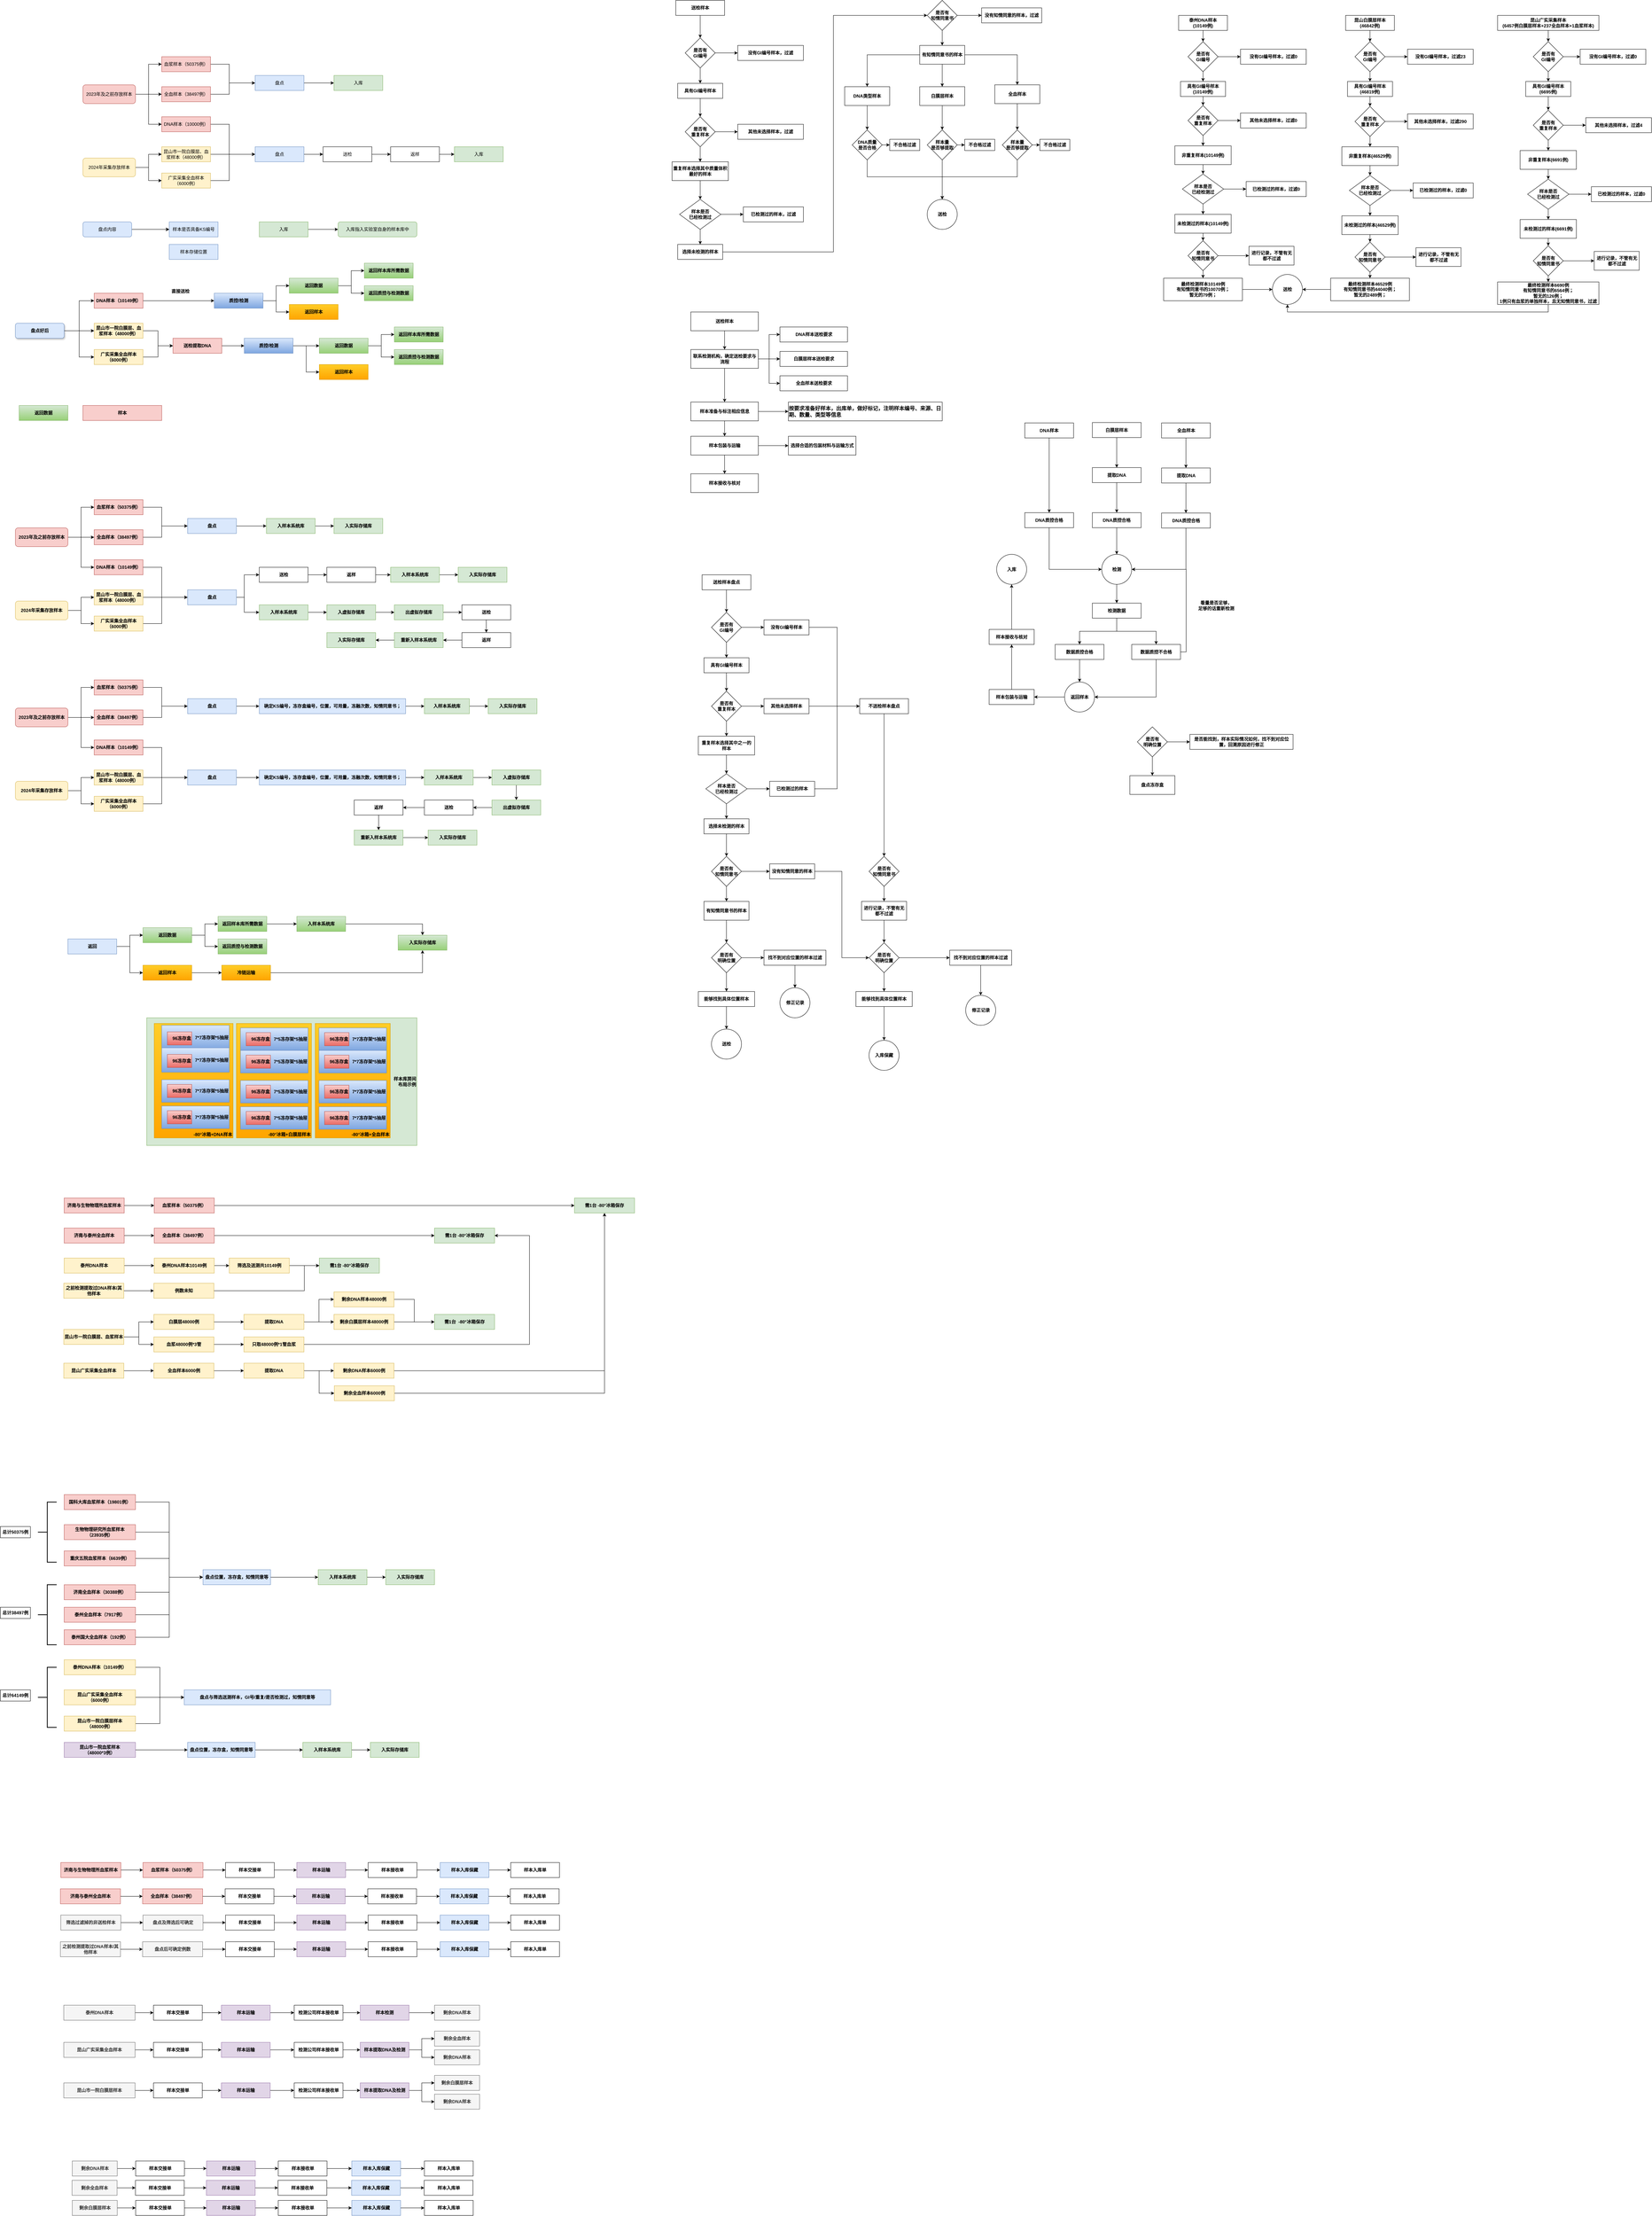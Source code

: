 <mxfile version="24.7.17">
  <diagram name="第 1 页" id="QVBnynI42UWNxAdyY9l1">
    <mxGraphModel dx="2901" dy="1116" grid="1" gridSize="10" guides="1" tooltips="1" connect="1" arrows="1" fold="1" page="1" pageScale="1" pageWidth="827" pageHeight="1169" math="0" shadow="0">
      <root>
        <mxCell id="0" />
        <mxCell id="1" parent="0" />
        <mxCell id="ZDJ4VKsGL7rv84Cdhuyg-11" value="" style="edgeStyle=orthogonalEdgeStyle;rounded=0;orthogonalLoop=1;jettySize=auto;html=1;" parent="1" source="ZDJ4VKsGL7rv84Cdhuyg-1" target="ZDJ4VKsGL7rv84Cdhuyg-10" edge="1">
          <mxGeometry relative="1" as="geometry">
            <Array as="points">
              <mxPoint x="280" y="220" />
              <mxPoint x="280" y="270" />
            </Array>
          </mxGeometry>
        </mxCell>
        <mxCell id="ZDJ4VKsGL7rv84Cdhuyg-1" value="血浆样本（50375例）" style="rounded=0;whiteSpace=wrap;html=1;fillColor=#f8cecc;strokeColor=#b85450;" parent="1" vertex="1">
          <mxGeometry x="100" y="200" width="130" height="40" as="geometry" />
        </mxCell>
        <mxCell id="ZDJ4VKsGL7rv84Cdhuyg-12" style="edgeStyle=orthogonalEdgeStyle;rounded=0;orthogonalLoop=1;jettySize=auto;html=1;entryX=0;entryY=0.5;entryDx=0;entryDy=0;" parent="1" source="ZDJ4VKsGL7rv84Cdhuyg-2" target="ZDJ4VKsGL7rv84Cdhuyg-10" edge="1">
          <mxGeometry relative="1" as="geometry">
            <Array as="points">
              <mxPoint x="280" y="300" />
              <mxPoint x="280" y="270" />
            </Array>
          </mxGeometry>
        </mxCell>
        <mxCell id="ZDJ4VKsGL7rv84Cdhuyg-2" value="全血样本（38497例）" style="rounded=0;whiteSpace=wrap;html=1;fillColor=#f8cecc;strokeColor=#b85450;" parent="1" vertex="1">
          <mxGeometry x="100" y="280" width="130" height="40" as="geometry" />
        </mxCell>
        <mxCell id="ZDJ4VKsGL7rv84Cdhuyg-7" value="" style="edgeStyle=orthogonalEdgeStyle;rounded=0;orthogonalLoop=1;jettySize=auto;html=1;" parent="1" source="ZDJ4VKsGL7rv84Cdhuyg-3" target="ZDJ4VKsGL7rv84Cdhuyg-6" edge="1">
          <mxGeometry relative="1" as="geometry">
            <Array as="points">
              <mxPoint x="280" y="380" />
              <mxPoint x="280" y="460" />
            </Array>
          </mxGeometry>
        </mxCell>
        <mxCell id="ZDJ4VKsGL7rv84Cdhuyg-3" value="DNA样本（10000例）" style="rounded=0;whiteSpace=wrap;html=1;fillColor=#f8cecc;strokeColor=#b85450;" parent="1" vertex="1">
          <mxGeometry x="100" y="360" width="130" height="40" as="geometry" />
        </mxCell>
        <mxCell id="ZDJ4VKsGL7rv84Cdhuyg-8" style="edgeStyle=orthogonalEdgeStyle;rounded=0;orthogonalLoop=1;jettySize=auto;html=1;entryX=0;entryY=0.5;entryDx=0;entryDy=0;" parent="1" source="ZDJ4VKsGL7rv84Cdhuyg-4" target="ZDJ4VKsGL7rv84Cdhuyg-6" edge="1">
          <mxGeometry relative="1" as="geometry" />
        </mxCell>
        <mxCell id="ZDJ4VKsGL7rv84Cdhuyg-4" value="昆山市一院白膜层、血浆样本（48000例）" style="rounded=0;whiteSpace=wrap;html=1;fillColor=#fff2cc;strokeColor=#d6b656;" parent="1" vertex="1">
          <mxGeometry x="100" y="440" width="130" height="40" as="geometry" />
        </mxCell>
        <mxCell id="ZDJ4VKsGL7rv84Cdhuyg-9" style="edgeStyle=orthogonalEdgeStyle;rounded=0;orthogonalLoop=1;jettySize=auto;html=1;entryX=0;entryY=0.5;entryDx=0;entryDy=0;" parent="1" source="ZDJ4VKsGL7rv84Cdhuyg-5" target="ZDJ4VKsGL7rv84Cdhuyg-6" edge="1">
          <mxGeometry relative="1" as="geometry">
            <Array as="points">
              <mxPoint x="280" y="530" />
              <mxPoint x="280" y="460" />
            </Array>
          </mxGeometry>
        </mxCell>
        <mxCell id="ZDJ4VKsGL7rv84Cdhuyg-5" value="广实采集全血样本（6000例）" style="rounded=0;whiteSpace=wrap;html=1;fillColor=#fff2cc;strokeColor=#d6b656;" parent="1" vertex="1">
          <mxGeometry x="100" y="510" width="130" height="40" as="geometry" />
        </mxCell>
        <mxCell id="ZDJ4VKsGL7rv84Cdhuyg-14" value="" style="edgeStyle=orthogonalEdgeStyle;rounded=0;orthogonalLoop=1;jettySize=auto;html=1;" parent="1" source="ZDJ4VKsGL7rv84Cdhuyg-6" target="ZDJ4VKsGL7rv84Cdhuyg-13" edge="1">
          <mxGeometry relative="1" as="geometry" />
        </mxCell>
        <mxCell id="ZDJ4VKsGL7rv84Cdhuyg-6" value="盘点" style="rounded=0;whiteSpace=wrap;html=1;fillColor=#dae8fc;strokeColor=#6c8ebf;" parent="1" vertex="1">
          <mxGeometry x="349" y="440" width="130" height="40" as="geometry" />
        </mxCell>
        <mxCell id="ZDJ4VKsGL7rv84Cdhuyg-20" value="" style="edgeStyle=orthogonalEdgeStyle;rounded=0;orthogonalLoop=1;jettySize=auto;html=1;" parent="1" source="ZDJ4VKsGL7rv84Cdhuyg-10" target="ZDJ4VKsGL7rv84Cdhuyg-19" edge="1">
          <mxGeometry relative="1" as="geometry" />
        </mxCell>
        <mxCell id="ZDJ4VKsGL7rv84Cdhuyg-10" value="盘点" style="rounded=0;whiteSpace=wrap;html=1;fillColor=#dae8fc;strokeColor=#6c8ebf;" parent="1" vertex="1">
          <mxGeometry x="349" y="250" width="130" height="40" as="geometry" />
        </mxCell>
        <mxCell id="ZDJ4VKsGL7rv84Cdhuyg-16" value="" style="edgeStyle=orthogonalEdgeStyle;rounded=0;orthogonalLoop=1;jettySize=auto;html=1;" parent="1" source="ZDJ4VKsGL7rv84Cdhuyg-13" target="ZDJ4VKsGL7rv84Cdhuyg-15" edge="1">
          <mxGeometry relative="1" as="geometry" />
        </mxCell>
        <mxCell id="ZDJ4VKsGL7rv84Cdhuyg-13" value="送检" style="rounded=0;whiteSpace=wrap;html=1;" parent="1" vertex="1">
          <mxGeometry x="530" y="440" width="130" height="40" as="geometry" />
        </mxCell>
        <mxCell id="ZDJ4VKsGL7rv84Cdhuyg-18" value="" style="edgeStyle=orthogonalEdgeStyle;rounded=0;orthogonalLoop=1;jettySize=auto;html=1;" parent="1" source="ZDJ4VKsGL7rv84Cdhuyg-15" target="ZDJ4VKsGL7rv84Cdhuyg-17" edge="1">
          <mxGeometry relative="1" as="geometry" />
        </mxCell>
        <mxCell id="ZDJ4VKsGL7rv84Cdhuyg-15" value="返样" style="rounded=0;whiteSpace=wrap;html=1;" parent="1" vertex="1">
          <mxGeometry x="710" y="440" width="130" height="40" as="geometry" />
        </mxCell>
        <mxCell id="ZDJ4VKsGL7rv84Cdhuyg-17" value="入库" style="rounded=0;whiteSpace=wrap;html=1;fillColor=#d5e8d4;strokeColor=#82b366;" parent="1" vertex="1">
          <mxGeometry x="880" y="440" width="130" height="40" as="geometry" />
        </mxCell>
        <mxCell id="ZDJ4VKsGL7rv84Cdhuyg-19" value="入库" style="rounded=0;whiteSpace=wrap;html=1;fillColor=#d5e8d4;strokeColor=#82b366;" parent="1" vertex="1">
          <mxGeometry x="559" y="250" width="130" height="40" as="geometry" />
        </mxCell>
        <mxCell id="ZDJ4VKsGL7rv84Cdhuyg-22" style="edgeStyle=orthogonalEdgeStyle;rounded=0;orthogonalLoop=1;jettySize=auto;html=1;entryX=0;entryY=0.5;entryDx=0;entryDy=0;" parent="1" source="ZDJ4VKsGL7rv84Cdhuyg-21" target="ZDJ4VKsGL7rv84Cdhuyg-1" edge="1">
          <mxGeometry relative="1" as="geometry" />
        </mxCell>
        <mxCell id="ZDJ4VKsGL7rv84Cdhuyg-23" style="edgeStyle=orthogonalEdgeStyle;rounded=0;orthogonalLoop=1;jettySize=auto;html=1;entryX=0;entryY=0.5;entryDx=0;entryDy=0;" parent="1" source="ZDJ4VKsGL7rv84Cdhuyg-21" target="ZDJ4VKsGL7rv84Cdhuyg-2" edge="1">
          <mxGeometry relative="1" as="geometry" />
        </mxCell>
        <mxCell id="ZDJ4VKsGL7rv84Cdhuyg-24" style="edgeStyle=orthogonalEdgeStyle;rounded=0;orthogonalLoop=1;jettySize=auto;html=1;entryX=0;entryY=0.5;entryDx=0;entryDy=0;" parent="1" source="ZDJ4VKsGL7rv84Cdhuyg-21" target="ZDJ4VKsGL7rv84Cdhuyg-3" edge="1">
          <mxGeometry relative="1" as="geometry" />
        </mxCell>
        <mxCell id="ZDJ4VKsGL7rv84Cdhuyg-21" value="2023年及之前存放样本" style="rounded=1;whiteSpace=wrap;html=1;fillColor=#f8cecc;strokeColor=#b85450;" parent="1" vertex="1">
          <mxGeometry x="-110" y="275" width="140" height="50" as="geometry" />
        </mxCell>
        <mxCell id="ZDJ4VKsGL7rv84Cdhuyg-26" style="edgeStyle=orthogonalEdgeStyle;rounded=0;orthogonalLoop=1;jettySize=auto;html=1;entryX=0;entryY=0.5;entryDx=0;entryDy=0;" parent="1" source="ZDJ4VKsGL7rv84Cdhuyg-25" target="ZDJ4VKsGL7rv84Cdhuyg-4" edge="1">
          <mxGeometry relative="1" as="geometry" />
        </mxCell>
        <mxCell id="ZDJ4VKsGL7rv84Cdhuyg-27" style="edgeStyle=orthogonalEdgeStyle;rounded=0;orthogonalLoop=1;jettySize=auto;html=1;entryX=0;entryY=0.5;entryDx=0;entryDy=0;" parent="1" source="ZDJ4VKsGL7rv84Cdhuyg-25" target="ZDJ4VKsGL7rv84Cdhuyg-5" edge="1">
          <mxGeometry relative="1" as="geometry" />
        </mxCell>
        <mxCell id="ZDJ4VKsGL7rv84Cdhuyg-25" value="2024年采集存放样本" style="rounded=1;whiteSpace=wrap;html=1;fillColor=#fff2cc;strokeColor=#d6b656;" parent="1" vertex="1">
          <mxGeometry x="-110" y="470" width="140" height="50" as="geometry" />
        </mxCell>
        <mxCell id="ZDJ4VKsGL7rv84Cdhuyg-30" value="" style="edgeStyle=orthogonalEdgeStyle;rounded=0;orthogonalLoop=1;jettySize=auto;html=1;" parent="1" source="ZDJ4VKsGL7rv84Cdhuyg-28" target="ZDJ4VKsGL7rv84Cdhuyg-29" edge="1">
          <mxGeometry relative="1" as="geometry" />
        </mxCell>
        <mxCell id="ZDJ4VKsGL7rv84Cdhuyg-31" value="" style="edgeStyle=orthogonalEdgeStyle;rounded=0;orthogonalLoop=1;jettySize=auto;html=1;" parent="1" source="ZDJ4VKsGL7rv84Cdhuyg-28" target="ZDJ4VKsGL7rv84Cdhuyg-29" edge="1">
          <mxGeometry relative="1" as="geometry" />
        </mxCell>
        <mxCell id="ZDJ4VKsGL7rv84Cdhuyg-32" value="" style="edgeStyle=orthogonalEdgeStyle;rounded=0;orthogonalLoop=1;jettySize=auto;html=1;" parent="1" source="ZDJ4VKsGL7rv84Cdhuyg-28" target="ZDJ4VKsGL7rv84Cdhuyg-29" edge="1">
          <mxGeometry relative="1" as="geometry" />
        </mxCell>
        <mxCell id="ZDJ4VKsGL7rv84Cdhuyg-33" value="" style="edgeStyle=orthogonalEdgeStyle;rounded=0;orthogonalLoop=1;jettySize=auto;html=1;" parent="1" source="ZDJ4VKsGL7rv84Cdhuyg-28" target="ZDJ4VKsGL7rv84Cdhuyg-29" edge="1">
          <mxGeometry relative="1" as="geometry" />
        </mxCell>
        <mxCell id="ZDJ4VKsGL7rv84Cdhuyg-28" value="盘点内容" style="rounded=1;whiteSpace=wrap;html=1;fillColor=#dae8fc;strokeColor=#6c8ebf;" parent="1" vertex="1">
          <mxGeometry x="-110" y="640" width="130" height="40" as="geometry" />
        </mxCell>
        <mxCell id="ZDJ4VKsGL7rv84Cdhuyg-29" value="样本是否具备KS编号" style="rounded=0;whiteSpace=wrap;html=1;fillColor=#dae8fc;strokeColor=#6c8ebf;" parent="1" vertex="1">
          <mxGeometry x="120" y="640" width="130" height="40" as="geometry" />
        </mxCell>
        <mxCell id="ZDJ4VKsGL7rv84Cdhuyg-34" value="样本存储位置" style="rounded=0;whiteSpace=wrap;html=1;fillColor=#dae8fc;strokeColor=#6c8ebf;" parent="1" vertex="1">
          <mxGeometry x="120" y="700" width="130" height="40" as="geometry" />
        </mxCell>
        <mxCell id="ZDJ4VKsGL7rv84Cdhuyg-37" value="" style="edgeStyle=orthogonalEdgeStyle;rounded=0;orthogonalLoop=1;jettySize=auto;html=1;" parent="1" source="ZDJ4VKsGL7rv84Cdhuyg-35" target="ZDJ4VKsGL7rv84Cdhuyg-36" edge="1">
          <mxGeometry relative="1" as="geometry" />
        </mxCell>
        <mxCell id="ZDJ4VKsGL7rv84Cdhuyg-35" value="入库" style="rounded=0;whiteSpace=wrap;html=1;fillColor=#d5e8d4;strokeColor=#82b366;" parent="1" vertex="1">
          <mxGeometry x="360" y="640" width="130" height="40" as="geometry" />
        </mxCell>
        <mxCell id="ZDJ4VKsGL7rv84Cdhuyg-36" value="入库指入实验室自身的样本库中" style="rounded=1;whiteSpace=wrap;html=1;fillColor=#d5e8d4;strokeColor=#82b366;" parent="1" vertex="1">
          <mxGeometry x="570" y="640" width="210" height="40" as="geometry" />
        </mxCell>
        <mxCell id="ZDJ4VKsGL7rv84Cdhuyg-64" style="edgeStyle=orthogonalEdgeStyle;rounded=0;orthogonalLoop=1;jettySize=auto;html=1;entryX=0;entryY=0.5;entryDx=0;entryDy=0;fontStyle=1" parent="1" source="ZDJ4VKsGL7rv84Cdhuyg-39" target="ZDJ4VKsGL7rv84Cdhuyg-55" edge="1">
          <mxGeometry relative="1" as="geometry" />
        </mxCell>
        <mxCell id="ZDJ4VKsGL7rv84Cdhuyg-39" value="DNA样本（10149例）" style="rounded=0;whiteSpace=wrap;html=1;fillColor=#f8cecc;strokeColor=#b85450;fontStyle=1" parent="1" vertex="1">
          <mxGeometry x="-80" y="830" width="130" height="40" as="geometry" />
        </mxCell>
        <mxCell id="ZDJ4VKsGL7rv84Cdhuyg-66" style="edgeStyle=orthogonalEdgeStyle;rounded=0;orthogonalLoop=1;jettySize=auto;html=1;entryX=0;entryY=0.5;entryDx=0;entryDy=0;fontStyle=1" parent="1" source="ZDJ4VKsGL7rv84Cdhuyg-41" target="ZDJ4VKsGL7rv84Cdhuyg-61" edge="1">
          <mxGeometry relative="1" as="geometry" />
        </mxCell>
        <mxCell id="ZDJ4VKsGL7rv84Cdhuyg-41" value="昆山市一院白膜层、血浆样本（48000例）" style="rounded=0;whiteSpace=wrap;html=1;fillColor=#fff2cc;strokeColor=#d6b656;fontStyle=1" parent="1" vertex="1">
          <mxGeometry x="-80" y="910" width="130" height="40" as="geometry" />
        </mxCell>
        <mxCell id="ZDJ4VKsGL7rv84Cdhuyg-67" style="edgeStyle=orthogonalEdgeStyle;rounded=0;orthogonalLoop=1;jettySize=auto;html=1;entryX=0;entryY=0.5;entryDx=0;entryDy=0;fontStyle=1" parent="1" source="ZDJ4VKsGL7rv84Cdhuyg-43" target="ZDJ4VKsGL7rv84Cdhuyg-61" edge="1">
          <mxGeometry relative="1" as="geometry" />
        </mxCell>
        <mxCell id="ZDJ4VKsGL7rv84Cdhuyg-43" value="广实采集全血样本（6000例）" style="rounded=0;whiteSpace=wrap;html=1;fillColor=#fff2cc;strokeColor=#d6b656;fontStyle=1" parent="1" vertex="1">
          <mxGeometry x="-80" y="980" width="130" height="40" as="geometry" />
        </mxCell>
        <mxCell id="ZDJ4VKsGL7rv84Cdhuyg-46" value="返回样本" style="rounded=0;whiteSpace=wrap;html=1;fillColor=#ffcd28;gradientColor=#ffa500;strokeColor=#d79b00;fontStyle=1" parent="1" vertex="1">
          <mxGeometry x="440" y="860" width="130" height="40" as="geometry" />
        </mxCell>
        <mxCell id="ZDJ4VKsGL7rv84Cdhuyg-50" style="edgeStyle=orthogonalEdgeStyle;rounded=0;orthogonalLoop=1;jettySize=auto;html=1;entryX=0;entryY=0.5;entryDx=0;entryDy=0;fontStyle=1" parent="1" source="ZDJ4VKsGL7rv84Cdhuyg-49" target="ZDJ4VKsGL7rv84Cdhuyg-39" edge="1">
          <mxGeometry relative="1" as="geometry" />
        </mxCell>
        <mxCell id="ZDJ4VKsGL7rv84Cdhuyg-51" style="edgeStyle=orthogonalEdgeStyle;rounded=0;orthogonalLoop=1;jettySize=auto;html=1;entryX=0;entryY=0.5;entryDx=0;entryDy=0;fontStyle=1" parent="1" source="ZDJ4VKsGL7rv84Cdhuyg-49" target="ZDJ4VKsGL7rv84Cdhuyg-41" edge="1">
          <mxGeometry relative="1" as="geometry" />
        </mxCell>
        <mxCell id="ZDJ4VKsGL7rv84Cdhuyg-52" style="edgeStyle=orthogonalEdgeStyle;rounded=0;orthogonalLoop=1;jettySize=auto;html=1;entryX=0;entryY=0.5;entryDx=0;entryDy=0;fontStyle=1" parent="1" source="ZDJ4VKsGL7rv84Cdhuyg-49" target="ZDJ4VKsGL7rv84Cdhuyg-43" edge="1">
          <mxGeometry relative="1" as="geometry" />
        </mxCell>
        <mxCell id="ZDJ4VKsGL7rv84Cdhuyg-49" value="盘点好后" style="rounded=1;whiteSpace=wrap;html=1;fillColor=#dae8fc;strokeColor=#6c8ebf;shadow=1;fontStyle=1" parent="1" vertex="1">
          <mxGeometry x="-290" y="910" width="130" height="40" as="geometry" />
        </mxCell>
        <mxCell id="ZDJ4VKsGL7rv84Cdhuyg-58" value="" style="edgeStyle=orthogonalEdgeStyle;rounded=0;orthogonalLoop=1;jettySize=auto;html=1;fontStyle=1" parent="1" source="ZDJ4VKsGL7rv84Cdhuyg-55" target="ZDJ4VKsGL7rv84Cdhuyg-57" edge="1">
          <mxGeometry relative="1" as="geometry" />
        </mxCell>
        <mxCell id="ZDJ4VKsGL7rv84Cdhuyg-59" value="" style="edgeStyle=orthogonalEdgeStyle;rounded=0;orthogonalLoop=1;jettySize=auto;html=1;fontStyle=1" parent="1" source="ZDJ4VKsGL7rv84Cdhuyg-55" target="ZDJ4VKsGL7rv84Cdhuyg-57" edge="1">
          <mxGeometry relative="1" as="geometry" />
        </mxCell>
        <mxCell id="ZDJ4VKsGL7rv84Cdhuyg-60" style="edgeStyle=orthogonalEdgeStyle;rounded=0;orthogonalLoop=1;jettySize=auto;html=1;entryX=0;entryY=0.5;entryDx=0;entryDy=0;fontStyle=1" parent="1" source="ZDJ4VKsGL7rv84Cdhuyg-55" target="ZDJ4VKsGL7rv84Cdhuyg-46" edge="1">
          <mxGeometry relative="1" as="geometry" />
        </mxCell>
        <mxCell id="ZDJ4VKsGL7rv84Cdhuyg-55" value="质控/检测" style="rounded=0;whiteSpace=wrap;html=1;fillColor=#dae8fc;gradientColor=#7ea6e0;strokeColor=#6c8ebf;fontStyle=1" parent="1" vertex="1">
          <mxGeometry x="240" y="830" width="130" height="40" as="geometry" />
        </mxCell>
        <mxCell id="ZDJ4VKsGL7rv84Cdhuyg-170" value="" style="edgeStyle=orthogonalEdgeStyle;rounded=0;orthogonalLoop=1;jettySize=auto;html=1;" parent="1" source="ZDJ4VKsGL7rv84Cdhuyg-57" target="ZDJ4VKsGL7rv84Cdhuyg-169" edge="1">
          <mxGeometry relative="1" as="geometry" />
        </mxCell>
        <mxCell id="ZDJ4VKsGL7rv84Cdhuyg-172" style="edgeStyle=orthogonalEdgeStyle;rounded=0;orthogonalLoop=1;jettySize=auto;html=1;entryX=0;entryY=0.5;entryDx=0;entryDy=0;" parent="1" source="ZDJ4VKsGL7rv84Cdhuyg-57" target="ZDJ4VKsGL7rv84Cdhuyg-171" edge="1">
          <mxGeometry relative="1" as="geometry" />
        </mxCell>
        <mxCell id="ZDJ4VKsGL7rv84Cdhuyg-57" value="返回数据" style="rounded=0;whiteSpace=wrap;html=1;fillColor=#d5e8d4;strokeColor=#82b366;gradientColor=#97d077;fontStyle=1" parent="1" vertex="1">
          <mxGeometry x="440" y="790" width="130" height="40" as="geometry" />
        </mxCell>
        <mxCell id="ZDJ4VKsGL7rv84Cdhuyg-63" value="" style="edgeStyle=orthogonalEdgeStyle;rounded=0;orthogonalLoop=1;jettySize=auto;html=1;fontStyle=1" parent="1" source="ZDJ4VKsGL7rv84Cdhuyg-61" target="ZDJ4VKsGL7rv84Cdhuyg-62" edge="1">
          <mxGeometry relative="1" as="geometry" />
        </mxCell>
        <mxCell id="ZDJ4VKsGL7rv84Cdhuyg-61" value="送检提取DNA" style="rounded=0;whiteSpace=wrap;html=1;fillColor=#f8cecc;strokeColor=#b85450;fontStyle=1" parent="1" vertex="1">
          <mxGeometry x="130" y="950" width="130" height="40" as="geometry" />
        </mxCell>
        <mxCell id="ZDJ4VKsGL7rv84Cdhuyg-69" value="" style="edgeStyle=orthogonalEdgeStyle;rounded=0;orthogonalLoop=1;jettySize=auto;html=1;fontStyle=1" parent="1" source="ZDJ4VKsGL7rv84Cdhuyg-62" target="ZDJ4VKsGL7rv84Cdhuyg-68" edge="1">
          <mxGeometry relative="1" as="geometry" />
        </mxCell>
        <mxCell id="ZDJ4VKsGL7rv84Cdhuyg-71" style="edgeStyle=orthogonalEdgeStyle;rounded=0;orthogonalLoop=1;jettySize=auto;html=1;entryX=0;entryY=0.5;entryDx=0;entryDy=0;fontStyle=1" parent="1" source="ZDJ4VKsGL7rv84Cdhuyg-62" target="ZDJ4VKsGL7rv84Cdhuyg-70" edge="1">
          <mxGeometry relative="1" as="geometry" />
        </mxCell>
        <mxCell id="ZDJ4VKsGL7rv84Cdhuyg-62" value="质控/检测" style="rounded=0;whiteSpace=wrap;html=1;fillColor=#dae8fc;gradientColor=#7ea6e0;strokeColor=#6c8ebf;fontStyle=1" parent="1" vertex="1">
          <mxGeometry x="320" y="950" width="130" height="40" as="geometry" />
        </mxCell>
        <mxCell id="ZDJ4VKsGL7rv84Cdhuyg-65" value="直接送检" style="text;html=1;align=center;verticalAlign=middle;whiteSpace=wrap;rounded=0;fontStyle=1" parent="1" vertex="1">
          <mxGeometry x="120" y="810" width="60" height="30" as="geometry" />
        </mxCell>
        <mxCell id="ZDJ4VKsGL7rv84Cdhuyg-175" style="edgeStyle=orthogonalEdgeStyle;rounded=0;orthogonalLoop=1;jettySize=auto;html=1;entryX=0;entryY=0.5;entryDx=0;entryDy=0;" parent="1" source="ZDJ4VKsGL7rv84Cdhuyg-68" target="ZDJ4VKsGL7rv84Cdhuyg-173" edge="1">
          <mxGeometry relative="1" as="geometry" />
        </mxCell>
        <mxCell id="ZDJ4VKsGL7rv84Cdhuyg-176" style="edgeStyle=orthogonalEdgeStyle;rounded=0;orthogonalLoop=1;jettySize=auto;html=1;entryX=0;entryY=0.5;entryDx=0;entryDy=0;" parent="1" source="ZDJ4VKsGL7rv84Cdhuyg-68" target="ZDJ4VKsGL7rv84Cdhuyg-174" edge="1">
          <mxGeometry relative="1" as="geometry" />
        </mxCell>
        <mxCell id="ZDJ4VKsGL7rv84Cdhuyg-68" value="返回数据" style="rounded=0;whiteSpace=wrap;html=1;fillColor=#d5e8d4;gradientColor=#97d077;strokeColor=#82b366;fontStyle=1" parent="1" vertex="1">
          <mxGeometry x="520" y="950" width="130" height="40" as="geometry" />
        </mxCell>
        <mxCell id="ZDJ4VKsGL7rv84Cdhuyg-70" value="返回样本" style="rounded=0;whiteSpace=wrap;html=1;fillColor=#ffcd28;gradientColor=#ffa500;strokeColor=#d79b00;fontStyle=1" parent="1" vertex="1">
          <mxGeometry x="520" y="1020" width="130" height="40" as="geometry" />
        </mxCell>
        <mxCell id="ZDJ4VKsGL7rv84Cdhuyg-72" value="返回数据" style="rounded=0;whiteSpace=wrap;html=1;fillColor=#d5e8d4;strokeColor=#82b366;gradientColor=#97d077;fontStyle=1" parent="1" vertex="1">
          <mxGeometry x="-280" y="1129" width="130" height="40" as="geometry" />
        </mxCell>
        <mxCell id="ZDJ4VKsGL7rv84Cdhuyg-73" value="样本" style="rounded=0;whiteSpace=wrap;html=1;fillColor=#f8cecc;strokeColor=#b85450;fontStyle=1" parent="1" vertex="1">
          <mxGeometry x="-110" y="1129" width="210" height="40" as="geometry" />
        </mxCell>
        <mxCell id="ZDJ4VKsGL7rv84Cdhuyg-74" value="" style="edgeStyle=orthogonalEdgeStyle;rounded=0;orthogonalLoop=1;jettySize=auto;html=1;fontStyle=1;textShadow=0;" parent="1" source="ZDJ4VKsGL7rv84Cdhuyg-75" target="ZDJ4VKsGL7rv84Cdhuyg-87" edge="1">
          <mxGeometry relative="1" as="geometry">
            <Array as="points">
              <mxPoint x="100" y="1400" />
              <mxPoint x="100" y="1450" />
            </Array>
          </mxGeometry>
        </mxCell>
        <mxCell id="ZDJ4VKsGL7rv84Cdhuyg-75" value="血浆样本（50375例）" style="rounded=0;whiteSpace=wrap;html=1;fillColor=#f8cecc;strokeColor=#b85450;fontStyle=1;textShadow=0;" parent="1" vertex="1">
          <mxGeometry x="-80" y="1380" width="130" height="40" as="geometry" />
        </mxCell>
        <mxCell id="ZDJ4VKsGL7rv84Cdhuyg-76" style="edgeStyle=orthogonalEdgeStyle;rounded=0;orthogonalLoop=1;jettySize=auto;html=1;entryX=0;entryY=0.5;entryDx=0;entryDy=0;fontStyle=1;textShadow=0;" parent="1" source="ZDJ4VKsGL7rv84Cdhuyg-77" target="ZDJ4VKsGL7rv84Cdhuyg-87" edge="1">
          <mxGeometry relative="1" as="geometry">
            <Array as="points">
              <mxPoint x="100" y="1480" />
              <mxPoint x="100" y="1450" />
            </Array>
          </mxGeometry>
        </mxCell>
        <mxCell id="ZDJ4VKsGL7rv84Cdhuyg-77" value="全血样本（38497例）" style="rounded=0;whiteSpace=wrap;html=1;fillColor=#f8cecc;strokeColor=#b85450;fontStyle=1;textShadow=0;" parent="1" vertex="1">
          <mxGeometry x="-80" y="1460" width="130" height="40" as="geometry" />
        </mxCell>
        <mxCell id="ZDJ4VKsGL7rv84Cdhuyg-78" value="" style="edgeStyle=orthogonalEdgeStyle;rounded=0;orthogonalLoop=1;jettySize=auto;html=1;fontStyle=1;textShadow=0;" parent="1" source="ZDJ4VKsGL7rv84Cdhuyg-79" target="ZDJ4VKsGL7rv84Cdhuyg-85" edge="1">
          <mxGeometry relative="1" as="geometry">
            <Array as="points">
              <mxPoint x="100" y="1560" />
              <mxPoint x="100" y="1640" />
            </Array>
          </mxGeometry>
        </mxCell>
        <mxCell id="ZDJ4VKsGL7rv84Cdhuyg-79" value="DNA样本（10149例）" style="rounded=0;whiteSpace=wrap;html=1;fillColor=#f8cecc;strokeColor=#b85450;fontStyle=1;textShadow=0;" parent="1" vertex="1">
          <mxGeometry x="-80" y="1540" width="130" height="40" as="geometry" />
        </mxCell>
        <mxCell id="ZDJ4VKsGL7rv84Cdhuyg-80" style="edgeStyle=orthogonalEdgeStyle;rounded=0;orthogonalLoop=1;jettySize=auto;html=1;entryX=0;entryY=0.5;entryDx=0;entryDy=0;fontStyle=1;textShadow=0;" parent="1" source="ZDJ4VKsGL7rv84Cdhuyg-81" target="ZDJ4VKsGL7rv84Cdhuyg-85" edge="1">
          <mxGeometry relative="1" as="geometry" />
        </mxCell>
        <mxCell id="ZDJ4VKsGL7rv84Cdhuyg-81" value="昆山市一院白膜层、血浆样本（48000例）" style="rounded=0;whiteSpace=wrap;html=1;fillColor=#fff2cc;strokeColor=#d6b656;fontStyle=1;textShadow=0;" parent="1" vertex="1">
          <mxGeometry x="-80" y="1620" width="130" height="40" as="geometry" />
        </mxCell>
        <mxCell id="ZDJ4VKsGL7rv84Cdhuyg-82" style="edgeStyle=orthogonalEdgeStyle;rounded=0;orthogonalLoop=1;jettySize=auto;html=1;entryX=0;entryY=0.5;entryDx=0;entryDy=0;fontStyle=1;textShadow=0;" parent="1" source="ZDJ4VKsGL7rv84Cdhuyg-83" target="ZDJ4VKsGL7rv84Cdhuyg-85" edge="1">
          <mxGeometry relative="1" as="geometry">
            <Array as="points">
              <mxPoint x="100" y="1710" />
              <mxPoint x="100" y="1640" />
            </Array>
          </mxGeometry>
        </mxCell>
        <mxCell id="ZDJ4VKsGL7rv84Cdhuyg-83" value="广实采集全血样本（6000例）" style="rounded=0;whiteSpace=wrap;html=1;fillColor=#fff2cc;strokeColor=#d6b656;fontStyle=1;textShadow=0;" parent="1" vertex="1">
          <mxGeometry x="-80" y="1690" width="130" height="40" as="geometry" />
        </mxCell>
        <mxCell id="ZDJ4VKsGL7rv84Cdhuyg-84" value="" style="edgeStyle=orthogonalEdgeStyle;rounded=0;orthogonalLoop=1;jettySize=auto;html=1;fontStyle=1;textShadow=0;" parent="1" source="ZDJ4VKsGL7rv84Cdhuyg-85" target="ZDJ4VKsGL7rv84Cdhuyg-89" edge="1">
          <mxGeometry relative="1" as="geometry">
            <Array as="points">
              <mxPoint x="320" y="1640" />
              <mxPoint x="320" y="1580" />
            </Array>
          </mxGeometry>
        </mxCell>
        <mxCell id="ZDJ4VKsGL7rv84Cdhuyg-108" style="edgeStyle=orthogonalEdgeStyle;rounded=0;orthogonalLoop=1;jettySize=auto;html=1;entryX=0;entryY=0.5;entryDx=0;entryDy=0;fontStyle=1;textShadow=0;" parent="1" source="ZDJ4VKsGL7rv84Cdhuyg-85" target="ZDJ4VKsGL7rv84Cdhuyg-106" edge="1">
          <mxGeometry relative="1" as="geometry">
            <Array as="points">
              <mxPoint x="320" y="1640" />
              <mxPoint x="320" y="1680" />
            </Array>
          </mxGeometry>
        </mxCell>
        <mxCell id="ZDJ4VKsGL7rv84Cdhuyg-85" value="盘点" style="rounded=0;whiteSpace=wrap;html=1;fillColor=#dae8fc;strokeColor=#6c8ebf;fontStyle=1;textShadow=0;" parent="1" vertex="1">
          <mxGeometry x="169" y="1620" width="130" height="40" as="geometry" />
        </mxCell>
        <mxCell id="ZDJ4VKsGL7rv84Cdhuyg-86" value="" style="edgeStyle=orthogonalEdgeStyle;rounded=0;orthogonalLoop=1;jettySize=auto;html=1;fontStyle=1;textShadow=0;" parent="1" source="ZDJ4VKsGL7rv84Cdhuyg-87" target="ZDJ4VKsGL7rv84Cdhuyg-93" edge="1">
          <mxGeometry relative="1" as="geometry" />
        </mxCell>
        <mxCell id="ZDJ4VKsGL7rv84Cdhuyg-87" value="盘点" style="rounded=0;whiteSpace=wrap;html=1;fillColor=#dae8fc;strokeColor=#6c8ebf;fontStyle=1;textShadow=0;" parent="1" vertex="1">
          <mxGeometry x="169" y="1430" width="130" height="40" as="geometry" />
        </mxCell>
        <mxCell id="ZDJ4VKsGL7rv84Cdhuyg-88" value="" style="edgeStyle=orthogonalEdgeStyle;rounded=0;orthogonalLoop=1;jettySize=auto;html=1;fontStyle=1;textShadow=0;" parent="1" source="ZDJ4VKsGL7rv84Cdhuyg-89" target="ZDJ4VKsGL7rv84Cdhuyg-91" edge="1">
          <mxGeometry relative="1" as="geometry" />
        </mxCell>
        <mxCell id="ZDJ4VKsGL7rv84Cdhuyg-89" value="送检" style="rounded=0;whiteSpace=wrap;html=1;fontStyle=1;textShadow=0;" parent="1" vertex="1">
          <mxGeometry x="360" y="1560" width="130" height="40" as="geometry" />
        </mxCell>
        <mxCell id="ZDJ4VKsGL7rv84Cdhuyg-90" value="" style="edgeStyle=orthogonalEdgeStyle;rounded=0;orthogonalLoop=1;jettySize=auto;html=1;fontStyle=1;textShadow=0;" parent="1" source="ZDJ4VKsGL7rv84Cdhuyg-91" target="ZDJ4VKsGL7rv84Cdhuyg-92" edge="1">
          <mxGeometry relative="1" as="geometry" />
        </mxCell>
        <mxCell id="ZDJ4VKsGL7rv84Cdhuyg-91" value="返样" style="rounded=0;whiteSpace=wrap;html=1;fontStyle=1;textShadow=0;" parent="1" vertex="1">
          <mxGeometry x="540" y="1560" width="130" height="40" as="geometry" />
        </mxCell>
        <mxCell id="ZDJ4VKsGL7rv84Cdhuyg-104" value="" style="edgeStyle=orthogonalEdgeStyle;rounded=0;orthogonalLoop=1;jettySize=auto;html=1;fontStyle=1;textShadow=0;" parent="1" source="ZDJ4VKsGL7rv84Cdhuyg-92" target="ZDJ4VKsGL7rv84Cdhuyg-103" edge="1">
          <mxGeometry relative="1" as="geometry" />
        </mxCell>
        <mxCell id="ZDJ4VKsGL7rv84Cdhuyg-92" value="入样本系统库" style="rounded=0;whiteSpace=wrap;html=1;fillColor=#d5e8d4;strokeColor=#82b366;fontStyle=1;textShadow=0;" parent="1" vertex="1">
          <mxGeometry x="710" y="1560" width="130" height="40" as="geometry" />
        </mxCell>
        <mxCell id="ZDJ4VKsGL7rv84Cdhuyg-102" value="" style="edgeStyle=orthogonalEdgeStyle;rounded=0;orthogonalLoop=1;jettySize=auto;html=1;fontStyle=1;textShadow=0;" parent="1" source="ZDJ4VKsGL7rv84Cdhuyg-93" target="ZDJ4VKsGL7rv84Cdhuyg-101" edge="1">
          <mxGeometry relative="1" as="geometry" />
        </mxCell>
        <mxCell id="ZDJ4VKsGL7rv84Cdhuyg-93" value="入样本系统库" style="rounded=0;whiteSpace=wrap;html=1;fillColor=#d5e8d4;strokeColor=#82b366;fontStyle=1;textShadow=0;" parent="1" vertex="1">
          <mxGeometry x="379" y="1430" width="130" height="40" as="geometry" />
        </mxCell>
        <mxCell id="ZDJ4VKsGL7rv84Cdhuyg-94" style="edgeStyle=orthogonalEdgeStyle;rounded=0;orthogonalLoop=1;jettySize=auto;html=1;entryX=0;entryY=0.5;entryDx=0;entryDy=0;fontStyle=1;textShadow=0;" parent="1" source="ZDJ4VKsGL7rv84Cdhuyg-97" target="ZDJ4VKsGL7rv84Cdhuyg-75" edge="1">
          <mxGeometry relative="1" as="geometry" />
        </mxCell>
        <mxCell id="ZDJ4VKsGL7rv84Cdhuyg-95" style="edgeStyle=orthogonalEdgeStyle;rounded=0;orthogonalLoop=1;jettySize=auto;html=1;entryX=0;entryY=0.5;entryDx=0;entryDy=0;fontStyle=1;textShadow=0;" parent="1" source="ZDJ4VKsGL7rv84Cdhuyg-97" target="ZDJ4VKsGL7rv84Cdhuyg-77" edge="1">
          <mxGeometry relative="1" as="geometry" />
        </mxCell>
        <mxCell id="ZDJ4VKsGL7rv84Cdhuyg-96" style="edgeStyle=orthogonalEdgeStyle;rounded=0;orthogonalLoop=1;jettySize=auto;html=1;entryX=0;entryY=0.5;entryDx=0;entryDy=0;fontStyle=1;textShadow=0;" parent="1" source="ZDJ4VKsGL7rv84Cdhuyg-97" target="ZDJ4VKsGL7rv84Cdhuyg-79" edge="1">
          <mxGeometry relative="1" as="geometry" />
        </mxCell>
        <mxCell id="ZDJ4VKsGL7rv84Cdhuyg-97" value="2023年及之前存放样本" style="rounded=1;whiteSpace=wrap;html=1;fillColor=#f8cecc;strokeColor=#b85450;fontStyle=1;textShadow=0;" parent="1" vertex="1">
          <mxGeometry x="-290" y="1455" width="140" height="50" as="geometry" />
        </mxCell>
        <mxCell id="ZDJ4VKsGL7rv84Cdhuyg-98" style="edgeStyle=orthogonalEdgeStyle;rounded=0;orthogonalLoop=1;jettySize=auto;html=1;entryX=0;entryY=0.5;entryDx=0;entryDy=0;fontStyle=1;textShadow=0;" parent="1" source="ZDJ4VKsGL7rv84Cdhuyg-100" target="ZDJ4VKsGL7rv84Cdhuyg-81" edge="1">
          <mxGeometry relative="1" as="geometry" />
        </mxCell>
        <mxCell id="ZDJ4VKsGL7rv84Cdhuyg-99" style="edgeStyle=orthogonalEdgeStyle;rounded=0;orthogonalLoop=1;jettySize=auto;html=1;entryX=0;entryY=0.5;entryDx=0;entryDy=0;fontStyle=1;textShadow=0;" parent="1" source="ZDJ4VKsGL7rv84Cdhuyg-100" target="ZDJ4VKsGL7rv84Cdhuyg-83" edge="1">
          <mxGeometry relative="1" as="geometry" />
        </mxCell>
        <mxCell id="ZDJ4VKsGL7rv84Cdhuyg-100" value="2024年采集存放样本" style="rounded=1;whiteSpace=wrap;html=1;fillColor=#fff2cc;strokeColor=#d6b656;fontStyle=1;textShadow=0;" parent="1" vertex="1">
          <mxGeometry x="-290" y="1650" width="140" height="50" as="geometry" />
        </mxCell>
        <mxCell id="ZDJ4VKsGL7rv84Cdhuyg-101" value="入实际存储库" style="rounded=0;whiteSpace=wrap;html=1;fillColor=#d5e8d4;strokeColor=#82b366;fontStyle=1;textShadow=0;" parent="1" vertex="1">
          <mxGeometry x="559" y="1430" width="130" height="40" as="geometry" />
        </mxCell>
        <mxCell id="ZDJ4VKsGL7rv84Cdhuyg-103" value="入实际存储库" style="rounded=0;whiteSpace=wrap;html=1;fillColor=#d5e8d4;strokeColor=#82b366;fontStyle=1;textShadow=0;" parent="1" vertex="1">
          <mxGeometry x="890" y="1560" width="130" height="40" as="geometry" />
        </mxCell>
        <mxCell id="ZDJ4VKsGL7rv84Cdhuyg-105" value="" style="edgeStyle=orthogonalEdgeStyle;rounded=0;orthogonalLoop=1;jettySize=auto;html=1;fontStyle=1;textShadow=0;" parent="1" source="ZDJ4VKsGL7rv84Cdhuyg-106" target="ZDJ4VKsGL7rv84Cdhuyg-107" edge="1">
          <mxGeometry relative="1" as="geometry" />
        </mxCell>
        <mxCell id="ZDJ4VKsGL7rv84Cdhuyg-106" value="入样本系统库" style="rounded=0;whiteSpace=wrap;html=1;fillColor=#d5e8d4;strokeColor=#82b366;fontStyle=1;textShadow=0;" parent="1" vertex="1">
          <mxGeometry x="360" y="1660" width="130" height="40" as="geometry" />
        </mxCell>
        <mxCell id="ZDJ4VKsGL7rv84Cdhuyg-114" value="" style="edgeStyle=orthogonalEdgeStyle;rounded=0;orthogonalLoop=1;jettySize=auto;html=1;fontStyle=1;textShadow=0;" parent="1" source="ZDJ4VKsGL7rv84Cdhuyg-107" target="ZDJ4VKsGL7rv84Cdhuyg-113" edge="1">
          <mxGeometry relative="1" as="geometry" />
        </mxCell>
        <mxCell id="ZDJ4VKsGL7rv84Cdhuyg-107" value="入虚拟存储库" style="rounded=0;whiteSpace=wrap;html=1;fillColor=#d5e8d4;strokeColor=#82b366;fontStyle=1;textShadow=0;" parent="1" vertex="1">
          <mxGeometry x="540" y="1660" width="130" height="40" as="geometry" />
        </mxCell>
        <mxCell id="ZDJ4VKsGL7rv84Cdhuyg-118" style="edgeStyle=orthogonalEdgeStyle;rounded=0;orthogonalLoop=1;jettySize=auto;html=1;entryX=0;entryY=0.5;entryDx=0;entryDy=0;fontStyle=1;textShadow=0;" parent="1" source="ZDJ4VKsGL7rv84Cdhuyg-113" target="ZDJ4VKsGL7rv84Cdhuyg-116" edge="1">
          <mxGeometry relative="1" as="geometry" />
        </mxCell>
        <mxCell id="ZDJ4VKsGL7rv84Cdhuyg-113" value="出虚拟存储库" style="rounded=0;whiteSpace=wrap;html=1;fillColor=#d5e8d4;strokeColor=#82b366;fontStyle=1;textShadow=0;" parent="1" vertex="1">
          <mxGeometry x="720" y="1660" width="130" height="40" as="geometry" />
        </mxCell>
        <mxCell id="ZDJ4VKsGL7rv84Cdhuyg-115" value="" style="edgeStyle=orthogonalEdgeStyle;rounded=0;orthogonalLoop=1;jettySize=auto;html=1;fontStyle=1;textShadow=0;" parent="1" source="ZDJ4VKsGL7rv84Cdhuyg-116" target="ZDJ4VKsGL7rv84Cdhuyg-117" edge="1">
          <mxGeometry relative="1" as="geometry" />
        </mxCell>
        <mxCell id="ZDJ4VKsGL7rv84Cdhuyg-116" value="送检" style="rounded=0;whiteSpace=wrap;html=1;fontStyle=1;textShadow=0;" parent="1" vertex="1">
          <mxGeometry x="900" y="1660" width="130" height="40" as="geometry" />
        </mxCell>
        <mxCell id="ZDJ4VKsGL7rv84Cdhuyg-123" style="edgeStyle=orthogonalEdgeStyle;rounded=0;orthogonalLoop=1;jettySize=auto;html=1;entryX=1;entryY=0.5;entryDx=0;entryDy=0;fontStyle=1;textShadow=0;" parent="1" source="ZDJ4VKsGL7rv84Cdhuyg-117" target="ZDJ4VKsGL7rv84Cdhuyg-120" edge="1">
          <mxGeometry relative="1" as="geometry" />
        </mxCell>
        <mxCell id="ZDJ4VKsGL7rv84Cdhuyg-117" value="返样" style="rounded=0;whiteSpace=wrap;html=1;fontStyle=1;textShadow=0;" parent="1" vertex="1">
          <mxGeometry x="900" y="1734" width="130" height="40" as="geometry" />
        </mxCell>
        <mxCell id="ZDJ4VKsGL7rv84Cdhuyg-119" value="" style="edgeStyle=orthogonalEdgeStyle;rounded=0;orthogonalLoop=1;jettySize=auto;html=1;fontStyle=1;textShadow=0;" parent="1" source="ZDJ4VKsGL7rv84Cdhuyg-120" target="ZDJ4VKsGL7rv84Cdhuyg-121" edge="1">
          <mxGeometry relative="1" as="geometry" />
        </mxCell>
        <mxCell id="ZDJ4VKsGL7rv84Cdhuyg-120" value="重新入样本系统库" style="rounded=0;whiteSpace=wrap;html=1;fillColor=#d5e8d4;strokeColor=#82b366;fontStyle=1;textShadow=0;" parent="1" vertex="1">
          <mxGeometry x="720" y="1734" width="130" height="40" as="geometry" />
        </mxCell>
        <mxCell id="ZDJ4VKsGL7rv84Cdhuyg-121" value="入实际存储库" style="rounded=0;whiteSpace=wrap;html=1;fillColor=#d5e8d4;strokeColor=#82b366;fontStyle=1;textShadow=0;" parent="1" vertex="1">
          <mxGeometry x="540" y="1734" width="130" height="40" as="geometry" />
        </mxCell>
        <mxCell id="ZDJ4VKsGL7rv84Cdhuyg-124" value="" style="edgeStyle=orthogonalEdgeStyle;rounded=0;orthogonalLoop=1;jettySize=auto;html=1;fontStyle=1;textShadow=0;" parent="1" source="ZDJ4VKsGL7rv84Cdhuyg-125" target="ZDJ4VKsGL7rv84Cdhuyg-135" edge="1">
          <mxGeometry relative="1" as="geometry">
            <Array as="points">
              <mxPoint x="100" y="1880" />
              <mxPoint x="100" y="1930" />
            </Array>
          </mxGeometry>
        </mxCell>
        <mxCell id="ZDJ4VKsGL7rv84Cdhuyg-125" value="血浆样本（50375例）" style="rounded=0;whiteSpace=wrap;html=1;fillColor=#f8cecc;strokeColor=#b85450;fontStyle=1;textShadow=0;" parent="1" vertex="1">
          <mxGeometry x="-80" y="1860" width="130" height="40" as="geometry" />
        </mxCell>
        <mxCell id="ZDJ4VKsGL7rv84Cdhuyg-126" style="edgeStyle=orthogonalEdgeStyle;rounded=0;orthogonalLoop=1;jettySize=auto;html=1;entryX=0;entryY=0.5;entryDx=0;entryDy=0;fontStyle=1;textShadow=0;" parent="1" source="ZDJ4VKsGL7rv84Cdhuyg-127" target="ZDJ4VKsGL7rv84Cdhuyg-135" edge="1">
          <mxGeometry relative="1" as="geometry">
            <Array as="points">
              <mxPoint x="100" y="1960" />
              <mxPoint x="100" y="1930" />
            </Array>
          </mxGeometry>
        </mxCell>
        <mxCell id="ZDJ4VKsGL7rv84Cdhuyg-127" value="全血样本（38497例）" style="rounded=0;whiteSpace=wrap;html=1;fillColor=#f8cecc;strokeColor=#b85450;fontStyle=1;textShadow=0;" parent="1" vertex="1">
          <mxGeometry x="-80" y="1940" width="130" height="40" as="geometry" />
        </mxCell>
        <mxCell id="ZDJ4VKsGL7rv84Cdhuyg-128" value="" style="edgeStyle=orthogonalEdgeStyle;rounded=0;orthogonalLoop=1;jettySize=auto;html=1;fontStyle=1;textShadow=0;" parent="1" source="ZDJ4VKsGL7rv84Cdhuyg-129" target="ZDJ4VKsGL7rv84Cdhuyg-134" edge="1">
          <mxGeometry relative="1" as="geometry">
            <Array as="points">
              <mxPoint x="100" y="2040" />
              <mxPoint x="100" y="2120" />
            </Array>
          </mxGeometry>
        </mxCell>
        <mxCell id="ZDJ4VKsGL7rv84Cdhuyg-129" value="DNA样本（10149例）" style="rounded=0;whiteSpace=wrap;html=1;fillColor=#f8cecc;strokeColor=#b85450;fontStyle=1;textShadow=0;" parent="1" vertex="1">
          <mxGeometry x="-80" y="2020" width="130" height="40" as="geometry" />
        </mxCell>
        <mxCell id="ZDJ4VKsGL7rv84Cdhuyg-130" style="edgeStyle=orthogonalEdgeStyle;rounded=0;orthogonalLoop=1;jettySize=auto;html=1;entryX=0;entryY=0.5;entryDx=0;entryDy=0;fontStyle=1;textShadow=0;" parent="1" source="ZDJ4VKsGL7rv84Cdhuyg-131" target="ZDJ4VKsGL7rv84Cdhuyg-134" edge="1">
          <mxGeometry relative="1" as="geometry" />
        </mxCell>
        <mxCell id="ZDJ4VKsGL7rv84Cdhuyg-131" value="昆山市一院白膜层、血浆样本（48000例）" style="rounded=0;whiteSpace=wrap;html=1;fillColor=#fff2cc;strokeColor=#d6b656;fontStyle=1;textShadow=0;" parent="1" vertex="1">
          <mxGeometry x="-80" y="2100" width="130" height="40" as="geometry" />
        </mxCell>
        <mxCell id="ZDJ4VKsGL7rv84Cdhuyg-132" style="edgeStyle=orthogonalEdgeStyle;rounded=0;orthogonalLoop=1;jettySize=auto;html=1;entryX=0;entryY=0.5;entryDx=0;entryDy=0;fontStyle=1;textShadow=0;" parent="1" source="ZDJ4VKsGL7rv84Cdhuyg-133" target="ZDJ4VKsGL7rv84Cdhuyg-134" edge="1">
          <mxGeometry relative="1" as="geometry">
            <Array as="points">
              <mxPoint x="100" y="2190" />
              <mxPoint x="100" y="2120" />
            </Array>
          </mxGeometry>
        </mxCell>
        <mxCell id="ZDJ4VKsGL7rv84Cdhuyg-133" value="广实采集全血样本（6000例）" style="rounded=0;whiteSpace=wrap;html=1;fillColor=#fff2cc;strokeColor=#d6b656;fontStyle=1;textShadow=0;" parent="1" vertex="1">
          <mxGeometry x="-80" y="2170" width="130" height="40" as="geometry" />
        </mxCell>
        <mxCell id="ZDJ4VKsGL7rv84Cdhuyg-148" style="edgeStyle=orthogonalEdgeStyle;rounded=0;orthogonalLoop=1;jettySize=auto;html=1;entryX=0;entryY=0.5;entryDx=0;entryDy=0;" parent="1" source="ZDJ4VKsGL7rv84Cdhuyg-134" target="ZDJ4VKsGL7rv84Cdhuyg-147" edge="1">
          <mxGeometry relative="1" as="geometry" />
        </mxCell>
        <mxCell id="ZDJ4VKsGL7rv84Cdhuyg-134" value="盘点" style="rounded=0;whiteSpace=wrap;html=1;fillColor=#dae8fc;strokeColor=#6c8ebf;fontStyle=1;textShadow=0;" parent="1" vertex="1">
          <mxGeometry x="169" y="2100" width="130" height="40" as="geometry" />
        </mxCell>
        <mxCell id="ZDJ4VKsGL7rv84Cdhuyg-144" value="" style="edgeStyle=orthogonalEdgeStyle;rounded=0;orthogonalLoop=1;jettySize=auto;html=1;" parent="1" source="ZDJ4VKsGL7rv84Cdhuyg-135" target="ZDJ4VKsGL7rv84Cdhuyg-143" edge="1">
          <mxGeometry relative="1" as="geometry" />
        </mxCell>
        <mxCell id="ZDJ4VKsGL7rv84Cdhuyg-135" value="盘点" style="rounded=0;whiteSpace=wrap;html=1;fillColor=#dae8fc;strokeColor=#6c8ebf;fontStyle=1;textShadow=0;" parent="1" vertex="1">
          <mxGeometry x="169" y="1910" width="130" height="40" as="geometry" />
        </mxCell>
        <mxCell id="ZDJ4VKsGL7rv84Cdhuyg-136" style="edgeStyle=orthogonalEdgeStyle;rounded=0;orthogonalLoop=1;jettySize=auto;html=1;entryX=0;entryY=0.5;entryDx=0;entryDy=0;fontStyle=1;textShadow=0;" parent="1" source="ZDJ4VKsGL7rv84Cdhuyg-139" target="ZDJ4VKsGL7rv84Cdhuyg-125" edge="1">
          <mxGeometry relative="1" as="geometry" />
        </mxCell>
        <mxCell id="ZDJ4VKsGL7rv84Cdhuyg-137" style="edgeStyle=orthogonalEdgeStyle;rounded=0;orthogonalLoop=1;jettySize=auto;html=1;entryX=0;entryY=0.5;entryDx=0;entryDy=0;fontStyle=1;textShadow=0;" parent="1" source="ZDJ4VKsGL7rv84Cdhuyg-139" target="ZDJ4VKsGL7rv84Cdhuyg-127" edge="1">
          <mxGeometry relative="1" as="geometry" />
        </mxCell>
        <mxCell id="ZDJ4VKsGL7rv84Cdhuyg-138" style="edgeStyle=orthogonalEdgeStyle;rounded=0;orthogonalLoop=1;jettySize=auto;html=1;entryX=0;entryY=0.5;entryDx=0;entryDy=0;fontStyle=1;textShadow=0;" parent="1" source="ZDJ4VKsGL7rv84Cdhuyg-139" target="ZDJ4VKsGL7rv84Cdhuyg-129" edge="1">
          <mxGeometry relative="1" as="geometry" />
        </mxCell>
        <mxCell id="ZDJ4VKsGL7rv84Cdhuyg-139" value="2023年及之前存放样本" style="rounded=1;whiteSpace=wrap;html=1;fillColor=#f8cecc;strokeColor=#b85450;fontStyle=1;textShadow=0;" parent="1" vertex="1">
          <mxGeometry x="-290" y="1935" width="140" height="50" as="geometry" />
        </mxCell>
        <mxCell id="ZDJ4VKsGL7rv84Cdhuyg-140" style="edgeStyle=orthogonalEdgeStyle;rounded=0;orthogonalLoop=1;jettySize=auto;html=1;entryX=0;entryY=0.5;entryDx=0;entryDy=0;fontStyle=1;textShadow=0;" parent="1" source="ZDJ4VKsGL7rv84Cdhuyg-142" target="ZDJ4VKsGL7rv84Cdhuyg-131" edge="1">
          <mxGeometry relative="1" as="geometry" />
        </mxCell>
        <mxCell id="ZDJ4VKsGL7rv84Cdhuyg-141" style="edgeStyle=orthogonalEdgeStyle;rounded=0;orthogonalLoop=1;jettySize=auto;html=1;entryX=0;entryY=0.5;entryDx=0;entryDy=0;fontStyle=1;textShadow=0;" parent="1" source="ZDJ4VKsGL7rv84Cdhuyg-142" target="ZDJ4VKsGL7rv84Cdhuyg-133" edge="1">
          <mxGeometry relative="1" as="geometry" />
        </mxCell>
        <mxCell id="ZDJ4VKsGL7rv84Cdhuyg-142" value="2024年采集存放样本" style="rounded=1;whiteSpace=wrap;html=1;fillColor=#fff2cc;strokeColor=#d6b656;fontStyle=1;textShadow=0;" parent="1" vertex="1">
          <mxGeometry x="-290" y="2130" width="140" height="50" as="geometry" />
        </mxCell>
        <mxCell id="ZDJ4VKsGL7rv84Cdhuyg-146" value="" style="edgeStyle=orthogonalEdgeStyle;rounded=0;orthogonalLoop=1;jettySize=auto;html=1;" parent="1" source="ZDJ4VKsGL7rv84Cdhuyg-143" target="ZDJ4VKsGL7rv84Cdhuyg-145" edge="1">
          <mxGeometry relative="1" as="geometry" />
        </mxCell>
        <mxCell id="ZDJ4VKsGL7rv84Cdhuyg-143" value="确定KS编号，冻存盒编号，位置，可用量，冻融次数，知情同意书；" style="rounded=0;whiteSpace=wrap;html=1;fillColor=#dae8fc;strokeColor=#6c8ebf;fontStyle=1;textShadow=0;" parent="1" vertex="1">
          <mxGeometry x="360" y="1910" width="390" height="40" as="geometry" />
        </mxCell>
        <mxCell id="ZDJ4VKsGL7rv84Cdhuyg-150" style="edgeStyle=orthogonalEdgeStyle;rounded=0;orthogonalLoop=1;jettySize=auto;html=1;exitX=1;exitY=0.5;exitDx=0;exitDy=0;entryX=0;entryY=0.5;entryDx=0;entryDy=0;" parent="1" source="ZDJ4VKsGL7rv84Cdhuyg-145" target="ZDJ4VKsGL7rv84Cdhuyg-149" edge="1">
          <mxGeometry relative="1" as="geometry" />
        </mxCell>
        <mxCell id="ZDJ4VKsGL7rv84Cdhuyg-145" value="入样本系统库" style="rounded=0;whiteSpace=wrap;html=1;fillColor=#d5e8d4;strokeColor=#82b366;fontStyle=1;textShadow=0;" parent="1" vertex="1">
          <mxGeometry x="800" y="1910" width="120" height="40" as="geometry" />
        </mxCell>
        <mxCell id="ZDJ4VKsGL7rv84Cdhuyg-164" style="edgeStyle=orthogonalEdgeStyle;rounded=0;orthogonalLoop=1;jettySize=auto;html=1;entryX=0;entryY=0.5;entryDx=0;entryDy=0;" parent="1" source="ZDJ4VKsGL7rv84Cdhuyg-147" target="ZDJ4VKsGL7rv84Cdhuyg-152" edge="1">
          <mxGeometry relative="1" as="geometry" />
        </mxCell>
        <mxCell id="ZDJ4VKsGL7rv84Cdhuyg-147" value="确定KS编号，冻存盒编号，位置，可用量，冻融次数，知情同意书；" style="rounded=0;whiteSpace=wrap;html=1;fillColor=#dae8fc;strokeColor=#6c8ebf;fontStyle=1;textShadow=0;" parent="1" vertex="1">
          <mxGeometry x="360" y="2100" width="390" height="40" as="geometry" />
        </mxCell>
        <mxCell id="ZDJ4VKsGL7rv84Cdhuyg-149" value="入实际存储库" style="rounded=0;whiteSpace=wrap;html=1;fillColor=#d5e8d4;strokeColor=#82b366;fontStyle=1;textShadow=0;" parent="1" vertex="1">
          <mxGeometry x="970" y="1910" width="130" height="40" as="geometry" />
        </mxCell>
        <mxCell id="ZDJ4VKsGL7rv84Cdhuyg-151" value="" style="edgeStyle=orthogonalEdgeStyle;rounded=0;orthogonalLoop=1;jettySize=auto;html=1;fontStyle=1;textShadow=0;" parent="1" source="ZDJ4VKsGL7rv84Cdhuyg-152" target="ZDJ4VKsGL7rv84Cdhuyg-154" edge="1">
          <mxGeometry relative="1" as="geometry" />
        </mxCell>
        <mxCell id="ZDJ4VKsGL7rv84Cdhuyg-152" value="入样本系统库" style="rounded=0;whiteSpace=wrap;html=1;fillColor=#d5e8d4;strokeColor=#82b366;fontStyle=1;textShadow=0;" parent="1" vertex="1">
          <mxGeometry x="800" y="2100" width="130" height="40" as="geometry" />
        </mxCell>
        <mxCell id="ZDJ4VKsGL7rv84Cdhuyg-153" value="" style="edgeStyle=orthogonalEdgeStyle;rounded=0;orthogonalLoop=1;jettySize=auto;html=1;fontStyle=1;textShadow=0;" parent="1" source="ZDJ4VKsGL7rv84Cdhuyg-154" target="ZDJ4VKsGL7rv84Cdhuyg-156" edge="1">
          <mxGeometry relative="1" as="geometry" />
        </mxCell>
        <mxCell id="ZDJ4VKsGL7rv84Cdhuyg-154" value="入虚拟存储库" style="rounded=0;whiteSpace=wrap;html=1;fillColor=#d5e8d4;strokeColor=#82b366;fontStyle=1;textShadow=0;" parent="1" vertex="1">
          <mxGeometry x="980" y="2100" width="130" height="40" as="geometry" />
        </mxCell>
        <mxCell id="ZDJ4VKsGL7rv84Cdhuyg-166" style="edgeStyle=orthogonalEdgeStyle;rounded=0;orthogonalLoop=1;jettySize=auto;html=1;entryX=1;entryY=0.5;entryDx=0;entryDy=0;" parent="1" source="ZDJ4VKsGL7rv84Cdhuyg-156" target="ZDJ4VKsGL7rv84Cdhuyg-158" edge="1">
          <mxGeometry relative="1" as="geometry" />
        </mxCell>
        <mxCell id="ZDJ4VKsGL7rv84Cdhuyg-156" value="出虚拟存储库" style="rounded=0;whiteSpace=wrap;html=1;fillColor=#d5e8d4;strokeColor=#82b366;fontStyle=1;textShadow=0;" parent="1" vertex="1">
          <mxGeometry x="980" y="2180" width="130" height="40" as="geometry" />
        </mxCell>
        <mxCell id="ZDJ4VKsGL7rv84Cdhuyg-165" style="edgeStyle=orthogonalEdgeStyle;rounded=0;orthogonalLoop=1;jettySize=auto;html=1;entryX=1;entryY=0.5;entryDx=0;entryDy=0;" parent="1" source="ZDJ4VKsGL7rv84Cdhuyg-158" target="ZDJ4VKsGL7rv84Cdhuyg-160" edge="1">
          <mxGeometry relative="1" as="geometry" />
        </mxCell>
        <mxCell id="ZDJ4VKsGL7rv84Cdhuyg-158" value="送检" style="rounded=0;whiteSpace=wrap;html=1;fontStyle=1;textShadow=0;" parent="1" vertex="1">
          <mxGeometry x="800" y="2180" width="130" height="40" as="geometry" />
        </mxCell>
        <mxCell id="ZDJ4VKsGL7rv84Cdhuyg-168" style="edgeStyle=orthogonalEdgeStyle;rounded=0;orthogonalLoop=1;jettySize=auto;html=1;entryX=0.5;entryY=0;entryDx=0;entryDy=0;" parent="1" source="ZDJ4VKsGL7rv84Cdhuyg-160" target="ZDJ4VKsGL7rv84Cdhuyg-162" edge="1">
          <mxGeometry relative="1" as="geometry" />
        </mxCell>
        <mxCell id="ZDJ4VKsGL7rv84Cdhuyg-160" value="返样" style="rounded=0;whiteSpace=wrap;html=1;fontStyle=1;textShadow=0;" parent="1" vertex="1">
          <mxGeometry x="613" y="2180" width="130" height="40" as="geometry" />
        </mxCell>
        <mxCell id="ZDJ4VKsGL7rv84Cdhuyg-161" value="" style="edgeStyle=orthogonalEdgeStyle;rounded=0;orthogonalLoop=1;jettySize=auto;html=1;fontStyle=1;textShadow=0;" parent="1" source="ZDJ4VKsGL7rv84Cdhuyg-162" target="ZDJ4VKsGL7rv84Cdhuyg-163" edge="1">
          <mxGeometry relative="1" as="geometry" />
        </mxCell>
        <mxCell id="ZDJ4VKsGL7rv84Cdhuyg-162" value="重新入样本系统库" style="rounded=0;whiteSpace=wrap;html=1;fillColor=#d5e8d4;strokeColor=#82b366;fontStyle=1;textShadow=0;" parent="1" vertex="1">
          <mxGeometry x="613" y="2260" width="130" height="40" as="geometry" />
        </mxCell>
        <mxCell id="ZDJ4VKsGL7rv84Cdhuyg-163" value="入实际存储库" style="rounded=0;whiteSpace=wrap;html=1;fillColor=#d5e8d4;strokeColor=#82b366;fontStyle=1;textShadow=0;" parent="1" vertex="1">
          <mxGeometry x="810" y="2260" width="130" height="40" as="geometry" />
        </mxCell>
        <mxCell id="ZDJ4VKsGL7rv84Cdhuyg-169" value="返回样本库所需数据" style="rounded=0;whiteSpace=wrap;html=1;fillColor=#d5e8d4;strokeColor=#82b366;gradientColor=#97d077;fontStyle=1" parent="1" vertex="1">
          <mxGeometry x="640" y="750" width="130" height="40" as="geometry" />
        </mxCell>
        <mxCell id="ZDJ4VKsGL7rv84Cdhuyg-171" value="返回质控与检测数据" style="rounded=0;whiteSpace=wrap;html=1;fillColor=#d5e8d4;strokeColor=#82b366;gradientColor=#97d077;fontStyle=1" parent="1" vertex="1">
          <mxGeometry x="640" y="810" width="130" height="40" as="geometry" />
        </mxCell>
        <mxCell id="ZDJ4VKsGL7rv84Cdhuyg-173" value="返回样本库所需数据" style="rounded=0;whiteSpace=wrap;html=1;fillColor=#d5e8d4;strokeColor=#82b366;gradientColor=#97d077;fontStyle=1" parent="1" vertex="1">
          <mxGeometry x="720" y="920" width="130" height="40" as="geometry" />
        </mxCell>
        <mxCell id="ZDJ4VKsGL7rv84Cdhuyg-174" value="返回质控与检测数据" style="rounded=0;whiteSpace=wrap;html=1;fillColor=#d5e8d4;strokeColor=#82b366;gradientColor=#97d077;fontStyle=1" parent="1" vertex="1">
          <mxGeometry x="720" y="980" width="130" height="40" as="geometry" />
        </mxCell>
        <mxCell id="ZDJ4VKsGL7rv84Cdhuyg-178" value="" style="edgeStyle=orthogonalEdgeStyle;rounded=0;orthogonalLoop=1;jettySize=auto;html=1;fontStyle=1" parent="1" source="ZDJ4VKsGL7rv84Cdhuyg-180" target="ZDJ4VKsGL7rv84Cdhuyg-183" edge="1">
          <mxGeometry relative="1" as="geometry" />
        </mxCell>
        <mxCell id="ZDJ4VKsGL7rv84Cdhuyg-179" style="edgeStyle=orthogonalEdgeStyle;rounded=0;orthogonalLoop=1;jettySize=auto;html=1;entryX=0;entryY=0.5;entryDx=0;entryDy=0;fontStyle=1" parent="1" source="ZDJ4VKsGL7rv84Cdhuyg-180" target="ZDJ4VKsGL7rv84Cdhuyg-184" edge="1">
          <mxGeometry relative="1" as="geometry" />
        </mxCell>
        <mxCell id="ZDJ4VKsGL7rv84Cdhuyg-180" value="返回" style="rounded=0;whiteSpace=wrap;html=1;fillColor=#dae8fc;strokeColor=#6c8ebf;fontStyle=1" parent="1" vertex="1">
          <mxGeometry x="-150" y="2550" width="130" height="40" as="geometry" />
        </mxCell>
        <mxCell id="ZDJ4VKsGL7rv84Cdhuyg-181" style="edgeStyle=orthogonalEdgeStyle;rounded=0;orthogonalLoop=1;jettySize=auto;html=1;entryX=0;entryY=0.5;entryDx=0;entryDy=0;" parent="1" source="ZDJ4VKsGL7rv84Cdhuyg-183" target="ZDJ4VKsGL7rv84Cdhuyg-185" edge="1">
          <mxGeometry relative="1" as="geometry" />
        </mxCell>
        <mxCell id="ZDJ4VKsGL7rv84Cdhuyg-182" style="edgeStyle=orthogonalEdgeStyle;rounded=0;orthogonalLoop=1;jettySize=auto;html=1;entryX=0;entryY=0.5;entryDx=0;entryDy=0;" parent="1" source="ZDJ4VKsGL7rv84Cdhuyg-183" target="ZDJ4VKsGL7rv84Cdhuyg-186" edge="1">
          <mxGeometry relative="1" as="geometry" />
        </mxCell>
        <mxCell id="ZDJ4VKsGL7rv84Cdhuyg-183" value="返回数据" style="rounded=0;whiteSpace=wrap;html=1;fillColor=#d5e8d4;gradientColor=#97d077;strokeColor=#82b366;fontStyle=1" parent="1" vertex="1">
          <mxGeometry x="50" y="2520" width="130" height="40" as="geometry" />
        </mxCell>
        <mxCell id="ZDJ4VKsGL7rv84Cdhuyg-196" value="" style="edgeStyle=orthogonalEdgeStyle;rounded=0;orthogonalLoop=1;jettySize=auto;html=1;" parent="1" source="ZDJ4VKsGL7rv84Cdhuyg-184" target="ZDJ4VKsGL7rv84Cdhuyg-195" edge="1">
          <mxGeometry relative="1" as="geometry" />
        </mxCell>
        <mxCell id="ZDJ4VKsGL7rv84Cdhuyg-184" value="返回样本" style="rounded=0;whiteSpace=wrap;html=1;fillColor=#ffcd28;gradientColor=#ffa500;strokeColor=#d79b00;fontStyle=1" parent="1" vertex="1">
          <mxGeometry x="50" y="2620" width="130" height="40" as="geometry" />
        </mxCell>
        <mxCell id="ZDJ4VKsGL7rv84Cdhuyg-188" value="" style="edgeStyle=orthogonalEdgeStyle;rounded=0;orthogonalLoop=1;jettySize=auto;html=1;" parent="1" source="ZDJ4VKsGL7rv84Cdhuyg-185" target="ZDJ4VKsGL7rv84Cdhuyg-187" edge="1">
          <mxGeometry relative="1" as="geometry" />
        </mxCell>
        <mxCell id="ZDJ4VKsGL7rv84Cdhuyg-185" value="返回样本库所需数据" style="rounded=0;whiteSpace=wrap;html=1;fillColor=#d5e8d4;strokeColor=#82b366;gradientColor=#97d077;fontStyle=1" parent="1" vertex="1">
          <mxGeometry x="250" y="2490" width="130" height="40" as="geometry" />
        </mxCell>
        <mxCell id="ZDJ4VKsGL7rv84Cdhuyg-186" value="返回质控与检测数据" style="rounded=0;whiteSpace=wrap;html=1;fillColor=#d5e8d4;strokeColor=#82b366;gradientColor=#97d077;fontStyle=1" parent="1" vertex="1">
          <mxGeometry x="250" y="2550" width="130" height="40" as="geometry" />
        </mxCell>
        <mxCell id="ZDJ4VKsGL7rv84Cdhuyg-190" value="" style="edgeStyle=orthogonalEdgeStyle;rounded=0;orthogonalLoop=1;jettySize=auto;html=1;" parent="1" source="ZDJ4VKsGL7rv84Cdhuyg-187" target="ZDJ4VKsGL7rv84Cdhuyg-189" edge="1">
          <mxGeometry relative="1" as="geometry" />
        </mxCell>
        <mxCell id="ZDJ4VKsGL7rv84Cdhuyg-187" value="入样本系统库" style="rounded=0;whiteSpace=wrap;html=1;fillColor=#d5e8d4;strokeColor=#82b366;gradientColor=#97d077;fontStyle=1" parent="1" vertex="1">
          <mxGeometry x="460" y="2490" width="130" height="40" as="geometry" />
        </mxCell>
        <mxCell id="ZDJ4VKsGL7rv84Cdhuyg-189" value="入实际存储库" style="rounded=0;whiteSpace=wrap;html=1;fillColor=#d5e8d4;strokeColor=#82b366;gradientColor=#97d077;fontStyle=1" parent="1" vertex="1">
          <mxGeometry x="730" y="2540" width="130" height="40" as="geometry" />
        </mxCell>
        <mxCell id="ZDJ4VKsGL7rv84Cdhuyg-197" style="edgeStyle=orthogonalEdgeStyle;rounded=0;orthogonalLoop=1;jettySize=auto;html=1;entryX=0.5;entryY=1;entryDx=0;entryDy=0;" parent="1" source="ZDJ4VKsGL7rv84Cdhuyg-195" target="ZDJ4VKsGL7rv84Cdhuyg-189" edge="1">
          <mxGeometry relative="1" as="geometry" />
        </mxCell>
        <mxCell id="ZDJ4VKsGL7rv84Cdhuyg-195" value="冷链运输" style="rounded=0;whiteSpace=wrap;html=1;fillColor=#ffcd28;gradientColor=#ffa500;strokeColor=#d79b00;fontStyle=1" parent="1" vertex="1">
          <mxGeometry x="260" y="2620" width="130" height="40" as="geometry" />
        </mxCell>
        <mxCell id="ZDJ4VKsGL7rv84Cdhuyg-199" value="样本库房间&lt;div&gt;布局示例&lt;/div&gt;" style="rounded=0;whiteSpace=wrap;html=1;fillColor=#d5e8d4;strokeColor=#82b366;fontStyle=1;textShadow=0;align=right;" parent="1" vertex="1">
          <mxGeometry x="60" y="2760" width="720" height="340" as="geometry" />
        </mxCell>
        <mxCell id="ZDJ4VKsGL7rv84Cdhuyg-201" value="-80°冰箱+DNA样本" style="rounded=0;whiteSpace=wrap;html=1;fillColor=#ffcd28;gradientColor=#ffa500;strokeColor=#d79b00;fontStyle=1;align=right;verticalAlign=bottom;" parent="1" vertex="1">
          <mxGeometry x="80" y="2775" width="210" height="305" as="geometry" />
        </mxCell>
        <mxCell id="ZDJ4VKsGL7rv84Cdhuyg-202" value="7*7冻存架*5抽屉" style="rounded=0;whiteSpace=wrap;html=1;fillColor=#dae8fc;gradientColor=#7ea6e0;strokeColor=#6c8ebf;fontStyle=1;align=right;" parent="1" vertex="1">
          <mxGeometry x="100" y="2780" width="180" height="65" as="geometry" />
        </mxCell>
        <mxCell id="ZDJ4VKsGL7rv84Cdhuyg-203" value="96冻存盒" style="rounded=0;whiteSpace=wrap;html=1;fillColor=#f8cecc;gradientColor=#ea6b66;strokeColor=#b85450;align=right;fontStyle=1" parent="1" vertex="1">
          <mxGeometry x="115" y="2797.5" width="65" height="35" as="geometry" />
        </mxCell>
        <mxCell id="ZDJ4VKsGL7rv84Cdhuyg-204" value="7*7冻存架*5抽屉" style="rounded=0;whiteSpace=wrap;html=1;fillColor=#dae8fc;gradientColor=#7ea6e0;strokeColor=#6c8ebf;fontStyle=1;align=right;" parent="1" vertex="1">
          <mxGeometry x="100" y="2840" width="180" height="65" as="geometry" />
        </mxCell>
        <mxCell id="ZDJ4VKsGL7rv84Cdhuyg-205" value="96冻存盒" style="rounded=0;whiteSpace=wrap;html=1;fillColor=#f8cecc;gradientColor=#ea6b66;strokeColor=#b85450;align=right;fontStyle=1" parent="1" vertex="1">
          <mxGeometry x="115" y="2857.5" width="65" height="35" as="geometry" />
        </mxCell>
        <mxCell id="ZDJ4VKsGL7rv84Cdhuyg-206" value="7*7冻存架*5抽屉" style="rounded=0;whiteSpace=wrap;html=1;fillColor=#dae8fc;gradientColor=#7ea6e0;strokeColor=#6c8ebf;fontStyle=1;align=right;" parent="1" vertex="1">
          <mxGeometry x="100" y="2925" width="180" height="60" as="geometry" />
        </mxCell>
        <mxCell id="ZDJ4VKsGL7rv84Cdhuyg-207" value="96冻存盒" style="rounded=0;whiteSpace=wrap;html=1;fillColor=#f8cecc;gradientColor=#ea6b66;strokeColor=#b85450;align=right;fontStyle=1" parent="1" vertex="1">
          <mxGeometry x="115" y="2937.5" width="65" height="35" as="geometry" />
        </mxCell>
        <mxCell id="ZDJ4VKsGL7rv84Cdhuyg-208" value="7*7冻存架*5抽屉" style="rounded=0;whiteSpace=wrap;html=1;fillColor=#dae8fc;gradientColor=#7ea6e0;strokeColor=#6c8ebf;fontStyle=1;align=right;" parent="1" vertex="1">
          <mxGeometry x="100" y="2995" width="180" height="60" as="geometry" />
        </mxCell>
        <mxCell id="ZDJ4VKsGL7rv84Cdhuyg-209" value="96冻存盒" style="rounded=0;whiteSpace=wrap;html=1;fillColor=#f8cecc;gradientColor=#ea6b66;strokeColor=#b85450;align=right;fontStyle=1" parent="1" vertex="1">
          <mxGeometry x="115" y="3007.5" width="65" height="35" as="geometry" />
        </mxCell>
        <mxCell id="ZDJ4VKsGL7rv84Cdhuyg-210" value="-80°冰箱+白膜层样本" style="rounded=0;whiteSpace=wrap;html=1;fillColor=#ffcd28;gradientColor=#ffa500;strokeColor=#d79b00;fontStyle=1;align=right;verticalAlign=bottom;" parent="1" vertex="1">
          <mxGeometry x="299" y="2775" width="200" height="305" as="geometry" />
        </mxCell>
        <mxCell id="ZDJ4VKsGL7rv84Cdhuyg-226" value="" style="edgeStyle=orthogonalEdgeStyle;rounded=0;orthogonalLoop=1;jettySize=auto;html=1;fontStyle=1" parent="1" source="ZDJ4VKsGL7rv84Cdhuyg-220" target="ZDJ4VKsGL7rv84Cdhuyg-225" edge="1">
          <mxGeometry relative="1" as="geometry" />
        </mxCell>
        <mxCell id="ZDJ4VKsGL7rv84Cdhuyg-220" value="送检样本盘点" style="rounded=0;whiteSpace=wrap;html=1;fontStyle=1;textShadow=0;" parent="1" vertex="1">
          <mxGeometry x="1540" y="1580" width="130" height="40" as="geometry" />
        </mxCell>
        <mxCell id="ZDJ4VKsGL7rv84Cdhuyg-228" value="" style="edgeStyle=orthogonalEdgeStyle;rounded=0;orthogonalLoop=1;jettySize=auto;html=1;fontStyle=1" parent="1" source="ZDJ4VKsGL7rv84Cdhuyg-225" target="ZDJ4VKsGL7rv84Cdhuyg-227" edge="1">
          <mxGeometry relative="1" as="geometry" />
        </mxCell>
        <mxCell id="ZDJ4VKsGL7rv84Cdhuyg-230" value="" style="edgeStyle=orthogonalEdgeStyle;rounded=0;orthogonalLoop=1;jettySize=auto;html=1;fontStyle=1" parent="1" source="ZDJ4VKsGL7rv84Cdhuyg-225" target="ZDJ4VKsGL7rv84Cdhuyg-229" edge="1">
          <mxGeometry relative="1" as="geometry" />
        </mxCell>
        <mxCell id="ZDJ4VKsGL7rv84Cdhuyg-225" value="是否有&lt;div&gt;GI编号&lt;/div&gt;" style="rhombus;whiteSpace=wrap;html=1;rounded=0;fontStyle=1;" parent="1" vertex="1">
          <mxGeometry x="1565" y="1680" width="80" height="80" as="geometry" />
        </mxCell>
        <mxCell id="ZDJ4VKsGL7rv84Cdhuyg-238" style="edgeStyle=orthogonalEdgeStyle;rounded=0;orthogonalLoop=1;jettySize=auto;html=1;entryX=0;entryY=0.5;entryDx=0;entryDy=0;fontStyle=1" parent="1" source="ZDJ4VKsGL7rv84Cdhuyg-227" target="ZDJ4VKsGL7rv84Cdhuyg-237" edge="1">
          <mxGeometry relative="1" as="geometry">
            <Array as="points">
              <mxPoint x="1900" y="1720" />
              <mxPoint x="1900" y="1930" />
            </Array>
          </mxGeometry>
        </mxCell>
        <mxCell id="ZDJ4VKsGL7rv84Cdhuyg-227" value="没有GI编号样本" style="whiteSpace=wrap;html=1;rounded=0;fontStyle=1;" parent="1" vertex="1">
          <mxGeometry x="1705" y="1700" width="120" height="40" as="geometry" />
        </mxCell>
        <mxCell id="ZDJ4VKsGL7rv84Cdhuyg-261" style="edgeStyle=orthogonalEdgeStyle;rounded=0;orthogonalLoop=1;jettySize=auto;html=1;entryX=0.5;entryY=0;entryDx=0;entryDy=0;fontStyle=1" parent="1" source="ZDJ4VKsGL7rv84Cdhuyg-229" target="ZDJ4VKsGL7rv84Cdhuyg-242" edge="1">
          <mxGeometry relative="1" as="geometry" />
        </mxCell>
        <mxCell id="ZDJ4VKsGL7rv84Cdhuyg-229" value="具有GI编号样本" style="whiteSpace=wrap;html=1;rounded=0;fontStyle=1;" parent="1" vertex="1">
          <mxGeometry x="1545" y="1801" width="120" height="40" as="geometry" />
        </mxCell>
        <mxCell id="ZDJ4VKsGL7rv84Cdhuyg-286" value="" style="edgeStyle=orthogonalEdgeStyle;rounded=0;orthogonalLoop=1;jettySize=auto;html=1;fontStyle=1" parent="1" source="ZDJ4VKsGL7rv84Cdhuyg-237" target="ZDJ4VKsGL7rv84Cdhuyg-285" edge="1">
          <mxGeometry relative="1" as="geometry" />
        </mxCell>
        <mxCell id="ZDJ4VKsGL7rv84Cdhuyg-237" value="不送检样本盘点" style="rounded=0;whiteSpace=wrap;html=1;fontStyle=1;textShadow=0;" parent="1" vertex="1">
          <mxGeometry x="1960" y="1910" width="130" height="40" as="geometry" />
        </mxCell>
        <mxCell id="ZDJ4VKsGL7rv84Cdhuyg-263" value="" style="edgeStyle=orthogonalEdgeStyle;rounded=0;orthogonalLoop=1;jettySize=auto;html=1;fontStyle=1" parent="1" source="ZDJ4VKsGL7rv84Cdhuyg-242" target="ZDJ4VKsGL7rv84Cdhuyg-262" edge="1">
          <mxGeometry relative="1" as="geometry" />
        </mxCell>
        <mxCell id="ZDJ4VKsGL7rv84Cdhuyg-267" value="" style="edgeStyle=orthogonalEdgeStyle;rounded=0;orthogonalLoop=1;jettySize=auto;html=1;fontStyle=1" parent="1" source="ZDJ4VKsGL7rv84Cdhuyg-242" target="ZDJ4VKsGL7rv84Cdhuyg-266" edge="1">
          <mxGeometry relative="1" as="geometry" />
        </mxCell>
        <mxCell id="ZDJ4VKsGL7rv84Cdhuyg-242" value="是否有&lt;div&gt;重复样本&lt;/div&gt;" style="rhombus;whiteSpace=wrap;html=1;rounded=0;fontStyle=1;" parent="1" vertex="1">
          <mxGeometry x="1565" y="1890" width="80" height="80" as="geometry" />
        </mxCell>
        <mxCell id="ZDJ4VKsGL7rv84Cdhuyg-256" value="" style="edgeStyle=orthogonalEdgeStyle;rounded=0;orthogonalLoop=1;jettySize=auto;html=1;" parent="1" source="ZDJ4VKsGL7rv84Cdhuyg-258" target="ZDJ4VKsGL7rv84Cdhuyg-259" edge="1">
          <mxGeometry relative="1" as="geometry" />
        </mxCell>
        <mxCell id="ZDJ4VKsGL7rv84Cdhuyg-257" value="" style="edgeStyle=orthogonalEdgeStyle;rounded=0;orthogonalLoop=1;jettySize=auto;html=1;" parent="1" source="ZDJ4VKsGL7rv84Cdhuyg-258" target="ZDJ4VKsGL7rv84Cdhuyg-260" edge="1">
          <mxGeometry relative="1" as="geometry" />
        </mxCell>
        <mxCell id="ZDJ4VKsGL7rv84Cdhuyg-258" value="是否有&lt;div&gt;明确位置&lt;/div&gt;" style="rhombus;whiteSpace=wrap;html=1;rounded=0;fontStyle=1;" parent="1" vertex="1">
          <mxGeometry x="2700" y="1985" width="80" height="80" as="geometry" />
        </mxCell>
        <mxCell id="ZDJ4VKsGL7rv84Cdhuyg-259" value="是否能找到，样本实际情况如何，找不到对应位置，回溯原因进行修正" style="whiteSpace=wrap;html=1;rounded=0;fontStyle=1;" parent="1" vertex="1">
          <mxGeometry x="2840" y="2005" width="275" height="40" as="geometry" />
        </mxCell>
        <mxCell id="ZDJ4VKsGL7rv84Cdhuyg-260" value="盘点冻存盒" style="whiteSpace=wrap;html=1;rounded=0;fontStyle=1;" parent="1" vertex="1">
          <mxGeometry x="2680" y="2115" width="120" height="50" as="geometry" />
        </mxCell>
        <mxCell id="ZDJ4VKsGL7rv84Cdhuyg-265" value="" style="edgeStyle=orthogonalEdgeStyle;rounded=0;orthogonalLoop=1;jettySize=auto;html=1;fontStyle=1" parent="1" source="ZDJ4VKsGL7rv84Cdhuyg-262" target="ZDJ4VKsGL7rv84Cdhuyg-264" edge="1">
          <mxGeometry relative="1" as="geometry" />
        </mxCell>
        <mxCell id="ZDJ4VKsGL7rv84Cdhuyg-262" value="重复样本选择其中之一的&lt;div&gt;样本&lt;/div&gt;" style="whiteSpace=wrap;html=1;rounded=0;fontStyle=1;" parent="1" vertex="1">
          <mxGeometry x="1530" y="2010" width="150" height="50" as="geometry" />
        </mxCell>
        <mxCell id="ZDJ4VKsGL7rv84Cdhuyg-270" value="" style="edgeStyle=orthogonalEdgeStyle;rounded=0;orthogonalLoop=1;jettySize=auto;html=1;fontStyle=1" parent="1" source="ZDJ4VKsGL7rv84Cdhuyg-264" target="ZDJ4VKsGL7rv84Cdhuyg-269" edge="1">
          <mxGeometry relative="1" as="geometry" />
        </mxCell>
        <mxCell id="ZDJ4VKsGL7rv84Cdhuyg-277" style="edgeStyle=orthogonalEdgeStyle;rounded=0;orthogonalLoop=1;jettySize=auto;html=1;entryX=0;entryY=0.5;entryDx=0;entryDy=0;fontStyle=1" parent="1" source="ZDJ4VKsGL7rv84Cdhuyg-264" target="ZDJ4VKsGL7rv84Cdhuyg-275" edge="1">
          <mxGeometry relative="1" as="geometry" />
        </mxCell>
        <mxCell id="ZDJ4VKsGL7rv84Cdhuyg-264" value="样本是否&lt;div&gt;已经检测过&lt;/div&gt;" style="rhombus;whiteSpace=wrap;html=1;rounded=0;fontStyle=1;" parent="1" vertex="1">
          <mxGeometry x="1550" y="2110" width="110" height="80" as="geometry" />
        </mxCell>
        <mxCell id="ZDJ4VKsGL7rv84Cdhuyg-268" style="edgeStyle=orthogonalEdgeStyle;rounded=0;orthogonalLoop=1;jettySize=auto;html=1;entryX=0;entryY=0.5;entryDx=0;entryDy=0;fontStyle=1" parent="1" source="ZDJ4VKsGL7rv84Cdhuyg-266" target="ZDJ4VKsGL7rv84Cdhuyg-237" edge="1">
          <mxGeometry relative="1" as="geometry" />
        </mxCell>
        <mxCell id="ZDJ4VKsGL7rv84Cdhuyg-266" value="其他未选择样本" style="whiteSpace=wrap;html=1;rounded=0;fontStyle=1;" parent="1" vertex="1">
          <mxGeometry x="1705" y="1910" width="120" height="40" as="geometry" />
        </mxCell>
        <mxCell id="ZDJ4VKsGL7rv84Cdhuyg-280" value="" style="edgeStyle=orthogonalEdgeStyle;rounded=0;orthogonalLoop=1;jettySize=auto;html=1;fontStyle=1" parent="1" source="ZDJ4VKsGL7rv84Cdhuyg-269" target="ZDJ4VKsGL7rv84Cdhuyg-279" edge="1">
          <mxGeometry relative="1" as="geometry" />
        </mxCell>
        <mxCell id="ZDJ4VKsGL7rv84Cdhuyg-269" value="选择未检测的样本" style="whiteSpace=wrap;html=1;rounded=0;fontStyle=1;" parent="1" vertex="1">
          <mxGeometry x="1545" y="2230" width="120" height="40" as="geometry" />
        </mxCell>
        <mxCell id="ZDJ4VKsGL7rv84Cdhuyg-278" style="edgeStyle=orthogonalEdgeStyle;rounded=0;orthogonalLoop=1;jettySize=auto;html=1;entryX=0;entryY=0.5;entryDx=0;entryDy=0;fontStyle=1" parent="1" source="ZDJ4VKsGL7rv84Cdhuyg-275" target="ZDJ4VKsGL7rv84Cdhuyg-237" edge="1">
          <mxGeometry relative="1" as="geometry" />
        </mxCell>
        <mxCell id="ZDJ4VKsGL7rv84Cdhuyg-275" value="已检测过的样本" style="whiteSpace=wrap;html=1;rounded=0;fontStyle=1;" parent="1" vertex="1">
          <mxGeometry x="1720" y="2130" width="120" height="40" as="geometry" />
        </mxCell>
        <mxCell id="ZDJ4VKsGL7rv84Cdhuyg-282" value="" style="edgeStyle=orthogonalEdgeStyle;rounded=0;orthogonalLoop=1;jettySize=auto;html=1;fontStyle=1" parent="1" source="ZDJ4VKsGL7rv84Cdhuyg-279" target="ZDJ4VKsGL7rv84Cdhuyg-281" edge="1">
          <mxGeometry relative="1" as="geometry" />
        </mxCell>
        <mxCell id="ZDJ4VKsGL7rv84Cdhuyg-284" style="edgeStyle=orthogonalEdgeStyle;rounded=0;orthogonalLoop=1;jettySize=auto;html=1;entryX=0;entryY=0.5;entryDx=0;entryDy=0;fontStyle=1" parent="1" source="ZDJ4VKsGL7rv84Cdhuyg-279" target="ZDJ4VKsGL7rv84Cdhuyg-283" edge="1">
          <mxGeometry relative="1" as="geometry" />
        </mxCell>
        <mxCell id="ZDJ4VKsGL7rv84Cdhuyg-279" value="是否有&lt;div&gt;知情同意书&lt;/div&gt;" style="rhombus;whiteSpace=wrap;html=1;rounded=0;fontStyle=1;" parent="1" vertex="1">
          <mxGeometry x="1565" y="2330" width="80" height="80" as="geometry" />
        </mxCell>
        <mxCell id="ZDJ4VKsGL7rv84Cdhuyg-296" style="edgeStyle=orthogonalEdgeStyle;rounded=0;orthogonalLoop=1;jettySize=auto;html=1;entryX=0.5;entryY=0;entryDx=0;entryDy=0;fontStyle=1" parent="1" source="ZDJ4VKsGL7rv84Cdhuyg-281" target="ZDJ4VKsGL7rv84Cdhuyg-293" edge="1">
          <mxGeometry relative="1" as="geometry" />
        </mxCell>
        <mxCell id="ZDJ4VKsGL7rv84Cdhuyg-281" value="有知情同意书的样本" style="whiteSpace=wrap;html=1;rounded=0;fontStyle=1;" parent="1" vertex="1">
          <mxGeometry x="1545" y="2450" width="120" height="50" as="geometry" />
        </mxCell>
        <mxCell id="ZDJ4VKsGL7rv84Cdhuyg-302" style="edgeStyle=orthogonalEdgeStyle;rounded=0;orthogonalLoop=1;jettySize=auto;html=1;entryX=0;entryY=0.5;entryDx=0;entryDy=0;fontStyle=1" parent="1" source="ZDJ4VKsGL7rv84Cdhuyg-283" target="ZDJ4VKsGL7rv84Cdhuyg-300" edge="1">
          <mxGeometry relative="1" as="geometry" />
        </mxCell>
        <mxCell id="ZDJ4VKsGL7rv84Cdhuyg-283" value="没有知情同意的样本" style="whiteSpace=wrap;html=1;rounded=0;fontStyle=1;" parent="1" vertex="1">
          <mxGeometry x="1720" y="2350" width="120" height="40" as="geometry" />
        </mxCell>
        <mxCell id="ZDJ4VKsGL7rv84Cdhuyg-289" style="edgeStyle=orthogonalEdgeStyle;rounded=0;orthogonalLoop=1;jettySize=auto;html=1;entryX=0.5;entryY=0;entryDx=0;entryDy=0;fontStyle=1" parent="1" source="ZDJ4VKsGL7rv84Cdhuyg-285" target="ZDJ4VKsGL7rv84Cdhuyg-288" edge="1">
          <mxGeometry relative="1" as="geometry" />
        </mxCell>
        <mxCell id="ZDJ4VKsGL7rv84Cdhuyg-285" value="是否有&lt;div&gt;知情同意书&lt;/div&gt;" style="rhombus;whiteSpace=wrap;html=1;rounded=0;fontStyle=1;" parent="1" vertex="1">
          <mxGeometry x="1985" y="2330" width="80" height="80" as="geometry" />
        </mxCell>
        <mxCell id="ZDJ4VKsGL7rv84Cdhuyg-301" style="edgeStyle=orthogonalEdgeStyle;rounded=0;orthogonalLoop=1;jettySize=auto;html=1;entryX=0.5;entryY=0;entryDx=0;entryDy=0;fontStyle=1" parent="1" source="ZDJ4VKsGL7rv84Cdhuyg-288" target="ZDJ4VKsGL7rv84Cdhuyg-300" edge="1">
          <mxGeometry relative="1" as="geometry" />
        </mxCell>
        <mxCell id="ZDJ4VKsGL7rv84Cdhuyg-288" value="进行记录，不管有无都不过滤" style="whiteSpace=wrap;html=1;rounded=0;fontStyle=1;" parent="1" vertex="1">
          <mxGeometry x="1965" y="2450" width="120" height="50" as="geometry" />
        </mxCell>
        <mxCell id="ZDJ4VKsGL7rv84Cdhuyg-291" value="" style="edgeStyle=orthogonalEdgeStyle;rounded=0;orthogonalLoop=1;jettySize=auto;html=1;fontStyle=1" parent="1" source="ZDJ4VKsGL7rv84Cdhuyg-293" target="ZDJ4VKsGL7rv84Cdhuyg-294" edge="1">
          <mxGeometry relative="1" as="geometry" />
        </mxCell>
        <mxCell id="ZDJ4VKsGL7rv84Cdhuyg-292" value="" style="edgeStyle=orthogonalEdgeStyle;rounded=0;orthogonalLoop=1;jettySize=auto;html=1;fontStyle=1" parent="1" source="ZDJ4VKsGL7rv84Cdhuyg-293" target="ZDJ4VKsGL7rv84Cdhuyg-295" edge="1">
          <mxGeometry relative="1" as="geometry" />
        </mxCell>
        <mxCell id="ZDJ4VKsGL7rv84Cdhuyg-293" value="是否有&lt;div&gt;明确位置&lt;/div&gt;" style="rhombus;whiteSpace=wrap;html=1;rounded=0;fontStyle=1;" parent="1" vertex="1">
          <mxGeometry x="1565" y="2560" width="80" height="80" as="geometry" />
        </mxCell>
        <mxCell id="ZDJ4VKsGL7rv84Cdhuyg-308" value="" style="edgeStyle=orthogonalEdgeStyle;rounded=0;orthogonalLoop=1;jettySize=auto;html=1;fontStyle=1" parent="1" source="ZDJ4VKsGL7rv84Cdhuyg-294" target="ZDJ4VKsGL7rv84Cdhuyg-307" edge="1">
          <mxGeometry relative="1" as="geometry" />
        </mxCell>
        <mxCell id="ZDJ4VKsGL7rv84Cdhuyg-294" value="找不到对应位置的样本过滤" style="whiteSpace=wrap;html=1;rounded=0;fontStyle=1;" parent="1" vertex="1">
          <mxGeometry x="1705" y="2580" width="165" height="40" as="geometry" />
        </mxCell>
        <mxCell id="ZDJ4VKsGL7rv84Cdhuyg-298" value="" style="edgeStyle=orthogonalEdgeStyle;rounded=0;orthogonalLoop=1;jettySize=auto;html=1;fontStyle=1" parent="1" source="ZDJ4VKsGL7rv84Cdhuyg-295" target="ZDJ4VKsGL7rv84Cdhuyg-297" edge="1">
          <mxGeometry relative="1" as="geometry" />
        </mxCell>
        <mxCell id="ZDJ4VKsGL7rv84Cdhuyg-295" value="能够找到具体位置样本" style="whiteSpace=wrap;html=1;rounded=0;fontStyle=1;" parent="1" vertex="1">
          <mxGeometry x="1530" y="2690" width="150" height="40" as="geometry" />
        </mxCell>
        <mxCell id="ZDJ4VKsGL7rv84Cdhuyg-297" value="送检" style="ellipse;whiteSpace=wrap;html=1;rounded=0;fontStyle=1;" parent="1" vertex="1">
          <mxGeometry x="1565" y="2790" width="80" height="80" as="geometry" />
        </mxCell>
        <mxCell id="ZDJ4VKsGL7rv84Cdhuyg-304" style="edgeStyle=orthogonalEdgeStyle;rounded=0;orthogonalLoop=1;jettySize=auto;html=1;entryX=0.5;entryY=0;entryDx=0;entryDy=0;fontStyle=1" parent="1" source="ZDJ4VKsGL7rv84Cdhuyg-300" target="ZDJ4VKsGL7rv84Cdhuyg-303" edge="1">
          <mxGeometry relative="1" as="geometry" />
        </mxCell>
        <mxCell id="ZDJ4VKsGL7rv84Cdhuyg-313" style="edgeStyle=orthogonalEdgeStyle;rounded=0;orthogonalLoop=1;jettySize=auto;html=1;entryX=0;entryY=0.5;entryDx=0;entryDy=0;fontStyle=1" parent="1" source="ZDJ4VKsGL7rv84Cdhuyg-300" target="ZDJ4VKsGL7rv84Cdhuyg-311" edge="1">
          <mxGeometry relative="1" as="geometry" />
        </mxCell>
        <mxCell id="ZDJ4VKsGL7rv84Cdhuyg-300" value="是否有&lt;div&gt;明确位置&lt;/div&gt;" style="rhombus;whiteSpace=wrap;html=1;rounded=0;fontStyle=1;" parent="1" vertex="1">
          <mxGeometry x="1985" y="2560" width="80" height="80" as="geometry" />
        </mxCell>
        <mxCell id="ZDJ4VKsGL7rv84Cdhuyg-306" value="" style="edgeStyle=orthogonalEdgeStyle;rounded=0;orthogonalLoop=1;jettySize=auto;html=1;fontStyle=1" parent="1" source="ZDJ4VKsGL7rv84Cdhuyg-303" target="ZDJ4VKsGL7rv84Cdhuyg-305" edge="1">
          <mxGeometry relative="1" as="geometry" />
        </mxCell>
        <mxCell id="ZDJ4VKsGL7rv84Cdhuyg-303" value="能够找到具体位置样本" style="whiteSpace=wrap;html=1;rounded=0;fontStyle=1;" parent="1" vertex="1">
          <mxGeometry x="1950" y="2690" width="150" height="40" as="geometry" />
        </mxCell>
        <mxCell id="ZDJ4VKsGL7rv84Cdhuyg-305" value="入库保藏" style="ellipse;whiteSpace=wrap;html=1;rounded=0;fontStyle=1;" parent="1" vertex="1">
          <mxGeometry x="1985" y="2820" width="80" height="80" as="geometry" />
        </mxCell>
        <mxCell id="ZDJ4VKsGL7rv84Cdhuyg-307" value="修正记录" style="ellipse;whiteSpace=wrap;html=1;rounded=0;fontStyle=1;" parent="1" vertex="1">
          <mxGeometry x="1747.5" y="2680" width="80" height="80" as="geometry" />
        </mxCell>
        <mxCell id="ZDJ4VKsGL7rv84Cdhuyg-310" value="" style="edgeStyle=orthogonalEdgeStyle;rounded=0;orthogonalLoop=1;jettySize=auto;html=1;fontStyle=1" parent="1" source="ZDJ4VKsGL7rv84Cdhuyg-311" target="ZDJ4VKsGL7rv84Cdhuyg-312" edge="1">
          <mxGeometry relative="1" as="geometry" />
        </mxCell>
        <mxCell id="ZDJ4VKsGL7rv84Cdhuyg-311" value="找不到对应位置的样本过滤" style="whiteSpace=wrap;html=1;rounded=0;fontStyle=1;" parent="1" vertex="1">
          <mxGeometry x="2200" y="2580" width="165" height="40" as="geometry" />
        </mxCell>
        <mxCell id="ZDJ4VKsGL7rv84Cdhuyg-312" value="修正记录" style="ellipse;whiteSpace=wrap;html=1;rounded=0;fontStyle=1;" parent="1" vertex="1">
          <mxGeometry x="2242.5" y="2700" width="80" height="80" as="geometry" />
        </mxCell>
        <mxCell id="ZDJ4VKsGL7rv84Cdhuyg-344" value="" style="edgeStyle=orthogonalEdgeStyle;rounded=0;orthogonalLoop=1;jettySize=auto;html=1;fontStyle=1" parent="1" source="ZDJ4VKsGL7rv84Cdhuyg-345" target="ZDJ4VKsGL7rv84Cdhuyg-348" edge="1">
          <mxGeometry relative="1" as="geometry" />
        </mxCell>
        <mxCell id="ZDJ4VKsGL7rv84Cdhuyg-345" value="送检样本" style="rounded=0;whiteSpace=wrap;html=1;fontStyle=1;textShadow=0;" parent="1" vertex="1">
          <mxGeometry x="1470" y="50" width="130" height="40" as="geometry" />
        </mxCell>
        <mxCell id="ZDJ4VKsGL7rv84Cdhuyg-346" value="" style="edgeStyle=orthogonalEdgeStyle;rounded=0;orthogonalLoop=1;jettySize=auto;html=1;fontStyle=1" parent="1" source="ZDJ4VKsGL7rv84Cdhuyg-348" target="ZDJ4VKsGL7rv84Cdhuyg-350" edge="1">
          <mxGeometry relative="1" as="geometry" />
        </mxCell>
        <mxCell id="ZDJ4VKsGL7rv84Cdhuyg-347" value="" style="edgeStyle=orthogonalEdgeStyle;rounded=0;orthogonalLoop=1;jettySize=auto;html=1;fontStyle=1" parent="1" source="ZDJ4VKsGL7rv84Cdhuyg-348" target="ZDJ4VKsGL7rv84Cdhuyg-352" edge="1">
          <mxGeometry relative="1" as="geometry" />
        </mxCell>
        <mxCell id="ZDJ4VKsGL7rv84Cdhuyg-348" value="是否有&lt;div&gt;GI编号&lt;/div&gt;" style="rhombus;whiteSpace=wrap;html=1;rounded=0;fontStyle=1;" parent="1" vertex="1">
          <mxGeometry x="1495" y="150" width="80" height="80" as="geometry" />
        </mxCell>
        <mxCell id="ZDJ4VKsGL7rv84Cdhuyg-350" value="没有GI编号样本，过滤" style="whiteSpace=wrap;html=1;rounded=0;fontStyle=1;" parent="1" vertex="1">
          <mxGeometry x="1635" y="170" width="175" height="40" as="geometry" />
        </mxCell>
        <mxCell id="ZDJ4VKsGL7rv84Cdhuyg-351" style="edgeStyle=orthogonalEdgeStyle;rounded=0;orthogonalLoop=1;jettySize=auto;html=1;entryX=0.5;entryY=0;entryDx=0;entryDy=0;fontStyle=1" parent="1" source="ZDJ4VKsGL7rv84Cdhuyg-352" target="ZDJ4VKsGL7rv84Cdhuyg-357" edge="1">
          <mxGeometry relative="1" as="geometry" />
        </mxCell>
        <mxCell id="ZDJ4VKsGL7rv84Cdhuyg-352" value="具有GI编号样本" style="whiteSpace=wrap;html=1;rounded=0;fontStyle=1;" parent="1" vertex="1">
          <mxGeometry x="1475" y="271" width="120" height="40" as="geometry" />
        </mxCell>
        <mxCell id="ZDJ4VKsGL7rv84Cdhuyg-355" value="" style="edgeStyle=orthogonalEdgeStyle;rounded=0;orthogonalLoop=1;jettySize=auto;html=1;fontStyle=1" parent="1" source="ZDJ4VKsGL7rv84Cdhuyg-357" target="ZDJ4VKsGL7rv84Cdhuyg-359" edge="1">
          <mxGeometry relative="1" as="geometry" />
        </mxCell>
        <mxCell id="ZDJ4VKsGL7rv84Cdhuyg-356" value="" style="edgeStyle=orthogonalEdgeStyle;rounded=0;orthogonalLoop=1;jettySize=auto;html=1;fontStyle=1" parent="1" source="ZDJ4VKsGL7rv84Cdhuyg-357" target="ZDJ4VKsGL7rv84Cdhuyg-364" edge="1">
          <mxGeometry relative="1" as="geometry" />
        </mxCell>
        <mxCell id="ZDJ4VKsGL7rv84Cdhuyg-357" value="是否有&lt;div&gt;重复样本&lt;/div&gt;" style="rhombus;whiteSpace=wrap;html=1;rounded=0;fontStyle=1;" parent="1" vertex="1">
          <mxGeometry x="1495" y="360" width="80" height="80" as="geometry" />
        </mxCell>
        <mxCell id="ZDJ4VKsGL7rv84Cdhuyg-358" value="" style="edgeStyle=orthogonalEdgeStyle;rounded=0;orthogonalLoop=1;jettySize=auto;html=1;fontStyle=1" parent="1" source="ZDJ4VKsGL7rv84Cdhuyg-359" target="ZDJ4VKsGL7rv84Cdhuyg-362" edge="1">
          <mxGeometry relative="1" as="geometry" />
        </mxCell>
        <mxCell id="ZDJ4VKsGL7rv84Cdhuyg-359" value="重复样本选择其中质量体积最好的&lt;span style=&quot;background-color: initial;&quot;&gt;样本&lt;/span&gt;" style="whiteSpace=wrap;html=1;rounded=0;fontStyle=1;" parent="1" vertex="1">
          <mxGeometry x="1460" y="480" width="150" height="50" as="geometry" />
        </mxCell>
        <mxCell id="ZDJ4VKsGL7rv84Cdhuyg-360" value="" style="edgeStyle=orthogonalEdgeStyle;rounded=0;orthogonalLoop=1;jettySize=auto;html=1;fontStyle=1" parent="1" source="ZDJ4VKsGL7rv84Cdhuyg-362" target="ZDJ4VKsGL7rv84Cdhuyg-366" edge="1">
          <mxGeometry relative="1" as="geometry" />
        </mxCell>
        <mxCell id="ZDJ4VKsGL7rv84Cdhuyg-361" style="edgeStyle=orthogonalEdgeStyle;rounded=0;orthogonalLoop=1;jettySize=auto;html=1;entryX=0;entryY=0.5;entryDx=0;entryDy=0;fontStyle=1" parent="1" source="ZDJ4VKsGL7rv84Cdhuyg-362" target="ZDJ4VKsGL7rv84Cdhuyg-368" edge="1">
          <mxGeometry relative="1" as="geometry" />
        </mxCell>
        <mxCell id="ZDJ4VKsGL7rv84Cdhuyg-362" value="样本是否&lt;div&gt;已经检测过&lt;/div&gt;" style="rhombus;whiteSpace=wrap;html=1;rounded=0;fontStyle=1;" parent="1" vertex="1">
          <mxGeometry x="1480" y="580" width="110" height="80" as="geometry" />
        </mxCell>
        <mxCell id="ZDJ4VKsGL7rv84Cdhuyg-364" value="其他未选择样本，过滤" style="whiteSpace=wrap;html=1;rounded=0;fontStyle=1;" parent="1" vertex="1">
          <mxGeometry x="1635" y="380" width="175" height="40" as="geometry" />
        </mxCell>
        <mxCell id="ZDJ4VKsGL7rv84Cdhuyg-399" style="edgeStyle=orthogonalEdgeStyle;rounded=0;orthogonalLoop=1;jettySize=auto;html=1;entryX=0;entryY=0.5;entryDx=0;entryDy=0;" parent="1" source="ZDJ4VKsGL7rv84Cdhuyg-366" target="ZDJ4VKsGL7rv84Cdhuyg-371" edge="1">
          <mxGeometry relative="1" as="geometry">
            <Array as="points">
              <mxPoint x="1890" y="720" />
              <mxPoint x="1890" y="90" />
            </Array>
          </mxGeometry>
        </mxCell>
        <mxCell id="ZDJ4VKsGL7rv84Cdhuyg-366" value="选择未检测的样本" style="whiteSpace=wrap;html=1;rounded=0;fontStyle=1;" parent="1" vertex="1">
          <mxGeometry x="1475" y="700" width="120" height="40" as="geometry" />
        </mxCell>
        <mxCell id="ZDJ4VKsGL7rv84Cdhuyg-368" value="已检测过的样本，过滤" style="whiteSpace=wrap;html=1;rounded=0;fontStyle=1;" parent="1" vertex="1">
          <mxGeometry x="1650" y="600" width="160" height="40" as="geometry" />
        </mxCell>
        <mxCell id="ZDJ4VKsGL7rv84Cdhuyg-369" value="" style="edgeStyle=orthogonalEdgeStyle;rounded=0;orthogonalLoop=1;jettySize=auto;html=1;fontStyle=1" parent="1" source="ZDJ4VKsGL7rv84Cdhuyg-371" target="ZDJ4VKsGL7rv84Cdhuyg-373" edge="1">
          <mxGeometry relative="1" as="geometry" />
        </mxCell>
        <mxCell id="ZDJ4VKsGL7rv84Cdhuyg-370" style="edgeStyle=orthogonalEdgeStyle;rounded=0;orthogonalLoop=1;jettySize=auto;html=1;entryX=0;entryY=0.5;entryDx=0;entryDy=0;fontStyle=1" parent="1" source="ZDJ4VKsGL7rv84Cdhuyg-371" target="ZDJ4VKsGL7rv84Cdhuyg-375" edge="1">
          <mxGeometry relative="1" as="geometry" />
        </mxCell>
        <mxCell id="ZDJ4VKsGL7rv84Cdhuyg-371" value="是否有&lt;div&gt;知情同意书&lt;/div&gt;" style="rhombus;whiteSpace=wrap;html=1;rounded=0;fontStyle=1;" parent="1" vertex="1">
          <mxGeometry x="2140" y="50" width="80" height="80" as="geometry" />
        </mxCell>
        <mxCell id="ZDJ4VKsGL7rv84Cdhuyg-421" style="edgeStyle=orthogonalEdgeStyle;rounded=0;orthogonalLoop=1;jettySize=auto;html=1;entryX=0.5;entryY=0;entryDx=0;entryDy=0;" parent="1" source="ZDJ4VKsGL7rv84Cdhuyg-373" target="ZDJ4VKsGL7rv84Cdhuyg-401" edge="1">
          <mxGeometry relative="1" as="geometry" />
        </mxCell>
        <mxCell id="ZDJ4VKsGL7rv84Cdhuyg-422" style="edgeStyle=orthogonalEdgeStyle;rounded=0;orthogonalLoop=1;jettySize=auto;html=1;entryX=0.5;entryY=0;entryDx=0;entryDy=0;" parent="1" source="ZDJ4VKsGL7rv84Cdhuyg-373" target="ZDJ4VKsGL7rv84Cdhuyg-400" edge="1">
          <mxGeometry relative="1" as="geometry" />
        </mxCell>
        <mxCell id="ZDJ4VKsGL7rv84Cdhuyg-423" style="edgeStyle=orthogonalEdgeStyle;rounded=0;orthogonalLoop=1;jettySize=auto;html=1;entryX=0.5;entryY=0;entryDx=0;entryDy=0;" parent="1" source="ZDJ4VKsGL7rv84Cdhuyg-373" target="ZDJ4VKsGL7rv84Cdhuyg-402" edge="1">
          <mxGeometry relative="1" as="geometry" />
        </mxCell>
        <mxCell id="ZDJ4VKsGL7rv84Cdhuyg-373" value="有知情同意书的样本" style="whiteSpace=wrap;html=1;rounded=0;fontStyle=1;" parent="1" vertex="1">
          <mxGeometry x="2120" y="170" width="120" height="50" as="geometry" />
        </mxCell>
        <mxCell id="ZDJ4VKsGL7rv84Cdhuyg-375" value="没有知情同意的样本，过滤" style="whiteSpace=wrap;html=1;rounded=0;fontStyle=1;" parent="1" vertex="1">
          <mxGeometry x="2285" y="70" width="160" height="40" as="geometry" />
        </mxCell>
        <mxCell id="ZDJ4VKsGL7rv84Cdhuyg-387" value="送检" style="ellipse;whiteSpace=wrap;html=1;rounded=0;fontStyle=1;" parent="1" vertex="1">
          <mxGeometry x="2140" y="580" width="80" height="80" as="geometry" />
        </mxCell>
        <mxCell id="ZDJ4VKsGL7rv84Cdhuyg-406" value="" style="edgeStyle=orthogonalEdgeStyle;rounded=0;orthogonalLoop=1;jettySize=auto;html=1;" parent="1" source="ZDJ4VKsGL7rv84Cdhuyg-400" target="ZDJ4VKsGL7rv84Cdhuyg-405" edge="1">
          <mxGeometry relative="1" as="geometry" />
        </mxCell>
        <mxCell id="ZDJ4VKsGL7rv84Cdhuyg-400" value="DNA类型样本" style="whiteSpace=wrap;html=1;rounded=0;fontStyle=1;" parent="1" vertex="1">
          <mxGeometry x="1920" y="280" width="120" height="50" as="geometry" />
        </mxCell>
        <mxCell id="ZDJ4VKsGL7rv84Cdhuyg-410" value="" style="edgeStyle=orthogonalEdgeStyle;rounded=0;orthogonalLoop=1;jettySize=auto;html=1;" parent="1" source="ZDJ4VKsGL7rv84Cdhuyg-401" target="ZDJ4VKsGL7rv84Cdhuyg-409" edge="1">
          <mxGeometry relative="1" as="geometry" />
        </mxCell>
        <mxCell id="ZDJ4VKsGL7rv84Cdhuyg-401" value="白膜层样本" style="whiteSpace=wrap;html=1;rounded=0;fontStyle=1;" parent="1" vertex="1">
          <mxGeometry x="2120" y="280" width="120" height="50" as="geometry" />
        </mxCell>
        <mxCell id="ZDJ4VKsGL7rv84Cdhuyg-420" style="edgeStyle=orthogonalEdgeStyle;rounded=0;orthogonalLoop=1;jettySize=auto;html=1;entryX=0.5;entryY=0;entryDx=0;entryDy=0;" parent="1" source="ZDJ4VKsGL7rv84Cdhuyg-402" target="ZDJ4VKsGL7rv84Cdhuyg-418" edge="1">
          <mxGeometry relative="1" as="geometry" />
        </mxCell>
        <mxCell id="ZDJ4VKsGL7rv84Cdhuyg-402" value="全血样本" style="whiteSpace=wrap;html=1;rounded=0;fontStyle=1;" parent="1" vertex="1">
          <mxGeometry x="2320" y="275" width="120" height="50" as="geometry" />
        </mxCell>
        <mxCell id="ZDJ4VKsGL7rv84Cdhuyg-408" value="" style="edgeStyle=orthogonalEdgeStyle;rounded=0;orthogonalLoop=1;jettySize=auto;html=1;" parent="1" source="ZDJ4VKsGL7rv84Cdhuyg-405" target="ZDJ4VKsGL7rv84Cdhuyg-407" edge="1">
          <mxGeometry relative="1" as="geometry" />
        </mxCell>
        <mxCell id="ZDJ4VKsGL7rv84Cdhuyg-426" style="edgeStyle=orthogonalEdgeStyle;rounded=0;orthogonalLoop=1;jettySize=auto;html=1;entryX=0.5;entryY=0;entryDx=0;entryDy=0;" parent="1" source="ZDJ4VKsGL7rv84Cdhuyg-405" target="ZDJ4VKsGL7rv84Cdhuyg-387" edge="1">
          <mxGeometry relative="1" as="geometry">
            <Array as="points">
              <mxPoint x="1980" y="520" />
              <mxPoint x="2180" y="520" />
            </Array>
          </mxGeometry>
        </mxCell>
        <mxCell id="ZDJ4VKsGL7rv84Cdhuyg-405" value="DNA质量&lt;div&gt;是否合格&lt;/div&gt;" style="rhombus;whiteSpace=wrap;html=1;rounded=0;fontStyle=1;" parent="1" vertex="1">
          <mxGeometry x="1940" y="395" width="80" height="80" as="geometry" />
        </mxCell>
        <mxCell id="ZDJ4VKsGL7rv84Cdhuyg-407" value="不合格过滤" style="whiteSpace=wrap;html=1;rounded=0;fontStyle=1;" parent="1" vertex="1">
          <mxGeometry x="2040" y="420" width="80" height="30" as="geometry" />
        </mxCell>
        <mxCell id="ZDJ4VKsGL7rv84Cdhuyg-412" style="edgeStyle=orthogonalEdgeStyle;rounded=0;orthogonalLoop=1;jettySize=auto;html=1;entryX=0;entryY=0.5;entryDx=0;entryDy=0;" parent="1" source="ZDJ4VKsGL7rv84Cdhuyg-409" target="ZDJ4VKsGL7rv84Cdhuyg-411" edge="1">
          <mxGeometry relative="1" as="geometry" />
        </mxCell>
        <mxCell id="ZDJ4VKsGL7rv84Cdhuyg-427" style="edgeStyle=orthogonalEdgeStyle;rounded=0;orthogonalLoop=1;jettySize=auto;html=1;entryX=0.5;entryY=0;entryDx=0;entryDy=0;" parent="1" source="ZDJ4VKsGL7rv84Cdhuyg-409" target="ZDJ4VKsGL7rv84Cdhuyg-387" edge="1">
          <mxGeometry relative="1" as="geometry" />
        </mxCell>
        <mxCell id="ZDJ4VKsGL7rv84Cdhuyg-409" value="样本量&lt;div&gt;是否够提取&lt;/div&gt;" style="rhombus;whiteSpace=wrap;html=1;rounded=0;fontStyle=1;" parent="1" vertex="1">
          <mxGeometry x="2140" y="395" width="80" height="80" as="geometry" />
        </mxCell>
        <mxCell id="ZDJ4VKsGL7rv84Cdhuyg-411" value="不合格过滤" style="whiteSpace=wrap;html=1;rounded=0;fontStyle=1;" parent="1" vertex="1">
          <mxGeometry x="2240" y="420" width="80" height="30" as="geometry" />
        </mxCell>
        <mxCell id="ZDJ4VKsGL7rv84Cdhuyg-417" style="edgeStyle=orthogonalEdgeStyle;rounded=0;orthogonalLoop=1;jettySize=auto;html=1;entryX=0;entryY=0.5;entryDx=0;entryDy=0;" parent="1" source="ZDJ4VKsGL7rv84Cdhuyg-418" target="ZDJ4VKsGL7rv84Cdhuyg-419" edge="1">
          <mxGeometry relative="1" as="geometry" />
        </mxCell>
        <mxCell id="ZDJ4VKsGL7rv84Cdhuyg-428" style="edgeStyle=orthogonalEdgeStyle;rounded=0;orthogonalLoop=1;jettySize=auto;html=1;entryX=0.5;entryY=0;entryDx=0;entryDy=0;" parent="1" source="ZDJ4VKsGL7rv84Cdhuyg-418" target="ZDJ4VKsGL7rv84Cdhuyg-387" edge="1">
          <mxGeometry relative="1" as="geometry">
            <Array as="points">
              <mxPoint x="2380" y="520" />
              <mxPoint x="2180" y="520" />
            </Array>
          </mxGeometry>
        </mxCell>
        <mxCell id="ZDJ4VKsGL7rv84Cdhuyg-418" value="样本量&lt;div&gt;是否够提取&lt;/div&gt;" style="rhombus;whiteSpace=wrap;html=1;rounded=0;fontStyle=1;" parent="1" vertex="1">
          <mxGeometry x="2340" y="395" width="80" height="80" as="geometry" />
        </mxCell>
        <mxCell id="ZDJ4VKsGL7rv84Cdhuyg-419" value="不合格过滤" style="whiteSpace=wrap;html=1;rounded=0;fontStyle=1;" parent="1" vertex="1">
          <mxGeometry x="2440" y="420" width="80" height="30" as="geometry" />
        </mxCell>
        <mxCell id="ZDJ4VKsGL7rv84Cdhuyg-431" value="" style="edgeStyle=orthogonalEdgeStyle;rounded=0;orthogonalLoop=1;jettySize=auto;html=1;" parent="1" source="ZDJ4VKsGL7rv84Cdhuyg-429" target="ZDJ4VKsGL7rv84Cdhuyg-430" edge="1">
          <mxGeometry relative="1" as="geometry" />
        </mxCell>
        <mxCell id="ZDJ4VKsGL7rv84Cdhuyg-429" value="送检样本" style="whiteSpace=wrap;html=1;rounded=0;fontStyle=1;" parent="1" vertex="1">
          <mxGeometry x="1510" y="880" width="180" height="50" as="geometry" />
        </mxCell>
        <mxCell id="ZDJ4VKsGL7rv84Cdhuyg-433" value="" style="edgeStyle=orthogonalEdgeStyle;rounded=0;orthogonalLoop=1;jettySize=auto;html=1;" parent="1" source="ZDJ4VKsGL7rv84Cdhuyg-430" target="ZDJ4VKsGL7rv84Cdhuyg-432" edge="1">
          <mxGeometry relative="1" as="geometry" />
        </mxCell>
        <mxCell id="ZDJ4VKsGL7rv84Cdhuyg-443" style="edgeStyle=orthogonalEdgeStyle;rounded=0;orthogonalLoop=1;jettySize=auto;html=1;entryX=0;entryY=0.5;entryDx=0;entryDy=0;" parent="1" source="ZDJ4VKsGL7rv84Cdhuyg-430" target="ZDJ4VKsGL7rv84Cdhuyg-438" edge="1">
          <mxGeometry relative="1" as="geometry" />
        </mxCell>
        <mxCell id="ZDJ4VKsGL7rv84Cdhuyg-444" style="edgeStyle=orthogonalEdgeStyle;rounded=0;orthogonalLoop=1;jettySize=auto;html=1;entryX=0;entryY=0.5;entryDx=0;entryDy=0;" parent="1" source="ZDJ4VKsGL7rv84Cdhuyg-430" target="ZDJ4VKsGL7rv84Cdhuyg-441" edge="1">
          <mxGeometry relative="1" as="geometry" />
        </mxCell>
        <mxCell id="ZDJ4VKsGL7rv84Cdhuyg-445" style="edgeStyle=orthogonalEdgeStyle;rounded=0;orthogonalLoop=1;jettySize=auto;html=1;entryX=0;entryY=0.5;entryDx=0;entryDy=0;" parent="1" source="ZDJ4VKsGL7rv84Cdhuyg-430" target="ZDJ4VKsGL7rv84Cdhuyg-442" edge="1">
          <mxGeometry relative="1" as="geometry" />
        </mxCell>
        <mxCell id="ZDJ4VKsGL7rv84Cdhuyg-430" value="联系检测机构，确定送检要求与流程" style="whiteSpace=wrap;html=1;rounded=0;fontStyle=1;" parent="1" vertex="1">
          <mxGeometry x="1510" y="980" width="180" height="50" as="geometry" />
        </mxCell>
        <mxCell id="ZDJ4VKsGL7rv84Cdhuyg-435" value="" style="edgeStyle=orthogonalEdgeStyle;rounded=0;orthogonalLoop=1;jettySize=auto;html=1;" parent="1" source="ZDJ4VKsGL7rv84Cdhuyg-432" target="ZDJ4VKsGL7rv84Cdhuyg-434" edge="1">
          <mxGeometry relative="1" as="geometry" />
        </mxCell>
        <mxCell id="ZDJ4VKsGL7rv84Cdhuyg-447" value="" style="edgeStyle=orthogonalEdgeStyle;rounded=0;orthogonalLoop=1;jettySize=auto;html=1;" parent="1" source="ZDJ4VKsGL7rv84Cdhuyg-432" target="ZDJ4VKsGL7rv84Cdhuyg-446" edge="1">
          <mxGeometry relative="1" as="geometry" />
        </mxCell>
        <mxCell id="ZDJ4VKsGL7rv84Cdhuyg-432" value="样本准备与标注相应信息" style="whiteSpace=wrap;html=1;rounded=0;fontStyle=1;" parent="1" vertex="1">
          <mxGeometry x="1510" y="1120" width="180" height="50" as="geometry" />
        </mxCell>
        <mxCell id="ZDJ4VKsGL7rv84Cdhuyg-437" value="" style="edgeStyle=orthogonalEdgeStyle;rounded=0;orthogonalLoop=1;jettySize=auto;html=1;" parent="1" source="ZDJ4VKsGL7rv84Cdhuyg-434" target="ZDJ4VKsGL7rv84Cdhuyg-436" edge="1">
          <mxGeometry relative="1" as="geometry" />
        </mxCell>
        <mxCell id="ZDJ4VKsGL7rv84Cdhuyg-449" value="" style="edgeStyle=orthogonalEdgeStyle;rounded=0;orthogonalLoop=1;jettySize=auto;html=1;" parent="1" source="ZDJ4VKsGL7rv84Cdhuyg-434" target="ZDJ4VKsGL7rv84Cdhuyg-448" edge="1">
          <mxGeometry relative="1" as="geometry" />
        </mxCell>
        <mxCell id="ZDJ4VKsGL7rv84Cdhuyg-434" value="样本包装与运输" style="whiteSpace=wrap;html=1;rounded=0;fontStyle=1;" parent="1" vertex="1">
          <mxGeometry x="1510" y="1211" width="180" height="50" as="geometry" />
        </mxCell>
        <mxCell id="ZDJ4VKsGL7rv84Cdhuyg-436" value="样本接收与核对" style="whiteSpace=wrap;html=1;rounded=0;fontStyle=1;" parent="1" vertex="1">
          <mxGeometry x="1510" y="1311" width="180" height="50" as="geometry" />
        </mxCell>
        <mxCell id="ZDJ4VKsGL7rv84Cdhuyg-438" value="DNA样本送检要求" style="whiteSpace=wrap;html=1;rounded=0;fontStyle=1;" parent="1" vertex="1">
          <mxGeometry x="1747.5" y="920" width="180" height="40" as="geometry" />
        </mxCell>
        <mxCell id="ZDJ4VKsGL7rv84Cdhuyg-441" value="白膜层样本送检要求" style="whiteSpace=wrap;html=1;rounded=0;fontStyle=1;" parent="1" vertex="1">
          <mxGeometry x="1747.5" y="985" width="180" height="40" as="geometry" />
        </mxCell>
        <mxCell id="ZDJ4VKsGL7rv84Cdhuyg-442" value="全血样本送检要求" style="whiteSpace=wrap;html=1;rounded=0;fontStyle=1;" parent="1" vertex="1">
          <mxGeometry x="1747.5" y="1050" width="180" height="40" as="geometry" />
        </mxCell>
        <mxCell id="ZDJ4VKsGL7rv84Cdhuyg-446" value="&lt;div style=&quot;text-align: left;&quot;&gt;&lt;font color=&quot;#080808&quot; size=&quot;1&quot; face=&quot;Helvetica&quot;&gt;&lt;span style=&quot;background-color: rgb(255, 255, 255); font-size: 14px;&quot;&gt;按要求准备好样本，出库单，做好标记，注明样本编号、来源、日期、数量、类型等信息&lt;/span&gt;&lt;/font&gt;&lt;/div&gt;" style="whiteSpace=wrap;html=1;rounded=0;fontStyle=1;" parent="1" vertex="1">
          <mxGeometry x="1770" y="1120" width="410" height="50" as="geometry" />
        </mxCell>
        <mxCell id="ZDJ4VKsGL7rv84Cdhuyg-448" value="选择合适的包装材料与运输方式" style="whiteSpace=wrap;html=1;rounded=0;fontStyle=1;" parent="1" vertex="1">
          <mxGeometry x="1770" y="1211" width="180" height="50" as="geometry" />
        </mxCell>
        <mxCell id="ZDJ4VKsGL7rv84Cdhuyg-454" value="" style="edgeStyle=orthogonalEdgeStyle;rounded=0;orthogonalLoop=1;jettySize=auto;html=1;" parent="1" source="ZDJ4VKsGL7rv84Cdhuyg-452" target="ZDJ4VKsGL7rv84Cdhuyg-453" edge="1">
          <mxGeometry relative="1" as="geometry" />
        </mxCell>
        <mxCell id="ZDJ4VKsGL7rv84Cdhuyg-452" value="白膜层样本" style="whiteSpace=wrap;html=1;rounded=0;fontStyle=1;" parent="1" vertex="1">
          <mxGeometry x="2580" y="1174.5" width="130" height="40" as="geometry" />
        </mxCell>
        <mxCell id="ZDJ4VKsGL7rv84Cdhuyg-456" value="" style="edgeStyle=orthogonalEdgeStyle;rounded=0;orthogonalLoop=1;jettySize=auto;html=1;" parent="1" source="ZDJ4VKsGL7rv84Cdhuyg-453" target="ZDJ4VKsGL7rv84Cdhuyg-455" edge="1">
          <mxGeometry relative="1" as="geometry" />
        </mxCell>
        <mxCell id="ZDJ4VKsGL7rv84Cdhuyg-453" value="提取DNA" style="whiteSpace=wrap;html=1;rounded=0;fontStyle=1;" parent="1" vertex="1">
          <mxGeometry x="2580" y="1294.5" width="130" height="40" as="geometry" />
        </mxCell>
        <mxCell id="ZDJ4VKsGL7rv84Cdhuyg-459" style="edgeStyle=orthogonalEdgeStyle;rounded=0;orthogonalLoop=1;jettySize=auto;html=1;entryX=0.5;entryY=0;entryDx=0;entryDy=0;" parent="1" source="ZDJ4VKsGL7rv84Cdhuyg-455" target="ZDJ4VKsGL7rv84Cdhuyg-457" edge="1">
          <mxGeometry relative="1" as="geometry" />
        </mxCell>
        <mxCell id="ZDJ4VKsGL7rv84Cdhuyg-455" value="DNA质控合格" style="whiteSpace=wrap;html=1;rounded=0;fontStyle=1;" parent="1" vertex="1">
          <mxGeometry x="2580" y="1414.5" width="130" height="40" as="geometry" />
        </mxCell>
        <mxCell id="ZDJ4VKsGL7rv84Cdhuyg-473" style="edgeStyle=orthogonalEdgeStyle;rounded=0;orthogonalLoop=1;jettySize=auto;html=1;entryX=0.5;entryY=0;entryDx=0;entryDy=0;" parent="1" source="ZDJ4VKsGL7rv84Cdhuyg-457" target="ZDJ4VKsGL7rv84Cdhuyg-472" edge="1">
          <mxGeometry relative="1" as="geometry" />
        </mxCell>
        <mxCell id="ZDJ4VKsGL7rv84Cdhuyg-457" value="检测" style="ellipse;whiteSpace=wrap;html=1;rounded=0;fontStyle=1;" parent="1" vertex="1">
          <mxGeometry x="2605" y="1525.5" width="80" height="80" as="geometry" />
        </mxCell>
        <mxCell id="ZDJ4VKsGL7rv84Cdhuyg-462" value="" style="edgeStyle=orthogonalEdgeStyle;rounded=0;orthogonalLoop=1;jettySize=auto;html=1;" parent="1" source="ZDJ4VKsGL7rv84Cdhuyg-460" target="ZDJ4VKsGL7rv84Cdhuyg-461" edge="1">
          <mxGeometry relative="1" as="geometry" />
        </mxCell>
        <mxCell id="ZDJ4VKsGL7rv84Cdhuyg-460" value="DNA样本" style="whiteSpace=wrap;html=1;rounded=0;fontStyle=1;" parent="1" vertex="1">
          <mxGeometry x="2400" y="1175.5" width="130" height="40" as="geometry" />
        </mxCell>
        <mxCell id="ZDJ4VKsGL7rv84Cdhuyg-463" style="edgeStyle=orthogonalEdgeStyle;rounded=0;orthogonalLoop=1;jettySize=auto;html=1;entryX=0;entryY=0.5;entryDx=0;entryDy=0;" parent="1" source="ZDJ4VKsGL7rv84Cdhuyg-461" target="ZDJ4VKsGL7rv84Cdhuyg-457" edge="1">
          <mxGeometry relative="1" as="geometry">
            <Array as="points">
              <mxPoint x="2465" y="1565.5" />
            </Array>
          </mxGeometry>
        </mxCell>
        <mxCell id="ZDJ4VKsGL7rv84Cdhuyg-461" value="DNA质控合格" style="whiteSpace=wrap;html=1;rounded=0;fontStyle=1;" parent="1" vertex="1">
          <mxGeometry x="2400" y="1414.5" width="130" height="40" as="geometry" />
        </mxCell>
        <mxCell id="ZDJ4VKsGL7rv84Cdhuyg-466" value="" style="edgeStyle=orthogonalEdgeStyle;rounded=0;orthogonalLoop=1;jettySize=auto;html=1;" parent="1" source="ZDJ4VKsGL7rv84Cdhuyg-464" target="ZDJ4VKsGL7rv84Cdhuyg-465" edge="1">
          <mxGeometry relative="1" as="geometry" />
        </mxCell>
        <mxCell id="ZDJ4VKsGL7rv84Cdhuyg-464" value="全血样本" style="whiteSpace=wrap;html=1;rounded=0;fontStyle=1;" parent="1" vertex="1">
          <mxGeometry x="2764.5" y="1175.5" width="130" height="40" as="geometry" />
        </mxCell>
        <mxCell id="ZDJ4VKsGL7rv84Cdhuyg-468" value="" style="edgeStyle=orthogonalEdgeStyle;rounded=0;orthogonalLoop=1;jettySize=auto;html=1;" parent="1" source="ZDJ4VKsGL7rv84Cdhuyg-465" target="ZDJ4VKsGL7rv84Cdhuyg-467" edge="1">
          <mxGeometry relative="1" as="geometry" />
        </mxCell>
        <mxCell id="ZDJ4VKsGL7rv84Cdhuyg-465" value="提取DNA" style="whiteSpace=wrap;html=1;rounded=0;fontStyle=1;" parent="1" vertex="1">
          <mxGeometry x="2764.5" y="1295.5" width="130" height="40" as="geometry" />
        </mxCell>
        <mxCell id="ZDJ4VKsGL7rv84Cdhuyg-469" style="edgeStyle=orthogonalEdgeStyle;rounded=0;orthogonalLoop=1;jettySize=auto;html=1;entryX=1;entryY=0.5;entryDx=0;entryDy=0;" parent="1" source="ZDJ4VKsGL7rv84Cdhuyg-467" target="ZDJ4VKsGL7rv84Cdhuyg-457" edge="1">
          <mxGeometry relative="1" as="geometry">
            <Array as="points">
              <mxPoint x="2829" y="1565.5" />
            </Array>
          </mxGeometry>
        </mxCell>
        <mxCell id="ZDJ4VKsGL7rv84Cdhuyg-467" value="DNA质控合格" style="whiteSpace=wrap;html=1;rounded=0;fontStyle=1;" parent="1" vertex="1">
          <mxGeometry x="2764.5" y="1415.5" width="130" height="40" as="geometry" />
        </mxCell>
        <mxCell id="ZDJ4VKsGL7rv84Cdhuyg-475" value="" style="edgeStyle=orthogonalEdgeStyle;rounded=0;orthogonalLoop=1;jettySize=auto;html=1;" parent="1" source="ZDJ4VKsGL7rv84Cdhuyg-472" target="ZDJ4VKsGL7rv84Cdhuyg-474" edge="1">
          <mxGeometry relative="1" as="geometry" />
        </mxCell>
        <mxCell id="ZDJ4VKsGL7rv84Cdhuyg-477" style="edgeStyle=orthogonalEdgeStyle;rounded=0;orthogonalLoop=1;jettySize=auto;html=1;entryX=0.5;entryY=0;entryDx=0;entryDy=0;" parent="1" source="ZDJ4VKsGL7rv84Cdhuyg-472" target="ZDJ4VKsGL7rv84Cdhuyg-476" edge="1">
          <mxGeometry relative="1" as="geometry" />
        </mxCell>
        <mxCell id="ZDJ4VKsGL7rv84Cdhuyg-472" value="检测数据" style="whiteSpace=wrap;html=1;rounded=0;fontStyle=1;" parent="1" vertex="1">
          <mxGeometry x="2580" y="1655.5" width="130" height="40" as="geometry" />
        </mxCell>
        <mxCell id="ZDJ4VKsGL7rv84Cdhuyg-486" value="" style="edgeStyle=orthogonalEdgeStyle;rounded=0;orthogonalLoop=1;jettySize=auto;html=1;" parent="1" source="ZDJ4VKsGL7rv84Cdhuyg-474" target="ZDJ4VKsGL7rv84Cdhuyg-485" edge="1">
          <mxGeometry relative="1" as="geometry" />
        </mxCell>
        <mxCell id="ZDJ4VKsGL7rv84Cdhuyg-474" value="数据质控合格" style="whiteSpace=wrap;html=1;rounded=0;fontStyle=1;" parent="1" vertex="1">
          <mxGeometry x="2481" y="1765.5" width="130" height="40" as="geometry" />
        </mxCell>
        <mxCell id="ZDJ4VKsGL7rv84Cdhuyg-483" style="edgeStyle=orthogonalEdgeStyle;rounded=0;orthogonalLoop=1;jettySize=auto;html=1;entryX=1;entryY=0.5;entryDx=0;entryDy=0;" parent="1" source="ZDJ4VKsGL7rv84Cdhuyg-476" target="ZDJ4VKsGL7rv84Cdhuyg-457" edge="1">
          <mxGeometry relative="1" as="geometry">
            <Array as="points">
              <mxPoint x="2830" y="1785.5" />
              <mxPoint x="2830" y="1565.5" />
            </Array>
          </mxGeometry>
        </mxCell>
        <mxCell id="ZDJ4VKsGL7rv84Cdhuyg-489" style="edgeStyle=orthogonalEdgeStyle;rounded=0;orthogonalLoop=1;jettySize=auto;html=1;entryX=1;entryY=0.5;entryDx=0;entryDy=0;" parent="1" source="ZDJ4VKsGL7rv84Cdhuyg-476" target="ZDJ4VKsGL7rv84Cdhuyg-485" edge="1">
          <mxGeometry relative="1" as="geometry">
            <Array as="points">
              <mxPoint x="2750" y="1905.5" />
            </Array>
          </mxGeometry>
        </mxCell>
        <mxCell id="ZDJ4VKsGL7rv84Cdhuyg-476" value="数据质控不合格" style="whiteSpace=wrap;html=1;rounded=0;fontStyle=1;" parent="1" vertex="1">
          <mxGeometry x="2685" y="1765.5" width="130" height="40" as="geometry" />
        </mxCell>
        <mxCell id="ZDJ4VKsGL7rv84Cdhuyg-484" value="看量是否足够，&lt;div&gt;足够的话重新检测&lt;/div&gt;" style="text;html=1;align=center;verticalAlign=middle;whiteSpace=wrap;rounded=0;fontStyle=1" parent="1" vertex="1">
          <mxGeometry x="2830" y="1646.5" width="160" height="30" as="geometry" />
        </mxCell>
        <mxCell id="ZDJ4VKsGL7rv84Cdhuyg-491" value="" style="edgeStyle=orthogonalEdgeStyle;rounded=0;orthogonalLoop=1;jettySize=auto;html=1;" parent="1" source="ZDJ4VKsGL7rv84Cdhuyg-485" target="ZDJ4VKsGL7rv84Cdhuyg-490" edge="1">
          <mxGeometry relative="1" as="geometry" />
        </mxCell>
        <mxCell id="ZDJ4VKsGL7rv84Cdhuyg-485" value="返回样本" style="ellipse;whiteSpace=wrap;html=1;rounded=0;fontStyle=1;" parent="1" vertex="1">
          <mxGeometry x="2506" y="1865.5" width="80" height="80" as="geometry" />
        </mxCell>
        <mxCell id="ZDJ4VKsGL7rv84Cdhuyg-493" value="" style="edgeStyle=orthogonalEdgeStyle;rounded=0;orthogonalLoop=1;jettySize=auto;html=1;" parent="1" source="ZDJ4VKsGL7rv84Cdhuyg-490" target="ZDJ4VKsGL7rv84Cdhuyg-492" edge="1">
          <mxGeometry relative="1" as="geometry" />
        </mxCell>
        <mxCell id="ZDJ4VKsGL7rv84Cdhuyg-490" value="样本包装与运输" style="whiteSpace=wrap;html=1;rounded=0;fontStyle=1;" parent="1" vertex="1">
          <mxGeometry x="2305" y="1885.5" width="120" height="40" as="geometry" />
        </mxCell>
        <mxCell id="ZDJ4VKsGL7rv84Cdhuyg-495" value="" style="edgeStyle=orthogonalEdgeStyle;rounded=0;orthogonalLoop=1;jettySize=auto;html=1;" parent="1" source="ZDJ4VKsGL7rv84Cdhuyg-492" target="ZDJ4VKsGL7rv84Cdhuyg-494" edge="1">
          <mxGeometry relative="1" as="geometry" />
        </mxCell>
        <mxCell id="ZDJ4VKsGL7rv84Cdhuyg-492" value="样本接收与核对" style="whiteSpace=wrap;html=1;rounded=0;fontStyle=1;" parent="1" vertex="1">
          <mxGeometry x="2305" y="1725.5" width="120" height="40" as="geometry" />
        </mxCell>
        <mxCell id="ZDJ4VKsGL7rv84Cdhuyg-494" value="入库" style="ellipse;whiteSpace=wrap;html=1;rounded=0;fontStyle=1;" parent="1" vertex="1">
          <mxGeometry x="2325" y="1525.5" width="80" height="80" as="geometry" />
        </mxCell>
        <mxCell id="ZDJ4VKsGL7rv84Cdhuyg-496" value="-80°冰箱+全血样本" style="rounded=0;whiteSpace=wrap;html=1;fillColor=#ffcd28;gradientColor=#ffa500;strokeColor=#d79b00;fontStyle=1;align=right;verticalAlign=bottom;" parent="1" vertex="1">
          <mxGeometry x="509" y="2775" width="200" height="305" as="geometry" />
        </mxCell>
        <mxCell id="ZDJ4VKsGL7rv84Cdhuyg-505" value="7*5冻存架*5抽屉" style="rounded=0;whiteSpace=wrap;html=1;fillColor=#dae8fc;gradientColor=#7ea6e0;strokeColor=#6c8ebf;fontStyle=1;align=right;" parent="1" vertex="1">
          <mxGeometry x="310" y="2787" width="180" height="60" as="geometry" />
        </mxCell>
        <mxCell id="ZDJ4VKsGL7rv84Cdhuyg-506" value="96冻存盒" style="rounded=0;whiteSpace=wrap;html=1;fillColor=#f8cecc;gradientColor=#ea6b66;strokeColor=#b85450;align=right;fontStyle=1" parent="1" vertex="1">
          <mxGeometry x="325" y="2799.5" width="65" height="35" as="geometry" />
        </mxCell>
        <mxCell id="ZDJ4VKsGL7rv84Cdhuyg-507" value="7*5冻存架*5抽屉" style="rounded=0;whiteSpace=wrap;html=1;fillColor=#dae8fc;gradientColor=#7ea6e0;strokeColor=#6c8ebf;fontStyle=1;align=right;" parent="1" vertex="1">
          <mxGeometry x="310" y="2847" width="180" height="60" as="geometry" />
        </mxCell>
        <mxCell id="ZDJ4VKsGL7rv84Cdhuyg-508" value="96冻存盒" style="rounded=0;whiteSpace=wrap;html=1;fillColor=#f8cecc;gradientColor=#ea6b66;strokeColor=#b85450;align=right;fontStyle=1" parent="1" vertex="1">
          <mxGeometry x="325" y="2859.5" width="65" height="35" as="geometry" />
        </mxCell>
        <mxCell id="ZDJ4VKsGL7rv84Cdhuyg-509" value="7*5冻存架*5抽屉" style="rounded=0;whiteSpace=wrap;html=1;fillColor=#dae8fc;gradientColor=#7ea6e0;strokeColor=#6c8ebf;fontStyle=1;align=right;" parent="1" vertex="1">
          <mxGeometry x="310" y="2927" width="180" height="60" as="geometry" />
        </mxCell>
        <mxCell id="ZDJ4VKsGL7rv84Cdhuyg-510" value="96冻存盒" style="rounded=0;whiteSpace=wrap;html=1;fillColor=#f8cecc;gradientColor=#ea6b66;strokeColor=#b85450;align=right;fontStyle=1" parent="1" vertex="1">
          <mxGeometry x="325" y="2939.5" width="65" height="35" as="geometry" />
        </mxCell>
        <mxCell id="ZDJ4VKsGL7rv84Cdhuyg-511" value="7*5冻存架*5抽屉" style="rounded=0;whiteSpace=wrap;html=1;fillColor=#dae8fc;gradientColor=#7ea6e0;strokeColor=#6c8ebf;fontStyle=1;align=right;" parent="1" vertex="1">
          <mxGeometry x="310" y="2997" width="180" height="60" as="geometry" />
        </mxCell>
        <mxCell id="ZDJ4VKsGL7rv84Cdhuyg-512" value="96冻存盒" style="rounded=0;whiteSpace=wrap;html=1;fillColor=#f8cecc;gradientColor=#ea6b66;strokeColor=#b85450;align=right;fontStyle=1" parent="1" vertex="1">
          <mxGeometry x="325" y="3009.5" width="65" height="35" as="geometry" />
        </mxCell>
        <mxCell id="ZDJ4VKsGL7rv84Cdhuyg-513" value="7*7冻存架*5抽屉" style="rounded=0;whiteSpace=wrap;html=1;fillColor=#dae8fc;gradientColor=#7ea6e0;strokeColor=#6c8ebf;fontStyle=1;align=right;" parent="1" vertex="1">
          <mxGeometry x="519" y="2787" width="180" height="60" as="geometry" />
        </mxCell>
        <mxCell id="ZDJ4VKsGL7rv84Cdhuyg-514" value="96冻存盒" style="rounded=0;whiteSpace=wrap;html=1;fillColor=#f8cecc;gradientColor=#ea6b66;strokeColor=#b85450;align=right;fontStyle=1" parent="1" vertex="1">
          <mxGeometry x="534" y="2799.5" width="65" height="35" as="geometry" />
        </mxCell>
        <mxCell id="ZDJ4VKsGL7rv84Cdhuyg-515" value="7*7冻存架*5抽屉" style="rounded=0;whiteSpace=wrap;html=1;fillColor=#dae8fc;gradientColor=#7ea6e0;strokeColor=#6c8ebf;fontStyle=1;align=right;" parent="1" vertex="1">
          <mxGeometry x="519" y="2847" width="180" height="60" as="geometry" />
        </mxCell>
        <mxCell id="ZDJ4VKsGL7rv84Cdhuyg-516" value="96冻存盒" style="rounded=0;whiteSpace=wrap;html=1;fillColor=#f8cecc;gradientColor=#ea6b66;strokeColor=#b85450;align=right;fontStyle=1" parent="1" vertex="1">
          <mxGeometry x="534" y="2859.5" width="65" height="35" as="geometry" />
        </mxCell>
        <mxCell id="ZDJ4VKsGL7rv84Cdhuyg-517" value="7*7冻存架*5抽屉" style="rounded=0;whiteSpace=wrap;html=1;fillColor=#dae8fc;gradientColor=#7ea6e0;strokeColor=#6c8ebf;fontStyle=1;align=right;" parent="1" vertex="1">
          <mxGeometry x="519" y="2927" width="180" height="60" as="geometry" />
        </mxCell>
        <mxCell id="ZDJ4VKsGL7rv84Cdhuyg-518" value="96冻存盒" style="rounded=0;whiteSpace=wrap;html=1;fillColor=#f8cecc;gradientColor=#ea6b66;strokeColor=#b85450;align=right;fontStyle=1" parent="1" vertex="1">
          <mxGeometry x="534" y="2939.5" width="65" height="35" as="geometry" />
        </mxCell>
        <mxCell id="ZDJ4VKsGL7rv84Cdhuyg-519" value="7*7冻存架*5抽屉" style="rounded=0;whiteSpace=wrap;html=1;fillColor=#dae8fc;gradientColor=#7ea6e0;strokeColor=#6c8ebf;fontStyle=1;align=right;" parent="1" vertex="1">
          <mxGeometry x="519" y="2997" width="180" height="60" as="geometry" />
        </mxCell>
        <mxCell id="ZDJ4VKsGL7rv84Cdhuyg-520" value="96冻存盒" style="rounded=0;whiteSpace=wrap;html=1;fillColor=#f8cecc;gradientColor=#ea6b66;strokeColor=#b85450;align=right;fontStyle=1" parent="1" vertex="1">
          <mxGeometry x="534" y="3009.5" width="65" height="35" as="geometry" />
        </mxCell>
        <mxCell id="ZDJ4VKsGL7rv84Cdhuyg-532" value="" style="edgeStyle=orthogonalEdgeStyle;rounded=0;orthogonalLoop=1;jettySize=auto;html=1;" parent="1" source="ZDJ4VKsGL7rv84Cdhuyg-521" target="ZDJ4VKsGL7rv84Cdhuyg-531" edge="1">
          <mxGeometry relative="1" as="geometry" />
        </mxCell>
        <mxCell id="ZDJ4VKsGL7rv84Cdhuyg-521" value="泰州DNA样本" style="rounded=0;whiteSpace=wrap;html=1;fillColor=#fff2cc;strokeColor=#d6b656;fontStyle=1;textShadow=0;" parent="1" vertex="1">
          <mxGeometry x="-160" y="3400" width="160" height="40" as="geometry" />
        </mxCell>
        <mxCell id="ZDJ4VKsGL7rv84Cdhuyg-527" value="" style="edgeStyle=orthogonalEdgeStyle;rounded=0;orthogonalLoop=1;jettySize=auto;html=1;" parent="1" source="ZDJ4VKsGL7rv84Cdhuyg-522" target="ZDJ4VKsGL7rv84Cdhuyg-526" edge="1">
          <mxGeometry relative="1" as="geometry" />
        </mxCell>
        <mxCell id="ZDJ4VKsGL7rv84Cdhuyg-529" style="edgeStyle=orthogonalEdgeStyle;rounded=0;orthogonalLoop=1;jettySize=auto;html=1;entryX=0;entryY=0.5;entryDx=0;entryDy=0;" parent="1" source="ZDJ4VKsGL7rv84Cdhuyg-522" target="ZDJ4VKsGL7rv84Cdhuyg-528" edge="1">
          <mxGeometry relative="1" as="geometry" />
        </mxCell>
        <mxCell id="ZDJ4VKsGL7rv84Cdhuyg-522" value="昆山市一院白膜层、血浆样本" style="rounded=0;whiteSpace=wrap;html=1;fillColor=#fff2cc;strokeColor=#d6b656;fontStyle=1;textShadow=0;" parent="1" vertex="1">
          <mxGeometry x="-161" y="3590" width="160" height="40" as="geometry" />
        </mxCell>
        <mxCell id="ZDJ4VKsGL7rv84Cdhuyg-534" value="" style="edgeStyle=orthogonalEdgeStyle;rounded=0;orthogonalLoop=1;jettySize=auto;html=1;" parent="1" source="ZDJ4VKsGL7rv84Cdhuyg-523" target="ZDJ4VKsGL7rv84Cdhuyg-533" edge="1">
          <mxGeometry relative="1" as="geometry" />
        </mxCell>
        <mxCell id="ZDJ4VKsGL7rv84Cdhuyg-523" value="昆山广实采集全血样本" style="rounded=0;whiteSpace=wrap;html=1;fillColor=#fff2cc;strokeColor=#d6b656;fontStyle=1;textShadow=0;" parent="1" vertex="1">
          <mxGeometry x="-161" y="3680" width="160" height="40" as="geometry" />
        </mxCell>
        <mxCell id="ZDJ4VKsGL7rv84Cdhuyg-538" value="" style="edgeStyle=orthogonalEdgeStyle;rounded=0;orthogonalLoop=1;jettySize=auto;html=1;" parent="1" source="ZDJ4VKsGL7rv84Cdhuyg-524" target="ZDJ4VKsGL7rv84Cdhuyg-537" edge="1">
          <mxGeometry relative="1" as="geometry" />
        </mxCell>
        <mxCell id="ZDJ4VKsGL7rv84Cdhuyg-524" value="济南与生物物理所血浆样本" style="rounded=0;whiteSpace=wrap;html=1;fillColor=#f8cecc;strokeColor=#b85450;fontStyle=1;textShadow=0;" parent="1" vertex="1">
          <mxGeometry x="-160" y="3240" width="160" height="40" as="geometry" />
        </mxCell>
        <mxCell id="ZDJ4VKsGL7rv84Cdhuyg-536" value="" style="edgeStyle=orthogonalEdgeStyle;rounded=0;orthogonalLoop=1;jettySize=auto;html=1;" parent="1" source="ZDJ4VKsGL7rv84Cdhuyg-525" target="ZDJ4VKsGL7rv84Cdhuyg-535" edge="1">
          <mxGeometry relative="1" as="geometry" />
        </mxCell>
        <mxCell id="ZDJ4VKsGL7rv84Cdhuyg-525" value="济南与泰州全血样本" style="rounded=0;whiteSpace=wrap;html=1;fillColor=#f8cecc;strokeColor=#b85450;fontStyle=1;textShadow=0;" parent="1" vertex="1">
          <mxGeometry x="-160" y="3320" width="160" height="40" as="geometry" />
        </mxCell>
        <mxCell id="ZDJ4VKsGL7rv84Cdhuyg-546" value="" style="edgeStyle=orthogonalEdgeStyle;rounded=0;orthogonalLoop=1;jettySize=auto;html=1;" parent="1" source="ZDJ4VKsGL7rv84Cdhuyg-526" target="ZDJ4VKsGL7rv84Cdhuyg-545" edge="1">
          <mxGeometry relative="1" as="geometry" />
        </mxCell>
        <mxCell id="ZDJ4VKsGL7rv84Cdhuyg-526" value="白膜层48000例" style="rounded=0;whiteSpace=wrap;html=1;fillColor=#fff2cc;strokeColor=#d6b656;fontStyle=1;textShadow=0;" parent="1" vertex="1">
          <mxGeometry x="79" y="3550" width="160" height="40" as="geometry" />
        </mxCell>
        <mxCell id="ZDJ4VKsGL7rv84Cdhuyg-609" value="" style="edgeStyle=orthogonalEdgeStyle;rounded=0;orthogonalLoop=1;jettySize=auto;html=1;" parent="1" source="ZDJ4VKsGL7rv84Cdhuyg-528" target="ZDJ4VKsGL7rv84Cdhuyg-608" edge="1">
          <mxGeometry relative="1" as="geometry" />
        </mxCell>
        <mxCell id="ZDJ4VKsGL7rv84Cdhuyg-528" value="血浆48000例*3管" style="rounded=0;whiteSpace=wrap;html=1;fillColor=#fff2cc;strokeColor=#d6b656;fontStyle=1;textShadow=0;" parent="1" vertex="1">
          <mxGeometry x="79" y="3610" width="160" height="40" as="geometry" />
        </mxCell>
        <mxCell id="ZDJ4VKsGL7rv84Cdhuyg-628" value="" style="edgeStyle=orthogonalEdgeStyle;rounded=0;orthogonalLoop=1;jettySize=auto;html=1;" parent="1" source="ZDJ4VKsGL7rv84Cdhuyg-531" target="ZDJ4VKsGL7rv84Cdhuyg-627" edge="1">
          <mxGeometry relative="1" as="geometry" />
        </mxCell>
        <mxCell id="ZDJ4VKsGL7rv84Cdhuyg-531" value="泰州DNA样本10149例" style="rounded=0;whiteSpace=wrap;html=1;fillColor=#fff2cc;strokeColor=#d6b656;fontStyle=1;textShadow=0;" parent="1" vertex="1">
          <mxGeometry x="80" y="3400" width="160" height="40" as="geometry" />
        </mxCell>
        <mxCell id="ZDJ4VKsGL7rv84Cdhuyg-548" value="" style="edgeStyle=orthogonalEdgeStyle;rounded=0;orthogonalLoop=1;jettySize=auto;html=1;" parent="1" source="ZDJ4VKsGL7rv84Cdhuyg-533" target="ZDJ4VKsGL7rv84Cdhuyg-547" edge="1">
          <mxGeometry relative="1" as="geometry" />
        </mxCell>
        <mxCell id="ZDJ4VKsGL7rv84Cdhuyg-533" value="全血样本6000例" style="rounded=0;whiteSpace=wrap;html=1;fillColor=#fff2cc;strokeColor=#d6b656;fontStyle=1;textShadow=0;" parent="1" vertex="1">
          <mxGeometry x="79" y="3680" width="160" height="40" as="geometry" />
        </mxCell>
        <mxCell id="ZDJ4VKsGL7rv84Cdhuyg-542" value="" style="edgeStyle=orthogonalEdgeStyle;rounded=0;orthogonalLoop=1;jettySize=auto;html=1;" parent="1" source="ZDJ4VKsGL7rv84Cdhuyg-535" target="ZDJ4VKsGL7rv84Cdhuyg-541" edge="1">
          <mxGeometry relative="1" as="geometry" />
        </mxCell>
        <mxCell id="ZDJ4VKsGL7rv84Cdhuyg-535" value="全血样本（38497例）" style="rounded=0;whiteSpace=wrap;html=1;fillColor=#f8cecc;strokeColor=#b85450;fontStyle=1;textShadow=0;" parent="1" vertex="1">
          <mxGeometry x="80" y="3320" width="160" height="40" as="geometry" />
        </mxCell>
        <mxCell id="ZDJ4VKsGL7rv84Cdhuyg-540" value="" style="edgeStyle=orthogonalEdgeStyle;rounded=0;orthogonalLoop=1;jettySize=auto;html=1;" parent="1" source="ZDJ4VKsGL7rv84Cdhuyg-537" target="ZDJ4VKsGL7rv84Cdhuyg-539" edge="1">
          <mxGeometry relative="1" as="geometry" />
        </mxCell>
        <mxCell id="ZDJ4VKsGL7rv84Cdhuyg-537" value="血浆样本（50375例）" style="rounded=0;whiteSpace=wrap;html=1;fillColor=#f8cecc;strokeColor=#b85450;fontStyle=1;textShadow=0;" parent="1" vertex="1">
          <mxGeometry x="80" y="3240" width="160" height="40" as="geometry" />
        </mxCell>
        <mxCell id="ZDJ4VKsGL7rv84Cdhuyg-539" value="需1台 -80°冰箱保存" style="rounded=0;whiteSpace=wrap;html=1;fillColor=#d5e8d4;strokeColor=#82b366;fontStyle=1;textShadow=0;" parent="1" vertex="1">
          <mxGeometry x="1200" y="3240" width="160" height="40" as="geometry" />
        </mxCell>
        <mxCell id="ZDJ4VKsGL7rv84Cdhuyg-541" value="需1台 -80°冰箱保存" style="rounded=0;whiteSpace=wrap;html=1;fillColor=#d5e8d4;strokeColor=#82b366;fontStyle=1;textShadow=0;" parent="1" vertex="1">
          <mxGeometry x="827" y="3320" width="160" height="40" as="geometry" />
        </mxCell>
        <mxCell id="ZDJ4VKsGL7rv84Cdhuyg-543" value="需1台 -80°冰箱保存" style="rounded=0;whiteSpace=wrap;html=1;fillColor=#d5e8d4;strokeColor=#82b366;fontStyle=1;textShadow=0;" parent="1" vertex="1">
          <mxGeometry x="520" y="3400" width="160" height="40" as="geometry" />
        </mxCell>
        <mxCell id="ZDJ4VKsGL7rv84Cdhuyg-552" value="" style="edgeStyle=orthogonalEdgeStyle;rounded=0;orthogonalLoop=1;jettySize=auto;html=1;" parent="1" source="ZDJ4VKsGL7rv84Cdhuyg-545" target="ZDJ4VKsGL7rv84Cdhuyg-551" edge="1">
          <mxGeometry relative="1" as="geometry" />
        </mxCell>
        <mxCell id="ZDJ4VKsGL7rv84Cdhuyg-553" value="" style="edgeStyle=orthogonalEdgeStyle;rounded=0;orthogonalLoop=1;jettySize=auto;html=1;" parent="1" source="ZDJ4VKsGL7rv84Cdhuyg-545" target="ZDJ4VKsGL7rv84Cdhuyg-551" edge="1">
          <mxGeometry relative="1" as="geometry" />
        </mxCell>
        <mxCell id="ZDJ4VKsGL7rv84Cdhuyg-618" style="edgeStyle=orthogonalEdgeStyle;rounded=0;orthogonalLoop=1;jettySize=auto;html=1;entryX=0;entryY=0.5;entryDx=0;entryDy=0;" parent="1" source="ZDJ4VKsGL7rv84Cdhuyg-545" target="ZDJ4VKsGL7rv84Cdhuyg-617" edge="1">
          <mxGeometry relative="1" as="geometry" />
        </mxCell>
        <mxCell id="ZDJ4VKsGL7rv84Cdhuyg-545" value="提取DNA" style="rounded=0;whiteSpace=wrap;html=1;fillColor=#fff2cc;strokeColor=#d6b656;fontStyle=1;textShadow=0;" parent="1" vertex="1">
          <mxGeometry x="319" y="3550" width="160" height="40" as="geometry" />
        </mxCell>
        <mxCell id="ZDJ4VKsGL7rv84Cdhuyg-558" value="" style="edgeStyle=orthogonalEdgeStyle;rounded=0;orthogonalLoop=1;jettySize=auto;html=1;" parent="1" source="ZDJ4VKsGL7rv84Cdhuyg-547" target="ZDJ4VKsGL7rv84Cdhuyg-557" edge="1">
          <mxGeometry relative="1" as="geometry" />
        </mxCell>
        <mxCell id="ZDJ4VKsGL7rv84Cdhuyg-623" style="edgeStyle=orthogonalEdgeStyle;rounded=0;orthogonalLoop=1;jettySize=auto;html=1;entryX=0;entryY=0.5;entryDx=0;entryDy=0;" parent="1" source="ZDJ4VKsGL7rv84Cdhuyg-547" target="ZDJ4VKsGL7rv84Cdhuyg-622" edge="1">
          <mxGeometry relative="1" as="geometry" />
        </mxCell>
        <mxCell id="ZDJ4VKsGL7rv84Cdhuyg-547" value="提取DNA" style="rounded=0;whiteSpace=wrap;html=1;fillColor=#fff2cc;strokeColor=#d6b656;fontStyle=1;textShadow=0;" parent="1" vertex="1">
          <mxGeometry x="319" y="3680" width="160" height="40" as="geometry" />
        </mxCell>
        <mxCell id="ZDJ4VKsGL7rv84Cdhuyg-616" style="edgeStyle=orthogonalEdgeStyle;rounded=0;orthogonalLoop=1;jettySize=auto;html=1;" parent="1" source="ZDJ4VKsGL7rv84Cdhuyg-551" target="ZDJ4VKsGL7rv84Cdhuyg-615" edge="1">
          <mxGeometry relative="1" as="geometry" />
        </mxCell>
        <mxCell id="ZDJ4VKsGL7rv84Cdhuyg-551" value="剩余白膜层样本48000例" style="rounded=0;whiteSpace=wrap;html=1;fillColor=#fff2cc;strokeColor=#d6b656;fontStyle=1;textShadow=0;" parent="1" vertex="1">
          <mxGeometry x="559" y="3550" width="160" height="40" as="geometry" />
        </mxCell>
        <mxCell id="ZDJ4VKsGL7rv84Cdhuyg-625" style="edgeStyle=orthogonalEdgeStyle;rounded=0;orthogonalLoop=1;jettySize=auto;html=1;entryX=0.5;entryY=1;entryDx=0;entryDy=0;" parent="1" source="ZDJ4VKsGL7rv84Cdhuyg-557" target="ZDJ4VKsGL7rv84Cdhuyg-539" edge="1">
          <mxGeometry relative="1" as="geometry" />
        </mxCell>
        <mxCell id="ZDJ4VKsGL7rv84Cdhuyg-557" value="剩余DNA样本6000例" style="rounded=0;whiteSpace=wrap;html=1;fillColor=#fff2cc;strokeColor=#d6b656;fontStyle=1;textShadow=0;" parent="1" vertex="1">
          <mxGeometry x="559" y="3680" width="160" height="40" as="geometry" />
        </mxCell>
        <mxCell id="ZDJ4VKsGL7rv84Cdhuyg-588" style="edgeStyle=orthogonalEdgeStyle;rounded=0;orthogonalLoop=1;jettySize=auto;html=1;entryX=0;entryY=0.5;entryDx=0;entryDy=0;" parent="1" source="ZDJ4VKsGL7rv84Cdhuyg-565" target="ZDJ4VKsGL7rv84Cdhuyg-584" edge="1">
          <mxGeometry relative="1" as="geometry" />
        </mxCell>
        <mxCell id="ZDJ4VKsGL7rv84Cdhuyg-565" value="国科大库血浆样本（19801例）" style="rounded=0;whiteSpace=wrap;html=1;fillColor=#f8cecc;strokeColor=#b85450;fontStyle=1;textShadow=0;" parent="1" vertex="1">
          <mxGeometry x="-160" y="4030" width="190" height="40" as="geometry" />
        </mxCell>
        <mxCell id="ZDJ4VKsGL7rv84Cdhuyg-589" style="edgeStyle=orthogonalEdgeStyle;rounded=0;orthogonalLoop=1;jettySize=auto;html=1;entryX=0;entryY=0.5;entryDx=0;entryDy=0;" parent="1" source="ZDJ4VKsGL7rv84Cdhuyg-566" target="ZDJ4VKsGL7rv84Cdhuyg-584" edge="1">
          <mxGeometry relative="1" as="geometry" />
        </mxCell>
        <mxCell id="ZDJ4VKsGL7rv84Cdhuyg-566" value="生物物理研究所血浆样本&lt;div&gt;（23935例）&lt;/div&gt;" style="rounded=0;whiteSpace=wrap;html=1;fillColor=#f8cecc;strokeColor=#b85450;fontStyle=1;textShadow=0;" parent="1" vertex="1">
          <mxGeometry x="-160" y="4110" width="190" height="40" as="geometry" />
        </mxCell>
        <mxCell id="ZDJ4VKsGL7rv84Cdhuyg-590" style="edgeStyle=orthogonalEdgeStyle;rounded=0;orthogonalLoop=1;jettySize=auto;html=1;entryX=0;entryY=0.5;entryDx=0;entryDy=0;" parent="1" source="ZDJ4VKsGL7rv84Cdhuyg-567" target="ZDJ4VKsGL7rv84Cdhuyg-584" edge="1">
          <mxGeometry relative="1" as="geometry" />
        </mxCell>
        <mxCell id="ZDJ4VKsGL7rv84Cdhuyg-567" value="重庆五院血浆样本（6639例）" style="rounded=0;whiteSpace=wrap;html=1;fillColor=#f8cecc;strokeColor=#b85450;fontStyle=1;textShadow=0;" parent="1" vertex="1">
          <mxGeometry x="-160" y="4180" width="190" height="40" as="geometry" />
        </mxCell>
        <mxCell id="ZDJ4VKsGL7rv84Cdhuyg-568" value="" style="strokeWidth=2;html=1;shape=mxgraph.flowchart.annotation_2;align=left;labelPosition=right;pointerEvents=1;" parent="1" vertex="1">
          <mxGeometry x="-230" y="4050" width="50" height="160" as="geometry" />
        </mxCell>
        <mxCell id="ZDJ4VKsGL7rv84Cdhuyg-569" value="总计50375例" style="text;html=1;align=center;verticalAlign=middle;whiteSpace=wrap;rounded=0;fontStyle=1;glass=1;strokeColor=default;" parent="1" vertex="1">
          <mxGeometry x="-330" y="4115" width="80" height="30" as="geometry" />
        </mxCell>
        <mxCell id="ZDJ4VKsGL7rv84Cdhuyg-591" style="edgeStyle=orthogonalEdgeStyle;rounded=0;orthogonalLoop=1;jettySize=auto;html=1;entryX=0;entryY=0.5;entryDx=0;entryDy=0;" parent="1" source="ZDJ4VKsGL7rv84Cdhuyg-570" target="ZDJ4VKsGL7rv84Cdhuyg-584" edge="1">
          <mxGeometry relative="1" as="geometry" />
        </mxCell>
        <mxCell id="ZDJ4VKsGL7rv84Cdhuyg-570" value="济南全血样本（30388例）" style="rounded=0;whiteSpace=wrap;html=1;fillColor=#f8cecc;strokeColor=#b85450;fontStyle=1;textShadow=0;" parent="1" vertex="1">
          <mxGeometry x="-160" y="4270" width="190" height="40" as="geometry" />
        </mxCell>
        <mxCell id="ZDJ4VKsGL7rv84Cdhuyg-592" style="edgeStyle=orthogonalEdgeStyle;rounded=0;orthogonalLoop=1;jettySize=auto;html=1;entryX=0;entryY=0.5;entryDx=0;entryDy=0;" parent="1" source="ZDJ4VKsGL7rv84Cdhuyg-571" target="ZDJ4VKsGL7rv84Cdhuyg-584" edge="1">
          <mxGeometry relative="1" as="geometry" />
        </mxCell>
        <mxCell id="ZDJ4VKsGL7rv84Cdhuyg-571" value="泰州全血样本（7917例）" style="rounded=0;whiteSpace=wrap;html=1;fillColor=#f8cecc;strokeColor=#b85450;fontStyle=1;textShadow=0;" parent="1" vertex="1">
          <mxGeometry x="-160" y="4330" width="190" height="40" as="geometry" />
        </mxCell>
        <mxCell id="ZDJ4VKsGL7rv84Cdhuyg-593" style="edgeStyle=orthogonalEdgeStyle;rounded=0;orthogonalLoop=1;jettySize=auto;html=1;entryX=0;entryY=0.5;entryDx=0;entryDy=0;" parent="1" source="ZDJ4VKsGL7rv84Cdhuyg-572" target="ZDJ4VKsGL7rv84Cdhuyg-584" edge="1">
          <mxGeometry relative="1" as="geometry" />
        </mxCell>
        <mxCell id="ZDJ4VKsGL7rv84Cdhuyg-572" value="泰州国大全血样本（192例）" style="rounded=0;whiteSpace=wrap;html=1;fillColor=#f8cecc;strokeColor=#b85450;fontStyle=1;textShadow=0;" parent="1" vertex="1">
          <mxGeometry x="-160" y="4390" width="190" height="40" as="geometry" />
        </mxCell>
        <mxCell id="ZDJ4VKsGL7rv84Cdhuyg-573" value="" style="strokeWidth=2;html=1;shape=mxgraph.flowchart.annotation_2;align=left;labelPosition=right;pointerEvents=1;" parent="1" vertex="1">
          <mxGeometry x="-230" y="4270" width="50" height="160" as="geometry" />
        </mxCell>
        <mxCell id="ZDJ4VKsGL7rv84Cdhuyg-574" value="总计38497例" style="text;html=1;align=center;verticalAlign=middle;whiteSpace=wrap;rounded=0;fontStyle=1;glass=1;strokeColor=default;" parent="1" vertex="1">
          <mxGeometry x="-330" y="4330" width="80" height="30" as="geometry" />
        </mxCell>
        <mxCell id="ZDJ4VKsGL7rv84Cdhuyg-595" style="edgeStyle=orthogonalEdgeStyle;rounded=0;orthogonalLoop=1;jettySize=auto;html=1;entryX=0;entryY=0.5;entryDx=0;entryDy=0;" parent="1" source="ZDJ4VKsGL7rv84Cdhuyg-575" target="ZDJ4VKsGL7rv84Cdhuyg-594" edge="1">
          <mxGeometry relative="1" as="geometry" />
        </mxCell>
        <mxCell id="ZDJ4VKsGL7rv84Cdhuyg-575" value="泰州DNA样本（10149例）" style="rounded=0;whiteSpace=wrap;html=1;fillColor=#fff2cc;strokeColor=#d6b656;fontStyle=1;textShadow=0;" parent="1" vertex="1">
          <mxGeometry x="-160" y="4470" width="190" height="40" as="geometry" />
        </mxCell>
        <mxCell id="ZDJ4VKsGL7rv84Cdhuyg-599" style="edgeStyle=orthogonalEdgeStyle;rounded=0;orthogonalLoop=1;jettySize=auto;html=1;entryX=0;entryY=0.5;entryDx=0;entryDy=0;" parent="1" source="ZDJ4VKsGL7rv84Cdhuyg-576" target="ZDJ4VKsGL7rv84Cdhuyg-594" edge="1">
          <mxGeometry relative="1" as="geometry" />
        </mxCell>
        <mxCell id="ZDJ4VKsGL7rv84Cdhuyg-576" value="昆山市一院白膜层样本&lt;div&gt;（48000例）&lt;/div&gt;" style="rounded=0;whiteSpace=wrap;html=1;fillColor=#fff2cc;strokeColor=#d6b656;fontStyle=1;textShadow=0;" parent="1" vertex="1">
          <mxGeometry x="-160" y="4620" width="190" height="40" as="geometry" />
        </mxCell>
        <mxCell id="ZDJ4VKsGL7rv84Cdhuyg-598" style="edgeStyle=orthogonalEdgeStyle;rounded=0;orthogonalLoop=1;jettySize=auto;html=1;entryX=0;entryY=0.5;entryDx=0;entryDy=0;" parent="1" source="ZDJ4VKsGL7rv84Cdhuyg-577" target="ZDJ4VKsGL7rv84Cdhuyg-594" edge="1">
          <mxGeometry relative="1" as="geometry" />
        </mxCell>
        <mxCell id="ZDJ4VKsGL7rv84Cdhuyg-577" value="昆山广实采集全血样本&lt;div&gt;（6000例）&lt;/div&gt;" style="rounded=0;whiteSpace=wrap;html=1;fillColor=#fff2cc;strokeColor=#d6b656;fontStyle=1;textShadow=0;" parent="1" vertex="1">
          <mxGeometry x="-160" y="4550" width="190" height="40" as="geometry" />
        </mxCell>
        <mxCell id="ZDJ4VKsGL7rv84Cdhuyg-605" style="edgeStyle=orthogonalEdgeStyle;rounded=0;orthogonalLoop=1;jettySize=auto;html=1;" parent="1" source="ZDJ4VKsGL7rv84Cdhuyg-579" target="ZDJ4VKsGL7rv84Cdhuyg-601" edge="1">
          <mxGeometry relative="1" as="geometry" />
        </mxCell>
        <mxCell id="ZDJ4VKsGL7rv84Cdhuyg-579" value="昆山市一院血浆样本&lt;div&gt;（48000*3例）&lt;/div&gt;" style="rounded=0;whiteSpace=wrap;html=1;fillColor=#e1d5e7;strokeColor=#9673a6;fontStyle=1;textShadow=0;" parent="1" vertex="1">
          <mxGeometry x="-160" y="4690" width="190" height="40" as="geometry" />
        </mxCell>
        <mxCell id="ZDJ4VKsGL7rv84Cdhuyg-581" value="" style="strokeWidth=2;html=1;shape=mxgraph.flowchart.annotation_2;align=left;labelPosition=right;pointerEvents=1;" parent="1" vertex="1">
          <mxGeometry x="-230" y="4490" width="50" height="160" as="geometry" />
        </mxCell>
        <mxCell id="ZDJ4VKsGL7rv84Cdhuyg-582" value="总计64149例" style="text;html=1;align=center;verticalAlign=middle;whiteSpace=wrap;rounded=0;fontStyle=1;glass=1;strokeColor=default;" parent="1" vertex="1">
          <mxGeometry x="-330" y="4550" width="80" height="30" as="geometry" />
        </mxCell>
        <mxCell id="ZDJ4VKsGL7rv84Cdhuyg-583" value="" style="edgeStyle=orthogonalEdgeStyle;rounded=0;orthogonalLoop=1;jettySize=auto;html=1;fontStyle=1;textShadow=0;" parent="1" source="ZDJ4VKsGL7rv84Cdhuyg-584" target="ZDJ4VKsGL7rv84Cdhuyg-586" edge="1">
          <mxGeometry relative="1" as="geometry" />
        </mxCell>
        <mxCell id="ZDJ4VKsGL7rv84Cdhuyg-584" value="盘点位置，冻存盒，知情同意等" style="rounded=0;whiteSpace=wrap;html=1;fillColor=#dae8fc;strokeColor=#6c8ebf;fontStyle=1;textShadow=0;" parent="1" vertex="1">
          <mxGeometry x="210" y="4230" width="180" height="40" as="geometry" />
        </mxCell>
        <mxCell id="ZDJ4VKsGL7rv84Cdhuyg-585" value="" style="edgeStyle=orthogonalEdgeStyle;rounded=0;orthogonalLoop=1;jettySize=auto;html=1;fontStyle=1;textShadow=0;" parent="1" source="ZDJ4VKsGL7rv84Cdhuyg-586" target="ZDJ4VKsGL7rv84Cdhuyg-587" edge="1">
          <mxGeometry relative="1" as="geometry" />
        </mxCell>
        <mxCell id="ZDJ4VKsGL7rv84Cdhuyg-586" value="入样本系统库" style="rounded=0;whiteSpace=wrap;html=1;fillColor=#d5e8d4;strokeColor=#82b366;fontStyle=1;textShadow=0;" parent="1" vertex="1">
          <mxGeometry x="517" y="4230" width="130" height="40" as="geometry" />
        </mxCell>
        <mxCell id="ZDJ4VKsGL7rv84Cdhuyg-587" value="入实际存储库" style="rounded=0;whiteSpace=wrap;html=1;fillColor=#d5e8d4;strokeColor=#82b366;fontStyle=1;textShadow=0;" parent="1" vertex="1">
          <mxGeometry x="697" y="4230" width="130" height="40" as="geometry" />
        </mxCell>
        <mxCell id="ZDJ4VKsGL7rv84Cdhuyg-594" value="盘点与筛选送测样本，GI号/重复/是否检测过，知情同意等" style="rounded=0;whiteSpace=wrap;html=1;fillColor=#dae8fc;strokeColor=#6c8ebf;fontStyle=1;textShadow=0;" parent="1" vertex="1">
          <mxGeometry x="160" y="4550" width="390" height="40" as="geometry" />
        </mxCell>
        <mxCell id="ZDJ4VKsGL7rv84Cdhuyg-600" value="" style="edgeStyle=orthogonalEdgeStyle;rounded=0;orthogonalLoop=1;jettySize=auto;html=1;fontStyle=1;textShadow=0;" parent="1" source="ZDJ4VKsGL7rv84Cdhuyg-601" target="ZDJ4VKsGL7rv84Cdhuyg-603" edge="1">
          <mxGeometry relative="1" as="geometry" />
        </mxCell>
        <mxCell id="ZDJ4VKsGL7rv84Cdhuyg-601" value="盘点位置，冻存盒，知情同意等" style="rounded=0;whiteSpace=wrap;html=1;fillColor=#dae8fc;strokeColor=#6c8ebf;fontStyle=1;textShadow=0;" parent="1" vertex="1">
          <mxGeometry x="169" y="4690" width="180" height="40" as="geometry" />
        </mxCell>
        <mxCell id="ZDJ4VKsGL7rv84Cdhuyg-602" value="" style="edgeStyle=orthogonalEdgeStyle;rounded=0;orthogonalLoop=1;jettySize=auto;html=1;fontStyle=1;textShadow=0;" parent="1" source="ZDJ4VKsGL7rv84Cdhuyg-603" target="ZDJ4VKsGL7rv84Cdhuyg-604" edge="1">
          <mxGeometry relative="1" as="geometry" />
        </mxCell>
        <mxCell id="ZDJ4VKsGL7rv84Cdhuyg-603" value="入样本系统库" style="rounded=0;whiteSpace=wrap;html=1;fillColor=#d5e8d4;strokeColor=#82b366;fontStyle=1;textShadow=0;" parent="1" vertex="1">
          <mxGeometry x="476" y="4690" width="130" height="40" as="geometry" />
        </mxCell>
        <mxCell id="ZDJ4VKsGL7rv84Cdhuyg-604" value="入实际存储库" style="rounded=0;whiteSpace=wrap;html=1;fillColor=#d5e8d4;strokeColor=#82b366;fontStyle=1;textShadow=0;" parent="1" vertex="1">
          <mxGeometry x="656" y="4690" width="130" height="40" as="geometry" />
        </mxCell>
        <mxCell id="ZDJ4VKsGL7rv84Cdhuyg-620" style="edgeStyle=orthogonalEdgeStyle;rounded=0;orthogonalLoop=1;jettySize=auto;html=1;entryX=1;entryY=0.5;entryDx=0;entryDy=0;" parent="1" source="ZDJ4VKsGL7rv84Cdhuyg-608" target="ZDJ4VKsGL7rv84Cdhuyg-541" edge="1">
          <mxGeometry relative="1" as="geometry">
            <Array as="points">
              <mxPoint x="1080" y="3630" />
              <mxPoint x="1080" y="3340" />
            </Array>
          </mxGeometry>
        </mxCell>
        <mxCell id="ZDJ4VKsGL7rv84Cdhuyg-608" value="只取48000例*1管血浆" style="rounded=0;whiteSpace=wrap;html=1;fillColor=#fff2cc;strokeColor=#d6b656;fontStyle=1;textShadow=0;" parent="1" vertex="1">
          <mxGeometry x="319" y="3610" width="160" height="40" as="geometry" />
        </mxCell>
        <mxCell id="ZDJ4VKsGL7rv84Cdhuyg-613" value="" style="edgeStyle=orthogonalEdgeStyle;rounded=0;orthogonalLoop=1;jettySize=auto;html=1;" parent="1" source="ZDJ4VKsGL7rv84Cdhuyg-611" target="ZDJ4VKsGL7rv84Cdhuyg-612" edge="1">
          <mxGeometry relative="1" as="geometry" />
        </mxCell>
        <mxCell id="ZDJ4VKsGL7rv84Cdhuyg-611" value="之前检测提取过DNA样本/其他样本" style="rounded=0;whiteSpace=wrap;html=1;fillColor=#fff2cc;strokeColor=#d6b656;fontStyle=1;textShadow=0;" parent="1" vertex="1">
          <mxGeometry x="-161" y="3467" width="160" height="40" as="geometry" />
        </mxCell>
        <mxCell id="ZDJ4VKsGL7rv84Cdhuyg-630" style="edgeStyle=orthogonalEdgeStyle;rounded=0;orthogonalLoop=1;jettySize=auto;html=1;entryX=0;entryY=0.5;entryDx=0;entryDy=0;" parent="1" source="ZDJ4VKsGL7rv84Cdhuyg-612" target="ZDJ4VKsGL7rv84Cdhuyg-543" edge="1">
          <mxGeometry relative="1" as="geometry">
            <Array as="points">
              <mxPoint x="480" y="3487" />
              <mxPoint x="480" y="3420" />
            </Array>
          </mxGeometry>
        </mxCell>
        <mxCell id="ZDJ4VKsGL7rv84Cdhuyg-612" value="例数未知" style="rounded=0;whiteSpace=wrap;html=1;fillColor=#fff2cc;strokeColor=#d6b656;fontStyle=1;textShadow=0;" parent="1" vertex="1">
          <mxGeometry x="79" y="3467" width="160" height="40" as="geometry" />
        </mxCell>
        <mxCell id="ZDJ4VKsGL7rv84Cdhuyg-615" value="需1台&amp;nbsp; -80°冰箱保存" style="rounded=0;whiteSpace=wrap;html=1;fillColor=#d5e8d4;strokeColor=#82b366;fontStyle=1;textShadow=0;" parent="1" vertex="1">
          <mxGeometry x="827" y="3550" width="160" height="40" as="geometry" />
        </mxCell>
        <mxCell id="ZDJ4VKsGL7rv84Cdhuyg-621" style="edgeStyle=orthogonalEdgeStyle;rounded=0;orthogonalLoop=1;jettySize=auto;html=1;entryX=0;entryY=0.5;entryDx=0;entryDy=0;" parent="1" source="ZDJ4VKsGL7rv84Cdhuyg-617" target="ZDJ4VKsGL7rv84Cdhuyg-615" edge="1">
          <mxGeometry relative="1" as="geometry" />
        </mxCell>
        <mxCell id="ZDJ4VKsGL7rv84Cdhuyg-617" value="剩余DNA样本48000例" style="rounded=0;whiteSpace=wrap;html=1;fillColor=#fff2cc;strokeColor=#d6b656;fontStyle=1;textShadow=0;" parent="1" vertex="1">
          <mxGeometry x="559" y="3490" width="160" height="40" as="geometry" />
        </mxCell>
        <mxCell id="ZDJ4VKsGL7rv84Cdhuyg-626" style="edgeStyle=orthogonalEdgeStyle;rounded=0;orthogonalLoop=1;jettySize=auto;html=1;entryX=0.5;entryY=1;entryDx=0;entryDy=0;" parent="1" source="ZDJ4VKsGL7rv84Cdhuyg-622" target="ZDJ4VKsGL7rv84Cdhuyg-539" edge="1">
          <mxGeometry relative="1" as="geometry" />
        </mxCell>
        <mxCell id="ZDJ4VKsGL7rv84Cdhuyg-622" value="剩余全血样本6000例" style="rounded=0;whiteSpace=wrap;html=1;fillColor=#fff2cc;strokeColor=#d6b656;fontStyle=1;textShadow=0;" parent="1" vertex="1">
          <mxGeometry x="560" y="3740" width="160" height="40" as="geometry" />
        </mxCell>
        <mxCell id="ZDJ4VKsGL7rv84Cdhuyg-629" style="edgeStyle=orthogonalEdgeStyle;rounded=0;orthogonalLoop=1;jettySize=auto;html=1;entryX=0;entryY=0.5;entryDx=0;entryDy=0;" parent="1" source="ZDJ4VKsGL7rv84Cdhuyg-627" target="ZDJ4VKsGL7rv84Cdhuyg-543" edge="1">
          <mxGeometry relative="1" as="geometry" />
        </mxCell>
        <mxCell id="ZDJ4VKsGL7rv84Cdhuyg-627" value="筛选及送测共10149例" style="rounded=0;whiteSpace=wrap;html=1;fillColor=#fff2cc;strokeColor=#d6b656;fontStyle=1;textShadow=0;" parent="1" vertex="1">
          <mxGeometry x="280" y="3400" width="160" height="40" as="geometry" />
        </mxCell>
        <mxCell id="ZDJ4VKsGL7rv84Cdhuyg-631" value="" style="edgeStyle=orthogonalEdgeStyle;rounded=0;orthogonalLoop=1;jettySize=auto;html=1;fontStyle=1" parent="1" source="ZDJ4VKsGL7rv84Cdhuyg-632" target="ZDJ4VKsGL7rv84Cdhuyg-635" edge="1">
          <mxGeometry relative="1" as="geometry" />
        </mxCell>
        <mxCell id="ZDJ4VKsGL7rv84Cdhuyg-632" value="泰州DNA样本&lt;div&gt;(10149例)&lt;/div&gt;" style="rounded=0;whiteSpace=wrap;html=1;fontStyle=1;textShadow=0;" parent="1" vertex="1">
          <mxGeometry x="2810" y="90" width="130" height="40" as="geometry" />
        </mxCell>
        <mxCell id="ZDJ4VKsGL7rv84Cdhuyg-633" value="" style="edgeStyle=orthogonalEdgeStyle;rounded=0;orthogonalLoop=1;jettySize=auto;html=1;fontStyle=1" parent="1" source="ZDJ4VKsGL7rv84Cdhuyg-635" target="ZDJ4VKsGL7rv84Cdhuyg-636" edge="1">
          <mxGeometry relative="1" as="geometry" />
        </mxCell>
        <mxCell id="ZDJ4VKsGL7rv84Cdhuyg-634" value="" style="edgeStyle=orthogonalEdgeStyle;rounded=0;orthogonalLoop=1;jettySize=auto;html=1;fontStyle=1" parent="1" source="ZDJ4VKsGL7rv84Cdhuyg-635" target="ZDJ4VKsGL7rv84Cdhuyg-638" edge="1">
          <mxGeometry relative="1" as="geometry" />
        </mxCell>
        <mxCell id="ZDJ4VKsGL7rv84Cdhuyg-635" value="是否有&lt;div&gt;GI编号&lt;/div&gt;" style="rhombus;whiteSpace=wrap;html=1;rounded=0;fontStyle=1;" parent="1" vertex="1">
          <mxGeometry x="2835" y="160" width="80" height="80" as="geometry" />
        </mxCell>
        <mxCell id="ZDJ4VKsGL7rv84Cdhuyg-636" value="没有GI编号样本，过滤0" style="whiteSpace=wrap;html=1;rounded=0;fontStyle=1;" parent="1" vertex="1">
          <mxGeometry x="2975" y="180" width="175" height="40" as="geometry" />
        </mxCell>
        <mxCell id="ZDJ4VKsGL7rv84Cdhuyg-637" style="edgeStyle=orthogonalEdgeStyle;rounded=0;orthogonalLoop=1;jettySize=auto;html=1;entryX=0.5;entryY=0;entryDx=0;entryDy=0;fontStyle=1" parent="1" source="ZDJ4VKsGL7rv84Cdhuyg-638" target="ZDJ4VKsGL7rv84Cdhuyg-641" edge="1">
          <mxGeometry relative="1" as="geometry" />
        </mxCell>
        <mxCell id="ZDJ4VKsGL7rv84Cdhuyg-638" value="具有GI编号样本(10149例)" style="whiteSpace=wrap;html=1;rounded=0;fontStyle=1;" parent="1" vertex="1">
          <mxGeometry x="2815" y="266" width="120" height="40" as="geometry" />
        </mxCell>
        <mxCell id="ZDJ4VKsGL7rv84Cdhuyg-639" value="" style="edgeStyle=orthogonalEdgeStyle;rounded=0;orthogonalLoop=1;jettySize=auto;html=1;fontStyle=1" parent="1" source="ZDJ4VKsGL7rv84Cdhuyg-641" target="ZDJ4VKsGL7rv84Cdhuyg-643" edge="1">
          <mxGeometry relative="1" as="geometry" />
        </mxCell>
        <mxCell id="ZDJ4VKsGL7rv84Cdhuyg-640" value="" style="edgeStyle=orthogonalEdgeStyle;rounded=0;orthogonalLoop=1;jettySize=auto;html=1;fontStyle=1" parent="1" source="ZDJ4VKsGL7rv84Cdhuyg-641" target="ZDJ4VKsGL7rv84Cdhuyg-647" edge="1">
          <mxGeometry relative="1" as="geometry" />
        </mxCell>
        <mxCell id="ZDJ4VKsGL7rv84Cdhuyg-641" value="是否有&lt;div&gt;重复样本&lt;/div&gt;" style="rhombus;whiteSpace=wrap;html=1;rounded=0;fontStyle=1;" parent="1" vertex="1">
          <mxGeometry x="2835" y="330" width="80" height="80" as="geometry" />
        </mxCell>
        <mxCell id="ZDJ4VKsGL7rv84Cdhuyg-642" value="" style="edgeStyle=orthogonalEdgeStyle;rounded=0;orthogonalLoop=1;jettySize=auto;html=1;fontStyle=1" parent="1" source="ZDJ4VKsGL7rv84Cdhuyg-643" target="ZDJ4VKsGL7rv84Cdhuyg-646" edge="1">
          <mxGeometry relative="1" as="geometry" />
        </mxCell>
        <mxCell id="ZDJ4VKsGL7rv84Cdhuyg-643" value="&lt;span style=&quot;background-color: initial;&quot;&gt;非重复样本&lt;/span&gt;(10149例)" style="whiteSpace=wrap;html=1;rounded=0;fontStyle=1;" parent="1" vertex="1">
          <mxGeometry x="2800" y="437.5" width="150" height="50" as="geometry" />
        </mxCell>
        <mxCell id="ZDJ4VKsGL7rv84Cdhuyg-645" style="edgeStyle=orthogonalEdgeStyle;rounded=0;orthogonalLoop=1;jettySize=auto;html=1;entryX=0;entryY=0.5;entryDx=0;entryDy=0;fontStyle=1" parent="1" source="ZDJ4VKsGL7rv84Cdhuyg-646" target="ZDJ4VKsGL7rv84Cdhuyg-649" edge="1">
          <mxGeometry relative="1" as="geometry" />
        </mxCell>
        <mxCell id="h-O3j2x5-WE-DyWHi750-12" style="edgeStyle=orthogonalEdgeStyle;rounded=0;orthogonalLoop=1;jettySize=auto;html=1;entryX=0.5;entryY=0;entryDx=0;entryDy=0;" parent="1" source="ZDJ4VKsGL7rv84Cdhuyg-646" target="h-O3j2x5-WE-DyWHi750-3" edge="1">
          <mxGeometry relative="1" as="geometry" />
        </mxCell>
        <mxCell id="ZDJ4VKsGL7rv84Cdhuyg-646" value="样本是否&lt;div&gt;已经检测过&lt;/div&gt;" style="rhombus;whiteSpace=wrap;html=1;rounded=0;fontStyle=1;" parent="1" vertex="1">
          <mxGeometry x="2820" y="512.5" width="110" height="80" as="geometry" />
        </mxCell>
        <mxCell id="ZDJ4VKsGL7rv84Cdhuyg-647" value="其他未选择样本，过滤0" style="whiteSpace=wrap;html=1;rounded=0;fontStyle=1;" parent="1" vertex="1">
          <mxGeometry x="2975" y="350" width="175" height="40" as="geometry" />
        </mxCell>
        <mxCell id="h-O3j2x5-WE-DyWHi750-11" value="" style="edgeStyle=orthogonalEdgeStyle;rounded=0;orthogonalLoop=1;jettySize=auto;html=1;" parent="1" source="ZDJ4VKsGL7rv84Cdhuyg-648" target="h-O3j2x5-WE-DyWHi750-10" edge="1">
          <mxGeometry relative="1" as="geometry" />
        </mxCell>
        <mxCell id="ZDJ4VKsGL7rv84Cdhuyg-648" value="最终检测样本10149例&lt;div&gt;有知情同意书的10070例；&lt;/div&gt;&lt;div&gt;暂无的79例；&lt;/div&gt;" style="whiteSpace=wrap;html=1;rounded=0;fontStyle=1;" parent="1" vertex="1">
          <mxGeometry x="2770" y="790" width="210" height="60" as="geometry" />
        </mxCell>
        <mxCell id="ZDJ4VKsGL7rv84Cdhuyg-649" value="已检测过的样本，过滤0" style="whiteSpace=wrap;html=1;rounded=0;fontStyle=1;" parent="1" vertex="1">
          <mxGeometry x="2990" y="532.5" width="160" height="40" as="geometry" />
        </mxCell>
        <mxCell id="ZDJ4VKsGL7rv84Cdhuyg-650" value="" style="edgeStyle=orthogonalEdgeStyle;rounded=0;orthogonalLoop=1;jettySize=auto;html=1;fontStyle=1" parent="1" source="ZDJ4VKsGL7rv84Cdhuyg-651" target="ZDJ4VKsGL7rv84Cdhuyg-656" edge="1">
          <mxGeometry relative="1" as="geometry" />
        </mxCell>
        <mxCell id="ZDJ4VKsGL7rv84Cdhuyg-651" value="筛选过滤掉的非送检样本" style="rounded=0;whiteSpace=wrap;html=1;fillColor=#f5f5f5;strokeColor=#666666;fontStyle=1;textShadow=0;fontColor=#333333;" parent="1" vertex="1">
          <mxGeometry x="-169" y="5150" width="160" height="40" as="geometry" />
        </mxCell>
        <mxCell id="ZDJ4VKsGL7rv84Cdhuyg-652" value="" style="edgeStyle=orthogonalEdgeStyle;rounded=0;orthogonalLoop=1;jettySize=auto;html=1;fontStyle=1" parent="1" source="ZDJ4VKsGL7rv84Cdhuyg-653" target="ZDJ4VKsGL7rv84Cdhuyg-658" edge="1">
          <mxGeometry relative="1" as="geometry" />
        </mxCell>
        <mxCell id="ZDJ4VKsGL7rv84Cdhuyg-653" value="济南与生物物理所血浆样本" style="rounded=0;whiteSpace=wrap;html=1;fillColor=#f8cecc;strokeColor=#b85450;fontStyle=1;textShadow=0;" parent="1" vertex="1">
          <mxGeometry x="-169" y="5010" width="160" height="40" as="geometry" />
        </mxCell>
        <mxCell id="ZDJ4VKsGL7rv84Cdhuyg-654" value="" style="edgeStyle=orthogonalEdgeStyle;rounded=0;orthogonalLoop=1;jettySize=auto;html=1;fontStyle=1" parent="1" source="ZDJ4VKsGL7rv84Cdhuyg-655" target="ZDJ4VKsGL7rv84Cdhuyg-657" edge="1">
          <mxGeometry relative="1" as="geometry" />
        </mxCell>
        <mxCell id="ZDJ4VKsGL7rv84Cdhuyg-655" value="济南与泰州全血样本" style="rounded=0;whiteSpace=wrap;html=1;fillColor=#f8cecc;strokeColor=#b85450;fontStyle=1;textShadow=0;" parent="1" vertex="1">
          <mxGeometry x="-170" y="5080" width="160" height="40" as="geometry" />
        </mxCell>
        <mxCell id="ZDJ4VKsGL7rv84Cdhuyg-668" style="edgeStyle=orthogonalEdgeStyle;rounded=0;orthogonalLoop=1;jettySize=auto;html=1;entryX=0;entryY=0.5;entryDx=0;entryDy=0;fontStyle=1" parent="1" source="ZDJ4VKsGL7rv84Cdhuyg-656" target="ZDJ4VKsGL7rv84Cdhuyg-664" edge="1">
          <mxGeometry relative="1" as="geometry" />
        </mxCell>
        <mxCell id="ZDJ4VKsGL7rv84Cdhuyg-656" value="盘点及筛选后可确定" style="rounded=0;whiteSpace=wrap;html=1;fillColor=#f5f5f5;strokeColor=#666666;fontStyle=1;textShadow=0;fontColor=#333333;" parent="1" vertex="1">
          <mxGeometry x="50" y="5150" width="160" height="40" as="geometry" />
        </mxCell>
        <mxCell id="ZDJ4VKsGL7rv84Cdhuyg-667" style="edgeStyle=orthogonalEdgeStyle;rounded=0;orthogonalLoop=1;jettySize=auto;html=1;entryX=0;entryY=0.5;entryDx=0;entryDy=0;fontStyle=1" parent="1" source="ZDJ4VKsGL7rv84Cdhuyg-657" target="ZDJ4VKsGL7rv84Cdhuyg-663" edge="1">
          <mxGeometry relative="1" as="geometry" />
        </mxCell>
        <mxCell id="ZDJ4VKsGL7rv84Cdhuyg-657" value="全血样本（38497例）" style="rounded=0;whiteSpace=wrap;html=1;fillColor=#f8cecc;strokeColor=#b85450;fontStyle=1;textShadow=0;" parent="1" vertex="1">
          <mxGeometry x="49" y="5080" width="160" height="40" as="geometry" />
        </mxCell>
        <mxCell id="ZDJ4VKsGL7rv84Cdhuyg-666" style="edgeStyle=orthogonalEdgeStyle;rounded=0;orthogonalLoop=1;jettySize=auto;html=1;entryX=0;entryY=0.5;entryDx=0;entryDy=0;fontStyle=1" parent="1" source="ZDJ4VKsGL7rv84Cdhuyg-658" target="ZDJ4VKsGL7rv84Cdhuyg-662" edge="1">
          <mxGeometry relative="1" as="geometry" />
        </mxCell>
        <mxCell id="ZDJ4VKsGL7rv84Cdhuyg-658" value="血浆样本（50375例）" style="rounded=0;whiteSpace=wrap;html=1;fillColor=#f8cecc;strokeColor=#b85450;fontStyle=1;textShadow=0;" parent="1" vertex="1">
          <mxGeometry x="50" y="5010" width="160" height="40" as="geometry" />
        </mxCell>
        <mxCell id="ZDJ4VKsGL7rv84Cdhuyg-659" value="" style="edgeStyle=orthogonalEdgeStyle;rounded=0;orthogonalLoop=1;jettySize=auto;html=1;fontStyle=1" parent="1" source="ZDJ4VKsGL7rv84Cdhuyg-660" target="ZDJ4VKsGL7rv84Cdhuyg-661" edge="1">
          <mxGeometry relative="1" as="geometry" />
        </mxCell>
        <mxCell id="ZDJ4VKsGL7rv84Cdhuyg-660" value="之前检测提取过DNA样本/其他样本" style="rounded=0;whiteSpace=wrap;html=1;fillColor=#f5f5f5;strokeColor=#666666;fontStyle=1;textShadow=0;fontColor=#333333;" parent="1" vertex="1">
          <mxGeometry x="-170" y="5221" width="160" height="40" as="geometry" />
        </mxCell>
        <mxCell id="ZDJ4VKsGL7rv84Cdhuyg-669" style="edgeStyle=orthogonalEdgeStyle;rounded=0;orthogonalLoop=1;jettySize=auto;html=1;entryX=0;entryY=0.5;entryDx=0;entryDy=0;fontStyle=1" parent="1" source="ZDJ4VKsGL7rv84Cdhuyg-661" target="ZDJ4VKsGL7rv84Cdhuyg-665" edge="1">
          <mxGeometry relative="1" as="geometry" />
        </mxCell>
        <mxCell id="ZDJ4VKsGL7rv84Cdhuyg-661" value="盘点后可确定例数" style="rounded=0;whiteSpace=wrap;html=1;fillColor=#f5f5f5;strokeColor=#666666;fontStyle=1;textShadow=0;fontColor=#333333;" parent="1" vertex="1">
          <mxGeometry x="49" y="5221" width="160" height="40" as="geometry" />
        </mxCell>
        <mxCell id="ZDJ4VKsGL7rv84Cdhuyg-671" value="" style="edgeStyle=orthogonalEdgeStyle;rounded=0;orthogonalLoop=1;jettySize=auto;html=1;fontStyle=1" parent="1" source="ZDJ4VKsGL7rv84Cdhuyg-662" target="ZDJ4VKsGL7rv84Cdhuyg-670" edge="1">
          <mxGeometry relative="1" as="geometry" />
        </mxCell>
        <mxCell id="ZDJ4VKsGL7rv84Cdhuyg-662" value="样本交接单" style="rounded=0;whiteSpace=wrap;html=1;fontStyle=1;textShadow=0;" parent="1" vertex="1">
          <mxGeometry x="270" y="5010" width="130" height="40" as="geometry" />
        </mxCell>
        <mxCell id="ZDJ4VKsGL7rv84Cdhuyg-673" value="" style="edgeStyle=orthogonalEdgeStyle;rounded=0;orthogonalLoop=1;jettySize=auto;html=1;fontStyle=1" parent="1" source="ZDJ4VKsGL7rv84Cdhuyg-663" target="ZDJ4VKsGL7rv84Cdhuyg-672" edge="1">
          <mxGeometry relative="1" as="geometry" />
        </mxCell>
        <mxCell id="ZDJ4VKsGL7rv84Cdhuyg-663" value="样本交接单" style="rounded=0;whiteSpace=wrap;html=1;fontStyle=1;textShadow=0;" parent="1" vertex="1">
          <mxGeometry x="269" y="5080" width="130" height="40" as="geometry" />
        </mxCell>
        <mxCell id="ZDJ4VKsGL7rv84Cdhuyg-675" value="" style="edgeStyle=orthogonalEdgeStyle;rounded=0;orthogonalLoop=1;jettySize=auto;html=1;fontStyle=1" parent="1" source="ZDJ4VKsGL7rv84Cdhuyg-664" target="ZDJ4VKsGL7rv84Cdhuyg-674" edge="1">
          <mxGeometry relative="1" as="geometry" />
        </mxCell>
        <mxCell id="ZDJ4VKsGL7rv84Cdhuyg-664" value="样本交接单" style="rounded=0;whiteSpace=wrap;html=1;fontStyle=1;textShadow=0;" parent="1" vertex="1">
          <mxGeometry x="270" y="5150" width="130" height="40" as="geometry" />
        </mxCell>
        <mxCell id="ZDJ4VKsGL7rv84Cdhuyg-677" value="" style="edgeStyle=orthogonalEdgeStyle;rounded=0;orthogonalLoop=1;jettySize=auto;html=1;fontStyle=1" parent="1" source="ZDJ4VKsGL7rv84Cdhuyg-665" target="ZDJ4VKsGL7rv84Cdhuyg-676" edge="1">
          <mxGeometry relative="1" as="geometry" />
        </mxCell>
        <mxCell id="ZDJ4VKsGL7rv84Cdhuyg-665" value="样本交接单" style="rounded=0;whiteSpace=wrap;html=1;fontStyle=1;textShadow=0;" parent="1" vertex="1">
          <mxGeometry x="270" y="5221" width="130" height="40" as="geometry" />
        </mxCell>
        <mxCell id="ZDJ4VKsGL7rv84Cdhuyg-679" value="" style="edgeStyle=orthogonalEdgeStyle;rounded=0;orthogonalLoop=1;jettySize=auto;html=1;fontStyle=1" parent="1" source="ZDJ4VKsGL7rv84Cdhuyg-670" target="ZDJ4VKsGL7rv84Cdhuyg-678" edge="1">
          <mxGeometry relative="1" as="geometry" />
        </mxCell>
        <mxCell id="ZDJ4VKsGL7rv84Cdhuyg-670" value="样本运输" style="rounded=0;whiteSpace=wrap;html=1;fontStyle=1;textShadow=0;fillColor=#e1d5e7;strokeColor=#9673a6;" parent="1" vertex="1">
          <mxGeometry x="460" y="5010" width="130" height="40" as="geometry" />
        </mxCell>
        <mxCell id="ZDJ4VKsGL7rv84Cdhuyg-681" value="" style="edgeStyle=orthogonalEdgeStyle;rounded=0;orthogonalLoop=1;jettySize=auto;html=1;fontStyle=1" parent="1" source="ZDJ4VKsGL7rv84Cdhuyg-672" target="ZDJ4VKsGL7rv84Cdhuyg-680" edge="1">
          <mxGeometry relative="1" as="geometry" />
        </mxCell>
        <mxCell id="ZDJ4VKsGL7rv84Cdhuyg-672" value="样本运输" style="rounded=0;whiteSpace=wrap;html=1;fontStyle=1;textShadow=0;fillColor=#e1d5e7;strokeColor=#9673a6;" parent="1" vertex="1">
          <mxGeometry x="459" y="5080" width="130" height="40" as="geometry" />
        </mxCell>
        <mxCell id="ZDJ4VKsGL7rv84Cdhuyg-683" value="" style="edgeStyle=orthogonalEdgeStyle;rounded=0;orthogonalLoop=1;jettySize=auto;html=1;fontStyle=1" parent="1" source="ZDJ4VKsGL7rv84Cdhuyg-674" target="ZDJ4VKsGL7rv84Cdhuyg-682" edge="1">
          <mxGeometry relative="1" as="geometry" />
        </mxCell>
        <mxCell id="ZDJ4VKsGL7rv84Cdhuyg-674" value="样本运输" style="rounded=0;whiteSpace=wrap;html=1;fontStyle=1;textShadow=0;fillColor=#e1d5e7;strokeColor=#9673a6;" parent="1" vertex="1">
          <mxGeometry x="460" y="5150" width="130" height="40" as="geometry" />
        </mxCell>
        <mxCell id="ZDJ4VKsGL7rv84Cdhuyg-685" value="" style="edgeStyle=orthogonalEdgeStyle;rounded=0;orthogonalLoop=1;jettySize=auto;html=1;fontStyle=1" parent="1" source="ZDJ4VKsGL7rv84Cdhuyg-676" target="ZDJ4VKsGL7rv84Cdhuyg-684" edge="1">
          <mxGeometry relative="1" as="geometry" />
        </mxCell>
        <mxCell id="ZDJ4VKsGL7rv84Cdhuyg-676" value="样本运输" style="rounded=0;whiteSpace=wrap;html=1;fontStyle=1;textShadow=0;fillColor=#e1d5e7;strokeColor=#9673a6;" parent="1" vertex="1">
          <mxGeometry x="460" y="5221" width="130" height="40" as="geometry" />
        </mxCell>
        <mxCell id="ZDJ4VKsGL7rv84Cdhuyg-687" value="" style="edgeStyle=orthogonalEdgeStyle;rounded=0;orthogonalLoop=1;jettySize=auto;html=1;fontStyle=1" parent="1" source="ZDJ4VKsGL7rv84Cdhuyg-678" target="ZDJ4VKsGL7rv84Cdhuyg-686" edge="1">
          <mxGeometry relative="1" as="geometry" />
        </mxCell>
        <mxCell id="ZDJ4VKsGL7rv84Cdhuyg-678" value="样本接收单" style="rounded=0;whiteSpace=wrap;html=1;fontStyle=1;textShadow=0;" parent="1" vertex="1">
          <mxGeometry x="650" y="5010" width="130" height="40" as="geometry" />
        </mxCell>
        <mxCell id="ZDJ4VKsGL7rv84Cdhuyg-689" value="" style="edgeStyle=orthogonalEdgeStyle;rounded=0;orthogonalLoop=1;jettySize=auto;html=1;fontStyle=1" parent="1" source="ZDJ4VKsGL7rv84Cdhuyg-680" target="ZDJ4VKsGL7rv84Cdhuyg-688" edge="1">
          <mxGeometry relative="1" as="geometry" />
        </mxCell>
        <mxCell id="ZDJ4VKsGL7rv84Cdhuyg-680" value="样本接收单" style="rounded=0;whiteSpace=wrap;html=1;fontStyle=1;textShadow=0;" parent="1" vertex="1">
          <mxGeometry x="649" y="5080" width="130" height="40" as="geometry" />
        </mxCell>
        <mxCell id="ZDJ4VKsGL7rv84Cdhuyg-691" value="" style="edgeStyle=orthogonalEdgeStyle;rounded=0;orthogonalLoop=1;jettySize=auto;html=1;fontStyle=1" parent="1" source="ZDJ4VKsGL7rv84Cdhuyg-682" target="ZDJ4VKsGL7rv84Cdhuyg-690" edge="1">
          <mxGeometry relative="1" as="geometry" />
        </mxCell>
        <mxCell id="ZDJ4VKsGL7rv84Cdhuyg-682" value="样本接收单" style="rounded=0;whiteSpace=wrap;html=1;fontStyle=1;textShadow=0;" parent="1" vertex="1">
          <mxGeometry x="650" y="5150" width="130" height="40" as="geometry" />
        </mxCell>
        <mxCell id="ZDJ4VKsGL7rv84Cdhuyg-693" value="" style="edgeStyle=orthogonalEdgeStyle;rounded=0;orthogonalLoop=1;jettySize=auto;html=1;fontStyle=1" parent="1" source="ZDJ4VKsGL7rv84Cdhuyg-684" target="ZDJ4VKsGL7rv84Cdhuyg-692" edge="1">
          <mxGeometry relative="1" as="geometry" />
        </mxCell>
        <mxCell id="ZDJ4VKsGL7rv84Cdhuyg-684" value="样本接收单" style="rounded=0;whiteSpace=wrap;html=1;fontStyle=1;textShadow=0;" parent="1" vertex="1">
          <mxGeometry x="650" y="5221" width="130" height="40" as="geometry" />
        </mxCell>
        <mxCell id="ZDJ4VKsGL7rv84Cdhuyg-772" value="" style="edgeStyle=orthogonalEdgeStyle;rounded=0;orthogonalLoop=1;jettySize=auto;html=1;" parent="1" source="ZDJ4VKsGL7rv84Cdhuyg-686" target="ZDJ4VKsGL7rv84Cdhuyg-771" edge="1">
          <mxGeometry relative="1" as="geometry" />
        </mxCell>
        <mxCell id="ZDJ4VKsGL7rv84Cdhuyg-686" value="样本入库保藏" style="rounded=0;whiteSpace=wrap;html=1;fontStyle=1;textShadow=0;fillColor=#dae8fc;strokeColor=#6c8ebf;" parent="1" vertex="1">
          <mxGeometry x="842" y="5010" width="130" height="40" as="geometry" />
        </mxCell>
        <mxCell id="ZDJ4VKsGL7rv84Cdhuyg-774" value="" style="edgeStyle=orthogonalEdgeStyle;rounded=0;orthogonalLoop=1;jettySize=auto;html=1;" parent="1" source="ZDJ4VKsGL7rv84Cdhuyg-688" target="ZDJ4VKsGL7rv84Cdhuyg-773" edge="1">
          <mxGeometry relative="1" as="geometry" />
        </mxCell>
        <mxCell id="ZDJ4VKsGL7rv84Cdhuyg-688" value="样本入库保藏" style="rounded=0;whiteSpace=wrap;html=1;fontStyle=1;textShadow=0;fillColor=#dae8fc;strokeColor=#6c8ebf;" parent="1" vertex="1">
          <mxGeometry x="841" y="5080" width="130" height="40" as="geometry" />
        </mxCell>
        <mxCell id="ZDJ4VKsGL7rv84Cdhuyg-776" value="" style="edgeStyle=orthogonalEdgeStyle;rounded=0;orthogonalLoop=1;jettySize=auto;html=1;" parent="1" source="ZDJ4VKsGL7rv84Cdhuyg-690" target="ZDJ4VKsGL7rv84Cdhuyg-775" edge="1">
          <mxGeometry relative="1" as="geometry" />
        </mxCell>
        <mxCell id="ZDJ4VKsGL7rv84Cdhuyg-690" value="样本入库保藏" style="rounded=0;whiteSpace=wrap;html=1;fontStyle=1;textShadow=0;fillColor=#dae8fc;strokeColor=#6c8ebf;" parent="1" vertex="1">
          <mxGeometry x="842" y="5150" width="130" height="40" as="geometry" />
        </mxCell>
        <mxCell id="ZDJ4VKsGL7rv84Cdhuyg-778" value="" style="edgeStyle=orthogonalEdgeStyle;rounded=0;orthogonalLoop=1;jettySize=auto;html=1;" parent="1" source="ZDJ4VKsGL7rv84Cdhuyg-692" target="ZDJ4VKsGL7rv84Cdhuyg-777" edge="1">
          <mxGeometry relative="1" as="geometry" />
        </mxCell>
        <mxCell id="ZDJ4VKsGL7rv84Cdhuyg-692" value="样本入库保藏" style="rounded=0;whiteSpace=wrap;html=1;fontStyle=1;textShadow=0;fillColor=#dae8fc;strokeColor=#6c8ebf;" parent="1" vertex="1">
          <mxGeometry x="842" y="5221" width="130" height="40" as="geometry" />
        </mxCell>
        <mxCell id="ZDJ4VKsGL7rv84Cdhuyg-704" style="edgeStyle=orthogonalEdgeStyle;rounded=0;orthogonalLoop=1;jettySize=auto;html=1;entryX=0;entryY=0.5;entryDx=0;entryDy=0;" parent="1" source="ZDJ4VKsGL7rv84Cdhuyg-698" target="ZDJ4VKsGL7rv84Cdhuyg-701" edge="1">
          <mxGeometry relative="1" as="geometry" />
        </mxCell>
        <mxCell id="ZDJ4VKsGL7rv84Cdhuyg-698" value="泰州DNA样本" style="rounded=0;whiteSpace=wrap;html=1;fillColor=#f5f5f5;strokeColor=#666666;fontStyle=1;textShadow=0;fontColor=#333333;" parent="1" vertex="1">
          <mxGeometry x="-161" y="5390" width="190" height="40" as="geometry" />
        </mxCell>
        <mxCell id="ZDJ4VKsGL7rv84Cdhuyg-706" style="edgeStyle=orthogonalEdgeStyle;rounded=0;orthogonalLoop=1;jettySize=auto;html=1;entryX=0;entryY=0.5;entryDx=0;entryDy=0;" parent="1" source="ZDJ4VKsGL7rv84Cdhuyg-699" target="ZDJ4VKsGL7rv84Cdhuyg-703" edge="1">
          <mxGeometry relative="1" as="geometry" />
        </mxCell>
        <mxCell id="ZDJ4VKsGL7rv84Cdhuyg-699" value="昆山市一院白膜层样本" style="rounded=0;whiteSpace=wrap;html=1;fillColor=#f5f5f5;strokeColor=#666666;fontStyle=1;textShadow=0;fontColor=#333333;" parent="1" vertex="1">
          <mxGeometry x="-161" y="5597" width="190" height="40" as="geometry" />
        </mxCell>
        <mxCell id="ZDJ4VKsGL7rv84Cdhuyg-705" style="edgeStyle=orthogonalEdgeStyle;rounded=0;orthogonalLoop=1;jettySize=auto;html=1;entryX=0;entryY=0.5;entryDx=0;entryDy=0;" parent="1" source="ZDJ4VKsGL7rv84Cdhuyg-700" target="ZDJ4VKsGL7rv84Cdhuyg-702" edge="1">
          <mxGeometry relative="1" as="geometry" />
        </mxCell>
        <mxCell id="ZDJ4VKsGL7rv84Cdhuyg-700" value="昆山广实采集全血样本" style="rounded=0;whiteSpace=wrap;html=1;fillColor=#f5f5f5;strokeColor=#666666;fontStyle=1;textShadow=0;fontColor=#333333;" parent="1" vertex="1">
          <mxGeometry x="-161" y="5489" width="190" height="40" as="geometry" />
        </mxCell>
        <mxCell id="ZDJ4VKsGL7rv84Cdhuyg-716" style="edgeStyle=orthogonalEdgeStyle;rounded=0;orthogonalLoop=1;jettySize=auto;html=1;entryX=0;entryY=0.5;entryDx=0;entryDy=0;" parent="1" source="ZDJ4VKsGL7rv84Cdhuyg-701" target="ZDJ4VKsGL7rv84Cdhuyg-708" edge="1">
          <mxGeometry relative="1" as="geometry" />
        </mxCell>
        <mxCell id="ZDJ4VKsGL7rv84Cdhuyg-701" value="样本交接单" style="rounded=0;whiteSpace=wrap;html=1;fontStyle=1;textShadow=0;" parent="1" vertex="1">
          <mxGeometry x="78" y="5390" width="130" height="40" as="geometry" />
        </mxCell>
        <mxCell id="ZDJ4VKsGL7rv84Cdhuyg-717" style="edgeStyle=orthogonalEdgeStyle;rounded=0;orthogonalLoop=1;jettySize=auto;html=1;entryX=0;entryY=0.5;entryDx=0;entryDy=0;" parent="1" source="ZDJ4VKsGL7rv84Cdhuyg-702" target="ZDJ4VKsGL7rv84Cdhuyg-710" edge="1">
          <mxGeometry relative="1" as="geometry" />
        </mxCell>
        <mxCell id="ZDJ4VKsGL7rv84Cdhuyg-702" value="样本交接单" style="rounded=0;whiteSpace=wrap;html=1;fontStyle=1;textShadow=0;" parent="1" vertex="1">
          <mxGeometry x="78" y="5489" width="130" height="40" as="geometry" />
        </mxCell>
        <mxCell id="ZDJ4VKsGL7rv84Cdhuyg-718" style="edgeStyle=orthogonalEdgeStyle;rounded=0;orthogonalLoop=1;jettySize=auto;html=1;entryX=0;entryY=0.5;entryDx=0;entryDy=0;" parent="1" source="ZDJ4VKsGL7rv84Cdhuyg-703" target="ZDJ4VKsGL7rv84Cdhuyg-712" edge="1">
          <mxGeometry relative="1" as="geometry" />
        </mxCell>
        <mxCell id="ZDJ4VKsGL7rv84Cdhuyg-703" value="样本交接单" style="rounded=0;whiteSpace=wrap;html=1;fontStyle=1;textShadow=0;" parent="1" vertex="1">
          <mxGeometry x="78" y="5597" width="130" height="40" as="geometry" />
        </mxCell>
        <mxCell id="ZDJ4VKsGL7rv84Cdhuyg-707" value="" style="edgeStyle=orthogonalEdgeStyle;rounded=0;orthogonalLoop=1;jettySize=auto;html=1;fontStyle=1" parent="1" source="ZDJ4VKsGL7rv84Cdhuyg-708" target="ZDJ4VKsGL7rv84Cdhuyg-713" edge="1">
          <mxGeometry relative="1" as="geometry" />
        </mxCell>
        <mxCell id="ZDJ4VKsGL7rv84Cdhuyg-708" value="样本运输" style="rounded=0;whiteSpace=wrap;html=1;fontStyle=1;textShadow=0;fillColor=#e1d5e7;strokeColor=#9673a6;" parent="1" vertex="1">
          <mxGeometry x="259" y="5390" width="130" height="40" as="geometry" />
        </mxCell>
        <mxCell id="ZDJ4VKsGL7rv84Cdhuyg-709" value="" style="edgeStyle=orthogonalEdgeStyle;rounded=0;orthogonalLoop=1;jettySize=auto;html=1;fontStyle=1" parent="1" source="ZDJ4VKsGL7rv84Cdhuyg-710" target="ZDJ4VKsGL7rv84Cdhuyg-714" edge="1">
          <mxGeometry relative="1" as="geometry" />
        </mxCell>
        <mxCell id="ZDJ4VKsGL7rv84Cdhuyg-710" value="样本运输" style="rounded=0;whiteSpace=wrap;html=1;fontStyle=1;textShadow=0;fillColor=#e1d5e7;strokeColor=#9673a6;" parent="1" vertex="1">
          <mxGeometry x="259" y="5489" width="130" height="40" as="geometry" />
        </mxCell>
        <mxCell id="ZDJ4VKsGL7rv84Cdhuyg-711" value="" style="edgeStyle=orthogonalEdgeStyle;rounded=0;orthogonalLoop=1;jettySize=auto;html=1;fontStyle=1" parent="1" source="ZDJ4VKsGL7rv84Cdhuyg-712" target="ZDJ4VKsGL7rv84Cdhuyg-715" edge="1">
          <mxGeometry relative="1" as="geometry" />
        </mxCell>
        <mxCell id="ZDJ4VKsGL7rv84Cdhuyg-712" value="样本运输" style="rounded=0;whiteSpace=wrap;html=1;fontStyle=1;textShadow=0;fillColor=#e1d5e7;strokeColor=#9673a6;" parent="1" vertex="1">
          <mxGeometry x="259" y="5597" width="130" height="40" as="geometry" />
        </mxCell>
        <mxCell id="ZDJ4VKsGL7rv84Cdhuyg-730" style="edgeStyle=orthogonalEdgeStyle;rounded=0;orthogonalLoop=1;jettySize=auto;html=1;entryX=0;entryY=0.5;entryDx=0;entryDy=0;" parent="1" source="ZDJ4VKsGL7rv84Cdhuyg-713" target="ZDJ4VKsGL7rv84Cdhuyg-719" edge="1">
          <mxGeometry relative="1" as="geometry" />
        </mxCell>
        <mxCell id="ZDJ4VKsGL7rv84Cdhuyg-713" value="检测公司样本接收单" style="rounded=0;whiteSpace=wrap;html=1;fontStyle=1;textShadow=0;" parent="1" vertex="1">
          <mxGeometry x="453" y="5390" width="130" height="40" as="geometry" />
        </mxCell>
        <mxCell id="ZDJ4VKsGL7rv84Cdhuyg-731" style="edgeStyle=orthogonalEdgeStyle;rounded=0;orthogonalLoop=1;jettySize=auto;html=1;entryX=0;entryY=0.5;entryDx=0;entryDy=0;" parent="1" source="ZDJ4VKsGL7rv84Cdhuyg-714" target="ZDJ4VKsGL7rv84Cdhuyg-720" edge="1">
          <mxGeometry relative="1" as="geometry" />
        </mxCell>
        <mxCell id="ZDJ4VKsGL7rv84Cdhuyg-714" value="检测公司样本接收单" style="rounded=0;whiteSpace=wrap;html=1;fontStyle=1;textShadow=0;" parent="1" vertex="1">
          <mxGeometry x="453" y="5489" width="130" height="40" as="geometry" />
        </mxCell>
        <mxCell id="ZDJ4VKsGL7rv84Cdhuyg-732" style="edgeStyle=orthogonalEdgeStyle;rounded=0;orthogonalLoop=1;jettySize=auto;html=1;entryX=0;entryY=0.5;entryDx=0;entryDy=0;" parent="1" source="ZDJ4VKsGL7rv84Cdhuyg-715" target="ZDJ4VKsGL7rv84Cdhuyg-721" edge="1">
          <mxGeometry relative="1" as="geometry" />
        </mxCell>
        <mxCell id="ZDJ4VKsGL7rv84Cdhuyg-715" value="检测公司样本接收单" style="rounded=0;whiteSpace=wrap;html=1;fontStyle=1;textShadow=0;" parent="1" vertex="1">
          <mxGeometry x="453" y="5597" width="130" height="40" as="geometry" />
        </mxCell>
        <mxCell id="ZDJ4VKsGL7rv84Cdhuyg-734" style="edgeStyle=orthogonalEdgeStyle;rounded=0;orthogonalLoop=1;jettySize=auto;html=1;entryX=0;entryY=0.5;entryDx=0;entryDy=0;" parent="1" source="ZDJ4VKsGL7rv84Cdhuyg-719" target="ZDJ4VKsGL7rv84Cdhuyg-733" edge="1">
          <mxGeometry relative="1" as="geometry" />
        </mxCell>
        <mxCell id="ZDJ4VKsGL7rv84Cdhuyg-719" value="样本检测" style="rounded=0;whiteSpace=wrap;html=1;fontStyle=1;textShadow=0;fillColor=#e1d5e7;strokeColor=#9673a6;" parent="1" vertex="1">
          <mxGeometry x="629" y="5390" width="130" height="40" as="geometry" />
        </mxCell>
        <mxCell id="ZDJ4VKsGL7rv84Cdhuyg-724" style="edgeStyle=orthogonalEdgeStyle;rounded=0;orthogonalLoop=1;jettySize=auto;html=1;entryX=0;entryY=0.5;entryDx=0;entryDy=0;" parent="1" source="ZDJ4VKsGL7rv84Cdhuyg-720" target="ZDJ4VKsGL7rv84Cdhuyg-722" edge="1">
          <mxGeometry relative="1" as="geometry" />
        </mxCell>
        <mxCell id="ZDJ4VKsGL7rv84Cdhuyg-725" style="edgeStyle=orthogonalEdgeStyle;rounded=0;orthogonalLoop=1;jettySize=auto;html=1;entryX=0;entryY=0.5;entryDx=0;entryDy=0;" parent="1" source="ZDJ4VKsGL7rv84Cdhuyg-720" target="ZDJ4VKsGL7rv84Cdhuyg-723" edge="1">
          <mxGeometry relative="1" as="geometry" />
        </mxCell>
        <mxCell id="ZDJ4VKsGL7rv84Cdhuyg-720" value="样本提取DNA及检测" style="rounded=0;whiteSpace=wrap;html=1;fontStyle=1;textShadow=0;fillColor=#e1d5e7;strokeColor=#9673a6;" parent="1" vertex="1">
          <mxGeometry x="629" y="5489" width="130" height="40" as="geometry" />
        </mxCell>
        <mxCell id="ZDJ4VKsGL7rv84Cdhuyg-728" style="edgeStyle=orthogonalEdgeStyle;rounded=0;orthogonalLoop=1;jettySize=auto;html=1;entryX=0;entryY=0.5;entryDx=0;entryDy=0;" parent="1" source="ZDJ4VKsGL7rv84Cdhuyg-721" target="ZDJ4VKsGL7rv84Cdhuyg-726" edge="1">
          <mxGeometry relative="1" as="geometry" />
        </mxCell>
        <mxCell id="ZDJ4VKsGL7rv84Cdhuyg-729" style="edgeStyle=orthogonalEdgeStyle;rounded=0;orthogonalLoop=1;jettySize=auto;html=1;entryX=0;entryY=0.5;entryDx=0;entryDy=0;" parent="1" source="ZDJ4VKsGL7rv84Cdhuyg-721" target="ZDJ4VKsGL7rv84Cdhuyg-727" edge="1">
          <mxGeometry relative="1" as="geometry" />
        </mxCell>
        <mxCell id="ZDJ4VKsGL7rv84Cdhuyg-721" value="样本提取DNA及检测" style="rounded=0;whiteSpace=wrap;html=1;fontStyle=1;textShadow=0;fillColor=#e1d5e7;strokeColor=#9673a6;" parent="1" vertex="1">
          <mxGeometry x="629" y="5597" width="130" height="40" as="geometry" />
        </mxCell>
        <mxCell id="ZDJ4VKsGL7rv84Cdhuyg-722" value="剩余全血样本" style="rounded=0;whiteSpace=wrap;html=1;fillColor=#f5f5f5;strokeColor=#666666;fontStyle=1;textShadow=0;fontColor=#333333;" parent="1" vertex="1">
          <mxGeometry x="827" y="5459" width="120" height="40" as="geometry" />
        </mxCell>
        <mxCell id="ZDJ4VKsGL7rv84Cdhuyg-723" value="剩余DNA样本" style="rounded=0;whiteSpace=wrap;html=1;fillColor=#f5f5f5;strokeColor=#666666;fontStyle=1;textShadow=0;fontColor=#333333;" parent="1" vertex="1">
          <mxGeometry x="827" y="5509" width="120" height="40" as="geometry" />
        </mxCell>
        <mxCell id="ZDJ4VKsGL7rv84Cdhuyg-726" value="剩余白膜层样本" style="rounded=0;whiteSpace=wrap;html=1;fillColor=#f5f5f5;strokeColor=#666666;fontStyle=1;textShadow=0;fontColor=#333333;" parent="1" vertex="1">
          <mxGeometry x="827" y="5577" width="120" height="40" as="geometry" />
        </mxCell>
        <mxCell id="ZDJ4VKsGL7rv84Cdhuyg-727" value="剩余DNA样本" style="rounded=0;whiteSpace=wrap;html=1;fillColor=#f5f5f5;strokeColor=#666666;fontStyle=1;textShadow=0;fontColor=#333333;" parent="1" vertex="1">
          <mxGeometry x="827" y="5627" width="120" height="40" as="geometry" />
        </mxCell>
        <mxCell id="ZDJ4VKsGL7rv84Cdhuyg-733" value="剩余DNA样本" style="rounded=0;whiteSpace=wrap;html=1;fillColor=#f5f5f5;strokeColor=#666666;fontStyle=1;textShadow=0;fontColor=#333333;" parent="1" vertex="1">
          <mxGeometry x="827" y="5390" width="120" height="40" as="geometry" />
        </mxCell>
        <mxCell id="ZDJ4VKsGL7rv84Cdhuyg-744" style="edgeStyle=orthogonalEdgeStyle;rounded=0;orthogonalLoop=1;jettySize=auto;html=1;" parent="1" source="ZDJ4VKsGL7rv84Cdhuyg-735" target="ZDJ4VKsGL7rv84Cdhuyg-741" edge="1">
          <mxGeometry relative="1" as="geometry" />
        </mxCell>
        <mxCell id="ZDJ4VKsGL7rv84Cdhuyg-735" value="剩余全血样本" style="rounded=0;whiteSpace=wrap;html=1;fillColor=#f5f5f5;strokeColor=#666666;fontStyle=1;textShadow=0;fontColor=#333333;" parent="1" vertex="1">
          <mxGeometry x="-139" y="5856.5" width="120" height="40" as="geometry" />
        </mxCell>
        <mxCell id="ZDJ4VKsGL7rv84Cdhuyg-745" style="edgeStyle=orthogonalEdgeStyle;rounded=0;orthogonalLoop=1;jettySize=auto;html=1;entryX=0;entryY=0.5;entryDx=0;entryDy=0;" parent="1" source="ZDJ4VKsGL7rv84Cdhuyg-737" target="ZDJ4VKsGL7rv84Cdhuyg-742" edge="1">
          <mxGeometry relative="1" as="geometry" />
        </mxCell>
        <mxCell id="ZDJ4VKsGL7rv84Cdhuyg-737" value="剩余白膜层样本" style="rounded=0;whiteSpace=wrap;html=1;fillColor=#f5f5f5;strokeColor=#666666;fontStyle=1;textShadow=0;fontColor=#333333;" parent="1" vertex="1">
          <mxGeometry x="-138.5" y="5910" width="120" height="40" as="geometry" />
        </mxCell>
        <mxCell id="ZDJ4VKsGL7rv84Cdhuyg-743" style="edgeStyle=orthogonalEdgeStyle;rounded=0;orthogonalLoop=1;jettySize=auto;html=1;entryX=0;entryY=0.5;entryDx=0;entryDy=0;" parent="1" source="ZDJ4VKsGL7rv84Cdhuyg-739" target="ZDJ4VKsGL7rv84Cdhuyg-740" edge="1">
          <mxGeometry relative="1" as="geometry" />
        </mxCell>
        <mxCell id="ZDJ4VKsGL7rv84Cdhuyg-739" value="剩余DNA样本" style="rounded=0;whiteSpace=wrap;html=1;fillColor=#f5f5f5;strokeColor=#666666;fontStyle=1;textShadow=0;fontColor=#333333;" parent="1" vertex="1">
          <mxGeometry x="-138.5" y="5805" width="120" height="40" as="geometry" />
        </mxCell>
        <mxCell id="ZDJ4VKsGL7rv84Cdhuyg-768" style="edgeStyle=orthogonalEdgeStyle;rounded=0;orthogonalLoop=1;jettySize=auto;html=1;entryX=0;entryY=0.5;entryDx=0;entryDy=0;" parent="1" source="ZDJ4VKsGL7rv84Cdhuyg-740" target="ZDJ4VKsGL7rv84Cdhuyg-747" edge="1">
          <mxGeometry relative="1" as="geometry" />
        </mxCell>
        <mxCell id="ZDJ4VKsGL7rv84Cdhuyg-740" value="样本交接单" style="rounded=0;whiteSpace=wrap;html=1;fontStyle=1;textShadow=0;" parent="1" vertex="1">
          <mxGeometry x="30.5" y="5805" width="130" height="40" as="geometry" />
        </mxCell>
        <mxCell id="ZDJ4VKsGL7rv84Cdhuyg-769" style="edgeStyle=orthogonalEdgeStyle;rounded=0;orthogonalLoop=1;jettySize=auto;html=1;entryX=0;entryY=0.5;entryDx=0;entryDy=0;" parent="1" source="ZDJ4VKsGL7rv84Cdhuyg-741" target="ZDJ4VKsGL7rv84Cdhuyg-749" edge="1">
          <mxGeometry relative="1" as="geometry" />
        </mxCell>
        <mxCell id="ZDJ4VKsGL7rv84Cdhuyg-741" value="样本交接单" style="rounded=0;whiteSpace=wrap;html=1;fontStyle=1;textShadow=0;" parent="1" vertex="1">
          <mxGeometry x="30" y="5856.5" width="130" height="40" as="geometry" />
        </mxCell>
        <mxCell id="ZDJ4VKsGL7rv84Cdhuyg-770" style="edgeStyle=orthogonalEdgeStyle;rounded=0;orthogonalLoop=1;jettySize=auto;html=1;entryX=0;entryY=0.5;entryDx=0;entryDy=0;" parent="1" source="ZDJ4VKsGL7rv84Cdhuyg-742" target="ZDJ4VKsGL7rv84Cdhuyg-751" edge="1">
          <mxGeometry relative="1" as="geometry" />
        </mxCell>
        <mxCell id="ZDJ4VKsGL7rv84Cdhuyg-742" value="样本交接单" style="rounded=0;whiteSpace=wrap;html=1;fontStyle=1;textShadow=0;" parent="1" vertex="1">
          <mxGeometry x="30.5" y="5910" width="130" height="40" as="geometry" />
        </mxCell>
        <mxCell id="ZDJ4VKsGL7rv84Cdhuyg-746" value="" style="edgeStyle=orthogonalEdgeStyle;rounded=0;orthogonalLoop=1;jettySize=auto;html=1;fontStyle=1" parent="1" source="ZDJ4VKsGL7rv84Cdhuyg-747" target="ZDJ4VKsGL7rv84Cdhuyg-753" edge="1">
          <mxGeometry relative="1" as="geometry" />
        </mxCell>
        <mxCell id="ZDJ4VKsGL7rv84Cdhuyg-747" value="样本运输" style="rounded=0;whiteSpace=wrap;html=1;fontStyle=1;textShadow=0;fillColor=#e1d5e7;strokeColor=#9673a6;" parent="1" vertex="1">
          <mxGeometry x="219.5" y="5805" width="130" height="40" as="geometry" />
        </mxCell>
        <mxCell id="ZDJ4VKsGL7rv84Cdhuyg-748" value="" style="edgeStyle=orthogonalEdgeStyle;rounded=0;orthogonalLoop=1;jettySize=auto;html=1;fontStyle=1" parent="1" source="ZDJ4VKsGL7rv84Cdhuyg-749" target="ZDJ4VKsGL7rv84Cdhuyg-755" edge="1">
          <mxGeometry relative="1" as="geometry" />
        </mxCell>
        <mxCell id="ZDJ4VKsGL7rv84Cdhuyg-749" value="样本运输" style="rounded=0;whiteSpace=wrap;html=1;fontStyle=1;textShadow=0;fillColor=#e1d5e7;strokeColor=#9673a6;" parent="1" vertex="1">
          <mxGeometry x="219" y="5856.5" width="130" height="40" as="geometry" />
        </mxCell>
        <mxCell id="ZDJ4VKsGL7rv84Cdhuyg-750" value="" style="edgeStyle=orthogonalEdgeStyle;rounded=0;orthogonalLoop=1;jettySize=auto;html=1;fontStyle=1" parent="1" source="ZDJ4VKsGL7rv84Cdhuyg-751" target="ZDJ4VKsGL7rv84Cdhuyg-757" edge="1">
          <mxGeometry relative="1" as="geometry" />
        </mxCell>
        <mxCell id="ZDJ4VKsGL7rv84Cdhuyg-751" value="样本运输" style="rounded=0;whiteSpace=wrap;html=1;fontStyle=1;textShadow=0;fillColor=#e1d5e7;strokeColor=#9673a6;" parent="1" vertex="1">
          <mxGeometry x="219.5" y="5910" width="130" height="40" as="geometry" />
        </mxCell>
        <mxCell id="ZDJ4VKsGL7rv84Cdhuyg-752" value="" style="edgeStyle=orthogonalEdgeStyle;rounded=0;orthogonalLoop=1;jettySize=auto;html=1;fontStyle=1" parent="1" source="ZDJ4VKsGL7rv84Cdhuyg-753" target="ZDJ4VKsGL7rv84Cdhuyg-758" edge="1">
          <mxGeometry relative="1" as="geometry" />
        </mxCell>
        <mxCell id="ZDJ4VKsGL7rv84Cdhuyg-753" value="样本接收单" style="rounded=0;whiteSpace=wrap;html=1;fontStyle=1;textShadow=0;" parent="1" vertex="1">
          <mxGeometry x="410.5" y="5805" width="130" height="40" as="geometry" />
        </mxCell>
        <mxCell id="ZDJ4VKsGL7rv84Cdhuyg-754" value="" style="edgeStyle=orthogonalEdgeStyle;rounded=0;orthogonalLoop=1;jettySize=auto;html=1;fontStyle=1" parent="1" source="ZDJ4VKsGL7rv84Cdhuyg-755" target="ZDJ4VKsGL7rv84Cdhuyg-759" edge="1">
          <mxGeometry relative="1" as="geometry" />
        </mxCell>
        <mxCell id="ZDJ4VKsGL7rv84Cdhuyg-755" value="样本接收单" style="rounded=0;whiteSpace=wrap;html=1;fontStyle=1;textShadow=0;" parent="1" vertex="1">
          <mxGeometry x="410" y="5856.5" width="130" height="40" as="geometry" />
        </mxCell>
        <mxCell id="ZDJ4VKsGL7rv84Cdhuyg-756" value="" style="edgeStyle=orthogonalEdgeStyle;rounded=0;orthogonalLoop=1;jettySize=auto;html=1;fontStyle=1" parent="1" source="ZDJ4VKsGL7rv84Cdhuyg-757" target="ZDJ4VKsGL7rv84Cdhuyg-760" edge="1">
          <mxGeometry relative="1" as="geometry" />
        </mxCell>
        <mxCell id="ZDJ4VKsGL7rv84Cdhuyg-757" value="样本接收单" style="rounded=0;whiteSpace=wrap;html=1;fontStyle=1;textShadow=0;" parent="1" vertex="1">
          <mxGeometry x="410.5" y="5910" width="130" height="40" as="geometry" />
        </mxCell>
        <mxCell id="ZDJ4VKsGL7rv84Cdhuyg-782" style="edgeStyle=orthogonalEdgeStyle;rounded=0;orthogonalLoop=1;jettySize=auto;html=1;entryX=0;entryY=0.5;entryDx=0;entryDy=0;" parent="1" source="ZDJ4VKsGL7rv84Cdhuyg-758" target="ZDJ4VKsGL7rv84Cdhuyg-779" edge="1">
          <mxGeometry relative="1" as="geometry" />
        </mxCell>
        <mxCell id="ZDJ4VKsGL7rv84Cdhuyg-758" value="样本入库保藏" style="rounded=0;whiteSpace=wrap;html=1;fontStyle=1;textShadow=0;fillColor=#dae8fc;strokeColor=#6c8ebf;" parent="1" vertex="1">
          <mxGeometry x="606.5" y="5805" width="130" height="40" as="geometry" />
        </mxCell>
        <mxCell id="ZDJ4VKsGL7rv84Cdhuyg-783" style="edgeStyle=orthogonalEdgeStyle;rounded=0;orthogonalLoop=1;jettySize=auto;html=1;entryX=0;entryY=0.5;entryDx=0;entryDy=0;" parent="1" source="ZDJ4VKsGL7rv84Cdhuyg-759" target="ZDJ4VKsGL7rv84Cdhuyg-780" edge="1">
          <mxGeometry relative="1" as="geometry" />
        </mxCell>
        <mxCell id="ZDJ4VKsGL7rv84Cdhuyg-759" value="样本入库保藏" style="rounded=0;whiteSpace=wrap;html=1;fontStyle=1;textShadow=0;fillColor=#dae8fc;strokeColor=#6c8ebf;" parent="1" vertex="1">
          <mxGeometry x="606" y="5856.5" width="130" height="40" as="geometry" />
        </mxCell>
        <mxCell id="ZDJ4VKsGL7rv84Cdhuyg-784" style="edgeStyle=orthogonalEdgeStyle;rounded=0;orthogonalLoop=1;jettySize=auto;html=1;" parent="1" source="ZDJ4VKsGL7rv84Cdhuyg-760" target="ZDJ4VKsGL7rv84Cdhuyg-781" edge="1">
          <mxGeometry relative="1" as="geometry" />
        </mxCell>
        <mxCell id="ZDJ4VKsGL7rv84Cdhuyg-760" value="样本入库保藏" style="rounded=0;whiteSpace=wrap;html=1;fontStyle=1;textShadow=0;fillColor=#dae8fc;strokeColor=#6c8ebf;" parent="1" vertex="1">
          <mxGeometry x="606.5" y="5910" width="130" height="40" as="geometry" />
        </mxCell>
        <mxCell id="ZDJ4VKsGL7rv84Cdhuyg-771" value="样本入库单" style="rounded=0;whiteSpace=wrap;html=1;fontStyle=1;textShadow=0;" parent="1" vertex="1">
          <mxGeometry x="1030" y="5010" width="130" height="40" as="geometry" />
        </mxCell>
        <mxCell id="ZDJ4VKsGL7rv84Cdhuyg-773" value="样本入库单" style="rounded=0;whiteSpace=wrap;html=1;fontStyle=1;textShadow=0;" parent="1" vertex="1">
          <mxGeometry x="1029" y="5080" width="130" height="40" as="geometry" />
        </mxCell>
        <mxCell id="ZDJ4VKsGL7rv84Cdhuyg-775" value="样本入库单" style="rounded=0;whiteSpace=wrap;html=1;fontStyle=1;textShadow=0;" parent="1" vertex="1">
          <mxGeometry x="1030" y="5150" width="130" height="40" as="geometry" />
        </mxCell>
        <mxCell id="ZDJ4VKsGL7rv84Cdhuyg-777" value="样本入库单" style="rounded=0;whiteSpace=wrap;html=1;fontStyle=1;textShadow=0;" parent="1" vertex="1">
          <mxGeometry x="1030" y="5221" width="130" height="40" as="geometry" />
        </mxCell>
        <mxCell id="ZDJ4VKsGL7rv84Cdhuyg-779" value="样本入库单" style="rounded=0;whiteSpace=wrap;html=1;fontStyle=1;textShadow=0;" parent="1" vertex="1">
          <mxGeometry x="800" y="5805" width="130" height="40" as="geometry" />
        </mxCell>
        <mxCell id="ZDJ4VKsGL7rv84Cdhuyg-780" value="样本入库单" style="rounded=0;whiteSpace=wrap;html=1;fontStyle=1;textShadow=0;" parent="1" vertex="1">
          <mxGeometry x="799.5" y="5856.5" width="130" height="40" as="geometry" />
        </mxCell>
        <mxCell id="ZDJ4VKsGL7rv84Cdhuyg-781" value="样本入库单" style="rounded=0;whiteSpace=wrap;html=1;fontStyle=1;textShadow=0;" parent="1" vertex="1">
          <mxGeometry x="800" y="5910" width="130" height="40" as="geometry" />
        </mxCell>
        <mxCell id="h-O3j2x5-WE-DyWHi750-5" style="edgeStyle=orthogonalEdgeStyle;rounded=0;orthogonalLoop=1;jettySize=auto;html=1;entryX=0;entryY=0.5;entryDx=0;entryDy=0;" parent="1" source="h-O3j2x5-WE-DyWHi750-1" target="h-O3j2x5-WE-DyWHi750-2" edge="1">
          <mxGeometry relative="1" as="geometry" />
        </mxCell>
        <mxCell id="h-O3j2x5-WE-DyWHi750-13" style="edgeStyle=orthogonalEdgeStyle;rounded=0;orthogonalLoop=1;jettySize=auto;html=1;entryX=0.5;entryY=0;entryDx=0;entryDy=0;" parent="1" source="h-O3j2x5-WE-DyWHi750-1" target="ZDJ4VKsGL7rv84Cdhuyg-648" edge="1">
          <mxGeometry relative="1" as="geometry" />
        </mxCell>
        <mxCell id="h-O3j2x5-WE-DyWHi750-1" value="是否有&lt;div&gt;知情同意书&lt;/div&gt;" style="rhombus;whiteSpace=wrap;html=1;rounded=0;fontStyle=1;" parent="1" vertex="1">
          <mxGeometry x="2835" y="690" width="80" height="80" as="geometry" />
        </mxCell>
        <mxCell id="h-O3j2x5-WE-DyWHi750-2" value="进行记录，不管有无都不过滤" style="whiteSpace=wrap;html=1;rounded=0;fontStyle=1;" parent="1" vertex="1">
          <mxGeometry x="2997.5" y="705" width="120" height="50" as="geometry" />
        </mxCell>
        <mxCell id="h-O3j2x5-WE-DyWHi750-6" style="edgeStyle=orthogonalEdgeStyle;rounded=0;orthogonalLoop=1;jettySize=auto;html=1;entryX=0.5;entryY=0;entryDx=0;entryDy=0;" parent="1" source="h-O3j2x5-WE-DyWHi750-3" target="h-O3j2x5-WE-DyWHi750-1" edge="1">
          <mxGeometry relative="1" as="geometry" />
        </mxCell>
        <mxCell id="h-O3j2x5-WE-DyWHi750-3" value="&lt;span style=&quot;background-color: initial;&quot;&gt;未检测过的样本&lt;/span&gt;(10149例)" style="whiteSpace=wrap;html=1;rounded=0;fontStyle=1;" parent="1" vertex="1">
          <mxGeometry x="2800" y="620" width="150" height="50" as="geometry" />
        </mxCell>
        <mxCell id="h-O3j2x5-WE-DyWHi750-10" value="送检" style="ellipse;whiteSpace=wrap;html=1;rounded=0;fontStyle=1;" parent="1" vertex="1">
          <mxGeometry x="3060" y="780" width="80" height="80" as="geometry" />
        </mxCell>
        <mxCell id="h-O3j2x5-WE-DyWHi750-20" style="edgeStyle=orthogonalEdgeStyle;rounded=0;orthogonalLoop=1;jettySize=auto;html=1;entryX=0.5;entryY=0;entryDx=0;entryDy=0;" parent="1" source="h-O3j2x5-WE-DyWHi750-14" target="h-O3j2x5-WE-DyWHi750-17" edge="1">
          <mxGeometry relative="1" as="geometry" />
        </mxCell>
        <mxCell id="h-O3j2x5-WE-DyWHi750-14" value="昆山白膜层样本&lt;div&gt;(46842例)&lt;/div&gt;" style="rounded=0;whiteSpace=wrap;html=1;fontStyle=1;textShadow=0;" parent="1" vertex="1">
          <mxGeometry x="3255" y="90" width="130" height="40" as="geometry" />
        </mxCell>
        <mxCell id="h-O3j2x5-WE-DyWHi750-15" value="" style="edgeStyle=orthogonalEdgeStyle;rounded=0;orthogonalLoop=1;jettySize=auto;html=1;fontStyle=1" parent="1" source="h-O3j2x5-WE-DyWHi750-17" target="h-O3j2x5-WE-DyWHi750-18" edge="1">
          <mxGeometry relative="1" as="geometry" />
        </mxCell>
        <mxCell id="h-O3j2x5-WE-DyWHi750-16" value="" style="edgeStyle=orthogonalEdgeStyle;rounded=0;orthogonalLoop=1;jettySize=auto;html=1;fontStyle=1" parent="1" source="h-O3j2x5-WE-DyWHi750-17" target="h-O3j2x5-WE-DyWHi750-19" edge="1">
          <mxGeometry relative="1" as="geometry" />
        </mxCell>
        <mxCell id="h-O3j2x5-WE-DyWHi750-17" value="是否有&lt;div&gt;GI编号&lt;/div&gt;" style="rhombus;whiteSpace=wrap;html=1;rounded=0;fontStyle=1;" parent="1" vertex="1">
          <mxGeometry x="3280" y="160" width="80" height="80" as="geometry" />
        </mxCell>
        <mxCell id="h-O3j2x5-WE-DyWHi750-18" value="没有GI编号样本，过滤23" style="whiteSpace=wrap;html=1;rounded=0;fontStyle=1;" parent="1" vertex="1">
          <mxGeometry x="3420" y="180" width="175" height="40" as="geometry" />
        </mxCell>
        <mxCell id="h-O3j2x5-WE-DyWHi750-26" style="edgeStyle=orthogonalEdgeStyle;rounded=0;orthogonalLoop=1;jettySize=auto;html=1;entryX=0.5;entryY=0;entryDx=0;entryDy=0;" parent="1" source="h-O3j2x5-WE-DyWHi750-19" target="h-O3j2x5-WE-DyWHi750-23" edge="1">
          <mxGeometry relative="1" as="geometry" />
        </mxCell>
        <mxCell id="h-O3j2x5-WE-DyWHi750-19" value="具有GI编号样本(46819例)" style="whiteSpace=wrap;html=1;rounded=0;fontStyle=1;" parent="1" vertex="1">
          <mxGeometry x="3260" y="266" width="120" height="40" as="geometry" />
        </mxCell>
        <mxCell id="h-O3j2x5-WE-DyWHi750-21" value="" style="edgeStyle=orthogonalEdgeStyle;rounded=0;orthogonalLoop=1;jettySize=auto;html=1;fontStyle=1" parent="1" source="h-O3j2x5-WE-DyWHi750-23" target="h-O3j2x5-WE-DyWHi750-24" edge="1">
          <mxGeometry relative="1" as="geometry" />
        </mxCell>
        <mxCell id="h-O3j2x5-WE-DyWHi750-22" value="" style="edgeStyle=orthogonalEdgeStyle;rounded=0;orthogonalLoop=1;jettySize=auto;html=1;fontStyle=1" parent="1" source="h-O3j2x5-WE-DyWHi750-23" target="h-O3j2x5-WE-DyWHi750-25" edge="1">
          <mxGeometry relative="1" as="geometry" />
        </mxCell>
        <mxCell id="h-O3j2x5-WE-DyWHi750-23" value="是否有&lt;div&gt;重复样本&lt;/div&gt;" style="rhombus;whiteSpace=wrap;html=1;rounded=0;fontStyle=1;" parent="1" vertex="1">
          <mxGeometry x="3280" y="332.5" width="80" height="80" as="geometry" />
        </mxCell>
        <mxCell id="h-O3j2x5-WE-DyWHi750-36" style="edgeStyle=orthogonalEdgeStyle;rounded=0;orthogonalLoop=1;jettySize=auto;html=1;entryX=0.5;entryY=0;entryDx=0;entryDy=0;" parent="1" source="h-O3j2x5-WE-DyWHi750-24" target="h-O3j2x5-WE-DyWHi750-29" edge="1">
          <mxGeometry relative="1" as="geometry" />
        </mxCell>
        <mxCell id="h-O3j2x5-WE-DyWHi750-24" value="&lt;span style=&quot;background-color: initial;&quot;&gt;非重复样本&lt;/span&gt;(46529例)" style="whiteSpace=wrap;html=1;rounded=0;fontStyle=1;" parent="1" vertex="1">
          <mxGeometry x="3245" y="440" width="150" height="50" as="geometry" />
        </mxCell>
        <mxCell id="h-O3j2x5-WE-DyWHi750-25" value="其他未选择样本，过滤290" style="whiteSpace=wrap;html=1;rounded=0;fontStyle=1;" parent="1" vertex="1">
          <mxGeometry x="3420" y="352.5" width="175" height="40" as="geometry" />
        </mxCell>
        <mxCell id="h-O3j2x5-WE-DyWHi750-27" style="edgeStyle=orthogonalEdgeStyle;rounded=0;orthogonalLoop=1;jettySize=auto;html=1;entryX=0;entryY=0.5;entryDx=0;entryDy=0;fontStyle=1" parent="1" source="h-O3j2x5-WE-DyWHi750-29" target="h-O3j2x5-WE-DyWHi750-30" edge="1">
          <mxGeometry relative="1" as="geometry" />
        </mxCell>
        <mxCell id="h-O3j2x5-WE-DyWHi750-28" style="edgeStyle=orthogonalEdgeStyle;rounded=0;orthogonalLoop=1;jettySize=auto;html=1;entryX=0.5;entryY=0;entryDx=0;entryDy=0;" parent="1" source="h-O3j2x5-WE-DyWHi750-29" target="h-O3j2x5-WE-DyWHi750-35" edge="1">
          <mxGeometry relative="1" as="geometry" />
        </mxCell>
        <mxCell id="h-O3j2x5-WE-DyWHi750-29" value="样本是否&lt;div&gt;已经检测过&lt;/div&gt;" style="rhombus;whiteSpace=wrap;html=1;rounded=0;fontStyle=1;" parent="1" vertex="1">
          <mxGeometry x="3265" y="516.25" width="110" height="80" as="geometry" />
        </mxCell>
        <mxCell id="h-O3j2x5-WE-DyWHi750-30" value="已检测过的样本，过滤0" style="whiteSpace=wrap;html=1;rounded=0;fontStyle=1;" parent="1" vertex="1">
          <mxGeometry x="3435" y="536.25" width="160" height="40" as="geometry" />
        </mxCell>
        <mxCell id="h-O3j2x5-WE-DyWHi750-31" style="edgeStyle=orthogonalEdgeStyle;rounded=0;orthogonalLoop=1;jettySize=auto;html=1;entryX=0;entryY=0.5;entryDx=0;entryDy=0;" parent="1" source="h-O3j2x5-WE-DyWHi750-32" target="h-O3j2x5-WE-DyWHi750-33" edge="1">
          <mxGeometry relative="1" as="geometry" />
        </mxCell>
        <mxCell id="h-O3j2x5-WE-DyWHi750-38" style="edgeStyle=orthogonalEdgeStyle;rounded=0;orthogonalLoop=1;jettySize=auto;html=1;entryX=0.5;entryY=0;entryDx=0;entryDy=0;" parent="1" source="h-O3j2x5-WE-DyWHi750-32" target="h-O3j2x5-WE-DyWHi750-37" edge="1">
          <mxGeometry relative="1" as="geometry" />
        </mxCell>
        <mxCell id="h-O3j2x5-WE-DyWHi750-32" value="是否有&lt;div&gt;知情同意书&lt;/div&gt;" style="rhombus;whiteSpace=wrap;html=1;rounded=0;fontStyle=1;" parent="1" vertex="1">
          <mxGeometry x="3280" y="693.75" width="80" height="80" as="geometry" />
        </mxCell>
        <mxCell id="h-O3j2x5-WE-DyWHi750-33" value="进行记录，不管有无都不过滤" style="whiteSpace=wrap;html=1;rounded=0;fontStyle=1;" parent="1" vertex="1">
          <mxGeometry x="3442.5" y="708.75" width="120" height="50" as="geometry" />
        </mxCell>
        <mxCell id="h-O3j2x5-WE-DyWHi750-34" style="edgeStyle=orthogonalEdgeStyle;rounded=0;orthogonalLoop=1;jettySize=auto;html=1;entryX=0.5;entryY=0;entryDx=0;entryDy=0;" parent="1" source="h-O3j2x5-WE-DyWHi750-35" target="h-O3j2x5-WE-DyWHi750-32" edge="1">
          <mxGeometry relative="1" as="geometry" />
        </mxCell>
        <mxCell id="h-O3j2x5-WE-DyWHi750-35" value="&lt;span style=&quot;background-color: initial;&quot;&gt;未检测过的样本&lt;/span&gt;(46529例)" style="whiteSpace=wrap;html=1;rounded=0;fontStyle=1;" parent="1" vertex="1">
          <mxGeometry x="3245" y="623.75" width="150" height="50" as="geometry" />
        </mxCell>
        <mxCell id="h-O3j2x5-WE-DyWHi750-39" style="edgeStyle=orthogonalEdgeStyle;rounded=0;orthogonalLoop=1;jettySize=auto;html=1;entryX=1;entryY=0.5;entryDx=0;entryDy=0;" parent="1" source="h-O3j2x5-WE-DyWHi750-37" target="h-O3j2x5-WE-DyWHi750-10" edge="1">
          <mxGeometry relative="1" as="geometry" />
        </mxCell>
        <mxCell id="h-O3j2x5-WE-DyWHi750-37" value="最终检测样本46529例&lt;div&gt;有知情同意书的44040例；&lt;/div&gt;&lt;div&gt;暂无的2489例；&lt;/div&gt;" style="whiteSpace=wrap;html=1;rounded=0;fontStyle=1;" parent="1" vertex="1">
          <mxGeometry x="3215" y="790" width="210" height="60" as="geometry" />
        </mxCell>
        <mxCell id="rqaFJZL9gm_NK3klWt2Y-2" style="edgeStyle=orthogonalEdgeStyle;rounded=0;orthogonalLoop=1;jettySize=auto;html=1;entryX=0.5;entryY=0;entryDx=0;entryDy=0;" edge="1" parent="1" source="rqaFJZL9gm_NK3klWt2Y-3">
          <mxGeometry relative="1" as="geometry">
            <mxPoint x="3795" y="160" as="targetPoint" />
          </mxGeometry>
        </mxCell>
        <mxCell id="rqaFJZL9gm_NK3klWt2Y-3" value="昆山广实采集样本&lt;div&gt;(6457例白膜层样本+237全血样本+1血浆样本)&lt;/div&gt;" style="rounded=0;whiteSpace=wrap;html=1;fontStyle=1;textShadow=0;" vertex="1" parent="1">
          <mxGeometry x="3660" y="90" width="270" height="40" as="geometry" />
        </mxCell>
        <mxCell id="rqaFJZL9gm_NK3klWt2Y-8" style="edgeStyle=orthogonalEdgeStyle;rounded=0;orthogonalLoop=1;jettySize=auto;html=1;entryX=0;entryY=0.5;entryDx=0;entryDy=0;" edge="1" parent="1" source="rqaFJZL9gm_NK3klWt2Y-4" target="rqaFJZL9gm_NK3klWt2Y-7">
          <mxGeometry relative="1" as="geometry" />
        </mxCell>
        <mxCell id="rqaFJZL9gm_NK3klWt2Y-10" style="edgeStyle=orthogonalEdgeStyle;rounded=0;orthogonalLoop=1;jettySize=auto;html=1;entryX=0.5;entryY=0;entryDx=0;entryDy=0;" edge="1" parent="1" source="rqaFJZL9gm_NK3klWt2Y-4" target="rqaFJZL9gm_NK3klWt2Y-9">
          <mxGeometry relative="1" as="geometry" />
        </mxCell>
        <mxCell id="rqaFJZL9gm_NK3klWt2Y-4" value="是否有&lt;div&gt;GI编号&lt;/div&gt;" style="rhombus;whiteSpace=wrap;html=1;rounded=0;fontStyle=1;" vertex="1" parent="1">
          <mxGeometry x="3755" y="160" width="80" height="80" as="geometry" />
        </mxCell>
        <mxCell id="rqaFJZL9gm_NK3klWt2Y-7" value="没有GI编号样本，过滤0" style="whiteSpace=wrap;html=1;rounded=0;fontStyle=1;" vertex="1" parent="1">
          <mxGeometry x="3880" y="180" width="175" height="40" as="geometry" />
        </mxCell>
        <mxCell id="rqaFJZL9gm_NK3klWt2Y-29" style="edgeStyle=orthogonalEdgeStyle;rounded=0;orthogonalLoop=1;jettySize=auto;html=1;entryX=0.5;entryY=0;entryDx=0;entryDy=0;" edge="1" parent="1" source="rqaFJZL9gm_NK3klWt2Y-9" target="rqaFJZL9gm_NK3klWt2Y-14">
          <mxGeometry relative="1" as="geometry" />
        </mxCell>
        <mxCell id="rqaFJZL9gm_NK3klWt2Y-9" value="具有GI编号样本&lt;div&gt;(6695例)&lt;/div&gt;" style="whiteSpace=wrap;html=1;rounded=0;fontStyle=1;" vertex="1" parent="1">
          <mxGeometry x="3735" y="266" width="120" height="40" as="geometry" />
        </mxCell>
        <mxCell id="rqaFJZL9gm_NK3klWt2Y-12" value="" style="edgeStyle=orthogonalEdgeStyle;rounded=0;orthogonalLoop=1;jettySize=auto;html=1;fontStyle=1" edge="1" parent="1" source="rqaFJZL9gm_NK3klWt2Y-14" target="rqaFJZL9gm_NK3klWt2Y-16">
          <mxGeometry relative="1" as="geometry" />
        </mxCell>
        <mxCell id="rqaFJZL9gm_NK3klWt2Y-13" value="" style="edgeStyle=orthogonalEdgeStyle;rounded=0;orthogonalLoop=1;jettySize=auto;html=1;fontStyle=1" edge="1" parent="1" source="rqaFJZL9gm_NK3klWt2Y-14" target="rqaFJZL9gm_NK3klWt2Y-17">
          <mxGeometry relative="1" as="geometry" />
        </mxCell>
        <mxCell id="rqaFJZL9gm_NK3klWt2Y-14" value="是否有&lt;div&gt;重复样本&lt;/div&gt;" style="rhombus;whiteSpace=wrap;html=1;rounded=0;fontStyle=1;" vertex="1" parent="1">
          <mxGeometry x="3755" y="342.5" width="80" height="80" as="geometry" />
        </mxCell>
        <mxCell id="rqaFJZL9gm_NK3klWt2Y-15" style="edgeStyle=orthogonalEdgeStyle;rounded=0;orthogonalLoop=1;jettySize=auto;html=1;entryX=0.5;entryY=0;entryDx=0;entryDy=0;" edge="1" parent="1" source="rqaFJZL9gm_NK3klWt2Y-16" target="rqaFJZL9gm_NK3klWt2Y-20">
          <mxGeometry relative="1" as="geometry" />
        </mxCell>
        <mxCell id="rqaFJZL9gm_NK3klWt2Y-16" value="&lt;span style=&quot;background-color: initial;&quot;&gt;非重复样本&lt;/span&gt;(6691例)" style="whiteSpace=wrap;html=1;rounded=0;fontStyle=1;" vertex="1" parent="1">
          <mxGeometry x="3720" y="450" width="150" height="50" as="geometry" />
        </mxCell>
        <mxCell id="rqaFJZL9gm_NK3klWt2Y-17" value="其他未选择样本，过滤4" style="whiteSpace=wrap;html=1;rounded=0;fontStyle=1;" vertex="1" parent="1">
          <mxGeometry x="3895" y="362.5" width="175" height="40" as="geometry" />
        </mxCell>
        <mxCell id="rqaFJZL9gm_NK3klWt2Y-18" style="edgeStyle=orthogonalEdgeStyle;rounded=0;orthogonalLoop=1;jettySize=auto;html=1;entryX=0;entryY=0.5;entryDx=0;entryDy=0;fontStyle=1" edge="1" parent="1" source="rqaFJZL9gm_NK3klWt2Y-20" target="rqaFJZL9gm_NK3klWt2Y-21">
          <mxGeometry relative="1" as="geometry" />
        </mxCell>
        <mxCell id="rqaFJZL9gm_NK3klWt2Y-19" style="edgeStyle=orthogonalEdgeStyle;rounded=0;orthogonalLoop=1;jettySize=auto;html=1;entryX=0.5;entryY=0;entryDx=0;entryDy=0;" edge="1" parent="1" source="rqaFJZL9gm_NK3klWt2Y-20" target="rqaFJZL9gm_NK3klWt2Y-27">
          <mxGeometry relative="1" as="geometry" />
        </mxCell>
        <mxCell id="rqaFJZL9gm_NK3klWt2Y-20" value="样本是否&lt;div&gt;已经检测过&lt;/div&gt;" style="rhombus;whiteSpace=wrap;html=1;rounded=0;fontStyle=1;" vertex="1" parent="1">
          <mxGeometry x="3740" y="526.25" width="110" height="80" as="geometry" />
        </mxCell>
        <mxCell id="rqaFJZL9gm_NK3klWt2Y-21" value="已检测过的样本，过滤0" style="whiteSpace=wrap;html=1;rounded=0;fontStyle=1;" vertex="1" parent="1">
          <mxGeometry x="3910" y="546.25" width="160" height="40" as="geometry" />
        </mxCell>
        <mxCell id="rqaFJZL9gm_NK3klWt2Y-22" style="edgeStyle=orthogonalEdgeStyle;rounded=0;orthogonalLoop=1;jettySize=auto;html=1;entryX=0;entryY=0.5;entryDx=0;entryDy=0;" edge="1" parent="1" source="rqaFJZL9gm_NK3klWt2Y-24" target="rqaFJZL9gm_NK3klWt2Y-25">
          <mxGeometry relative="1" as="geometry" />
        </mxCell>
        <mxCell id="rqaFJZL9gm_NK3klWt2Y-23" style="edgeStyle=orthogonalEdgeStyle;rounded=0;orthogonalLoop=1;jettySize=auto;html=1;entryX=0.5;entryY=0;entryDx=0;entryDy=0;" edge="1" parent="1" source="rqaFJZL9gm_NK3klWt2Y-24" target="rqaFJZL9gm_NK3klWt2Y-28">
          <mxGeometry relative="1" as="geometry" />
        </mxCell>
        <mxCell id="rqaFJZL9gm_NK3klWt2Y-24" value="是否有&lt;div&gt;知情同意书&lt;/div&gt;" style="rhombus;whiteSpace=wrap;html=1;rounded=0;fontStyle=1;" vertex="1" parent="1">
          <mxGeometry x="3755" y="703.75" width="80" height="80" as="geometry" />
        </mxCell>
        <mxCell id="rqaFJZL9gm_NK3klWt2Y-25" value="进行记录，不管有无都不过滤" style="whiteSpace=wrap;html=1;rounded=0;fontStyle=1;" vertex="1" parent="1">
          <mxGeometry x="3917.5" y="718.75" width="120" height="50" as="geometry" />
        </mxCell>
        <mxCell id="rqaFJZL9gm_NK3klWt2Y-26" style="edgeStyle=orthogonalEdgeStyle;rounded=0;orthogonalLoop=1;jettySize=auto;html=1;entryX=0.5;entryY=0;entryDx=0;entryDy=0;" edge="1" parent="1" source="rqaFJZL9gm_NK3klWt2Y-27" target="rqaFJZL9gm_NK3klWt2Y-24">
          <mxGeometry relative="1" as="geometry" />
        </mxCell>
        <mxCell id="rqaFJZL9gm_NK3klWt2Y-27" value="&lt;span style=&quot;background-color: initial;&quot;&gt;未检测过的样本&lt;/span&gt;(6691例)" style="whiteSpace=wrap;html=1;rounded=0;fontStyle=1;" vertex="1" parent="1">
          <mxGeometry x="3720" y="633.75" width="150" height="50" as="geometry" />
        </mxCell>
        <mxCell id="rqaFJZL9gm_NK3klWt2Y-30" style="edgeStyle=orthogonalEdgeStyle;rounded=0;orthogonalLoop=1;jettySize=auto;html=1;entryX=0.5;entryY=1;entryDx=0;entryDy=0;" edge="1" parent="1" source="rqaFJZL9gm_NK3klWt2Y-28" target="h-O3j2x5-WE-DyWHi750-10">
          <mxGeometry relative="1" as="geometry">
            <Array as="points">
              <mxPoint x="3795" y="880" />
              <mxPoint x="3100" y="880" />
            </Array>
          </mxGeometry>
        </mxCell>
        <mxCell id="rqaFJZL9gm_NK3klWt2Y-28" value="最终检测样本6690例&lt;div&gt;有知情同意书的6564例；&lt;/div&gt;&lt;div&gt;暂无的126例；&lt;br&gt;1例只有血浆的单独样本，且无知情同意书，过滤&lt;/div&gt;" style="whiteSpace=wrap;html=1;rounded=0;fontStyle=1;" vertex="1" parent="1">
          <mxGeometry x="3660" y="800" width="270" height="60" as="geometry" />
        </mxCell>
      </root>
    </mxGraphModel>
  </diagram>
</mxfile>
